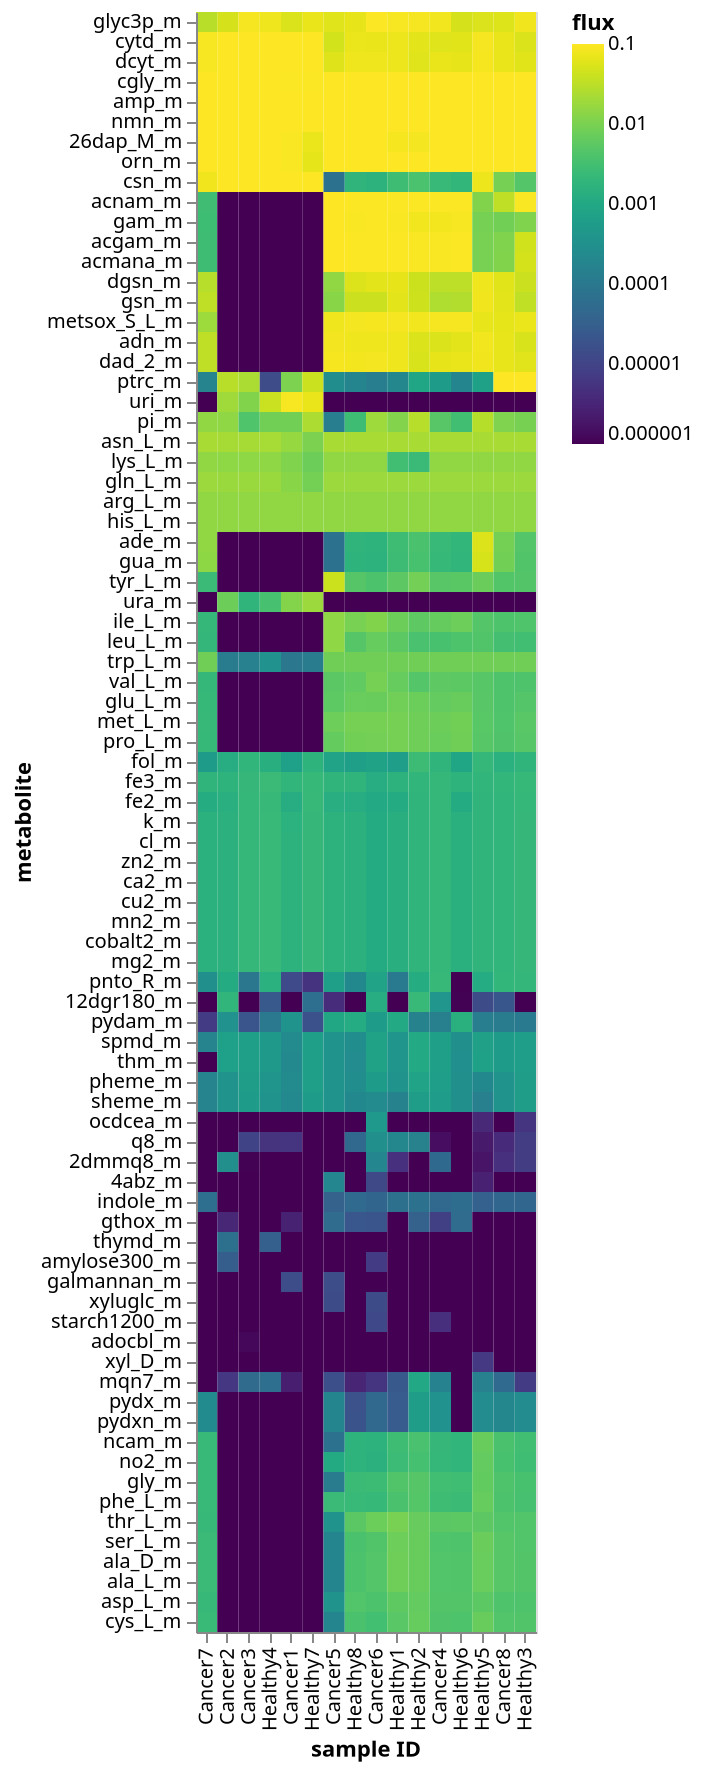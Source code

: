 {
  "$schema": "https://vega.github.io/schema/vega-lite/v5.json",
  "width": 170,
  "height": 810.0,
  "data": {
    "values": [
      {
        "metabolite": "glyc3p_m",
        "sample_id": "Cancer7",
        "flux": 0.0297717982,
        "description": "Glycerol 3-phosphate"
      },
      {
        "metabolite": "cytd_m",
        "sample_id": "Cancer7",
        "flux": 0.0888291023,
        "description": "Cytidine"
      },
      {
        "metabolite": "dcyt_m",
        "sample_id": "Cancer7",
        "flux": 0.0887547241,
        "description": "Deoxycytidine"
      },
      {
        "metabolite": "cgly_m",
        "sample_id": "Cancer7",
        "flux": 0.1,
        "description": "L-cysteinylglycine"
      },
      {
        "metabolite": "amp_m",
        "sample_id": "Cancer7",
        "flux": 0.0999999905,
        "description": "AMP"
      },
      {
        "metabolite": "nmn_m",
        "sample_id": "Cancer7",
        "flux": 0.1000000003,
        "description": "NMN"
      },
      {
        "metabolite": "26dap_M_m",
        "sample_id": "Cancer7",
        "flux": 0.0999999847,
        "description": "meso-2,6-Diaminoheptanedioate"
      },
      {
        "metabolite": "orn_m",
        "sample_id": "Cancer7",
        "flux": 0.1000000411,
        "description": "Ornithine"
      },
      {
        "metabolite": "csn_m",
        "sample_id": "Cancer7",
        "flux": 0.0793159611,
        "description": "cytosine"
      },
      {
        "metabolite": "acnam_m",
        "sample_id": "Cancer7",
        "flux": 0.0028827153,
        "description": "N-acetylneuraminate"
      },
      {
        "metabolite": "gam_m",
        "sample_id": "Cancer7",
        "flux": 0.0027036561,
        "description": "D-Glucosamine"
      },
      {
        "metabolite": "acgam_m",
        "sample_id": "Cancer7",
        "flux": 0.0027555878,
        "description": "N-acetyl-D-glucosamine"
      },
      {
        "metabolite": "acmana_m",
        "sample_id": "Cancer7",
        "flux": 0.0027707598,
        "description": "N-acetyl-D-mannosamine"
      },
      {
        "metabolite": "dgsn_m",
        "sample_id": "Cancer7",
        "flux": 0.0287639815,
        "description": "Deoxyguanosine"
      },
      {
        "metabolite": "gsn_m",
        "sample_id": "Cancer7",
        "flux": 0.0328295589,
        "description": "Guanosine"
      },
      {
        "metabolite": "metsox_S_L_m",
        "sample_id": "Cancer7",
        "flux": 0.0187872099,
        "description": "L-Methionine Sulfoxide"
      },
      {
        "metabolite": "adn_m",
        "sample_id": "Cancer7",
        "flux": 0.0328831958,
        "description": "Adenosine"
      },
      {
        "metabolite": "dad_2_m",
        "sample_id": "Cancer7",
        "flux": 0.0326020512,
        "description": "2-deoxyadenosine"
      },
      {
        "metabolite": "ptrc_m",
        "sample_id": "Cancer7",
        "flux": 0.0001763737,
        "description": "Putrescine"
      },
      {
        "metabolite": "uri_m",
        "sample_id": "Cancer7",
        "flux": 1e-06,
        "description": "Uridine"
      },
      {
        "metabolite": "pi_m",
        "sample_id": "Cancer7",
        "flux": 0.0150806045,
        "description": "hydrogenphosphate"
      },
      {
        "metabolite": "asn_L_m",
        "sample_id": "Cancer7",
        "flux": 0.0225,
        "description": "L-asparagine"
      },
      {
        "metabolite": "lys_L_m",
        "sample_id": "Cancer7",
        "flux": 0.015,
        "description": "L-lysinium(1+)"
      },
      {
        "metabolite": "gln_L_m",
        "sample_id": "Cancer7",
        "flux": 0.018,
        "description": "L-glutamine"
      },
      {
        "metabolite": "arg_L_m",
        "sample_id": "Cancer7",
        "flux": 0.0150001331,
        "description": "L-argininium(1+)"
      },
      {
        "metabolite": "his_L_m",
        "sample_id": "Cancer7",
        "flux": 0.015,
        "description": "L-histidine"
      },
      {
        "metabolite": "ade_m",
        "sample_id": "Cancer7",
        "flux": 0.0152320226,
        "description": "Adenine"
      },
      {
        "metabolite": "gua_m",
        "sample_id": "Cancer7",
        "flux": 0.0142169105,
        "description": "Guanine"
      },
      {
        "metabolite": "tyr_L_m",
        "sample_id": "Cancer7",
        "flux": 0.002472077,
        "description": "L-tyrosine"
      },
      {
        "metabolite": "ura_m",
        "sample_id": "Cancer7",
        "flux": 1e-06,
        "description": "uracil"
      },
      {
        "metabolite": "ile_L_m",
        "sample_id": "Cancer7",
        "flux": 0.0021830267,
        "description": "L-isoleucine"
      },
      {
        "metabolite": "leu_L_m",
        "sample_id": "Cancer7",
        "flux": 0.0020600993,
        "description": "L-leucine"
      },
      {
        "metabolite": "trp_L_m",
        "sample_id": "Cancer7",
        "flux": 0.0081819756,
        "description": "L-tryptophan"
      },
      {
        "metabolite": "val_L_m",
        "sample_id": "Cancer7",
        "flux": 0.0021747451,
        "description": "L-valine"
      },
      {
        "metabolite": "glu_L_m",
        "sample_id": "Cancer7",
        "flux": 0.00223626,
        "description": "L-glutamate(1-)"
      },
      {
        "metabolite": "met_L_m",
        "sample_id": "Cancer7",
        "flux": 0.0022565678,
        "description": "L-methionine"
      },
      {
        "metabolite": "pro_L_m",
        "sample_id": "Cancer7",
        "flux": 0.0022394787,
        "description": "L-proline"
      },
      {
        "metabolite": "fol_m",
        "sample_id": "Cancer7",
        "flux": 0.0005299171,
        "description": "Folate"
      },
      {
        "metabolite": "fe3_m",
        "sample_id": "Cancer7",
        "flux": 0.0018330514,
        "description": "Fe3+"
      },
      {
        "metabolite": "fe2_m",
        "sample_id": "Cancer7",
        "flux": 0.0012254242,
        "description": "Fe2+"
      },
      {
        "metabolite": "k_m",
        "sample_id": "Cancer7",
        "flux": 0.001529037,
        "description": "potassium"
      },
      {
        "metabolite": "cl_m",
        "sample_id": "Cancer7",
        "flux": 0.0015290622,
        "description": "Chloride"
      },
      {
        "metabolite": "zn2_m",
        "sample_id": "Cancer7",
        "flux": 0.001529038,
        "description": "Zinc"
      },
      {
        "metabolite": "ca2_m",
        "sample_id": "Cancer7",
        "flux": 0.0015293938,
        "description": "calcium(2+)"
      },
      {
        "metabolite": "cu2_m",
        "sample_id": "Cancer7",
        "flux": 0.0015294097,
        "description": "Cu2+"
      },
      {
        "metabolite": "mn2_m",
        "sample_id": "Cancer7",
        "flux": 0.0015293925,
        "description": "Mn2+"
      },
      {
        "metabolite": "cobalt2_m",
        "sample_id": "Cancer7",
        "flux": 0.001529005,
        "description": "Co2+"
      },
      {
        "metabolite": "mg2_m",
        "sample_id": "Cancer7",
        "flux": 0.00152954,
        "description": "magnesium"
      },
      {
        "metabolite": "pnto_R_m",
        "sample_id": "Cancer7",
        "flux": 0.0003029751,
        "description": "(R)-Pantothenate"
      },
      {
        "metabolite": "12dgr180_m",
        "sample_id": "Cancer7",
        "flux": 1e-06,
        "description": "1,2-Diacyl-sn-glycerol (dioctadecanoyl, n-C18:0)"
      },
      {
        "metabolite": "pydam_m",
        "sample_id": "Cancer7",
        "flux": 7.4252e-06,
        "description": "Pyridoxamine"
      },
      {
        "metabolite": "spmd_m",
        "sample_id": "Cancer7",
        "flux": 0.0001775542,
        "description": "Spermidine"
      },
      {
        "metabolite": "thm_m",
        "sample_id": "Cancer7",
        "flux": 1e-06,
        "description": "Thiamin"
      },
      {
        "metabolite": "pheme_m",
        "sample_id": "Cancer7",
        "flux": 0.0001774172,
        "description": "Protoheme"
      },
      {
        "metabolite": "sheme_m",
        "sample_id": "Cancer7",
        "flux": 0.0001768922,
        "description": "Siroheme"
      },
      {
        "metabolite": "ocdcea_m",
        "sample_id": "Cancer7",
        "flux": 1e-06,
        "description": "octadecenoate (n-C18:1)"
      },
      {
        "metabolite": "q8_m",
        "sample_id": "Cancer7",
        "flux": 1e-06,
        "description": "Ubiquinone-8"
      },
      {
        "metabolite": "2dmmq8_m",
        "sample_id": "Cancer7",
        "flux": 1e-06,
        "description": "2-Demethylmenaquinone 8"
      },
      {
        "metabolite": "4abz_m",
        "sample_id": "Cancer7",
        "flux": 1e-06,
        "description": "4-Aminobenzoate"
      },
      {
        "metabolite": "indole_m",
        "sample_id": "Cancer7",
        "flux": 6.14449e-05,
        "description": "Indole"
      },
      {
        "metabolite": "gthox_m",
        "sample_id": "Cancer7",
        "flux": 1e-06,
        "description": "Oxidized glutathione"
      },
      {
        "metabolite": "thymd_m",
        "sample_id": "Cancer7",
        "flux": 1e-06,
        "description": "Thymidine"
      },
      {
        "metabolite": "amylose300_m",
        "sample_id": "Cancer7",
        "flux": 1e-06,
        "description": "amylose (n=300 repeat units, alpha-1,4-glc)"
      },
      {
        "metabolite": "galmannan_m",
        "sample_id": "Cancer7",
        "flux": 1e-06,
        "description": "Carob galactomannan, Gal:Man ratio 22/78. 220 gal, 780 man assumed"
      },
      {
        "metabolite": "xyluglc_m",
        "sample_id": "Cancer7",
        "flux": 1e-06,
        "description": "Xyluglucan, PMID:16663672, Fry SC 1989. 600 glc_D, 360 xyl_D, 108 gal, 60 fuc_L, 6 arab_L"
      },
      {
        "metabolite": "starch1200_m",
        "sample_id": "Cancer7",
        "flux": 1e-06,
        "description": "starch n=1200 repeat units (300 repeat units amylose, 900 repeat units amylopectin, corresponds to potatoe starch)"
      },
      {
        "metabolite": "adocbl_m",
        "sample_id": "Cancer7",
        "flux": 1e-06,
        "description": "Adenosylcobalamin"
      },
      {
        "metabolite": "xyl_D_m",
        "sample_id": "Cancer7",
        "flux": 1e-06,
        "description": "aldehydo-D-xylose"
      },
      {
        "metabolite": "mqn7_m",
        "sample_id": "Cancer7",
        "flux": 1e-06,
        "description": "Menaquinone 7"
      },
      {
        "metabolite": "pydx_m",
        "sample_id": "Cancer7",
        "flux": 0.0002438215,
        "description": "Pyridoxal"
      },
      {
        "metabolite": "pydxn_m",
        "sample_id": "Cancer7",
        "flux": 0.0002442323,
        "description": "Pyridoxine"
      },
      {
        "metabolite": "ncam_m",
        "sample_id": "Cancer7",
        "flux": 0.002390693,
        "description": "Nicotinamide"
      },
      {
        "metabolite": "no2_m",
        "sample_id": "Cancer7",
        "flux": 0.0023312267,
        "description": "Nitrite"
      },
      {
        "metabolite": "gly_m",
        "sample_id": "Cancer7",
        "flux": 0.0023512196,
        "description": "Glycine"
      },
      {
        "metabolite": "phe_L_m",
        "sample_id": "Cancer7",
        "flux": 0.002398886,
        "description": "L-phenylalanine"
      },
      {
        "metabolite": "thr_L_m",
        "sample_id": "Cancer7",
        "flux": 0.0023123174,
        "description": "L-threonine"
      },
      {
        "metabolite": "ser_L_m",
        "sample_id": "Cancer7",
        "flux": 0.0024768436,
        "description": "L-serine"
      },
      {
        "metabolite": "ala_D_m",
        "sample_id": "Cancer7",
        "flux": 0.0024794634,
        "description": "D-alanine"
      },
      {
        "metabolite": "ala_L_m",
        "sample_id": "Cancer7",
        "flux": 0.0024799845,
        "description": "L-alanine"
      },
      {
        "metabolite": "asp_L_m",
        "sample_id": "Cancer7",
        "flux": 0.0022665079,
        "description": "L-aspartate(1-)"
      },
      {
        "metabolite": "cys_L_m",
        "sample_id": "Cancer7",
        "flux": 0.0024329433,
        "description": "L-cysteine"
      },
      {
        "metabolite": "glyc3p_m",
        "sample_id": "Cancer2",
        "flux": 0.0486271489,
        "description": "Glycerol 3-phosphate"
      },
      {
        "metabolite": "cytd_m",
        "sample_id": "Cancer2",
        "flux": 0.1000000021,
        "description": "Cytidine"
      },
      {
        "metabolite": "dcyt_m",
        "sample_id": "Cancer2",
        "flux": 0.0999999979,
        "description": "Deoxycytidine"
      },
      {
        "metabolite": "cgly_m",
        "sample_id": "Cancer2",
        "flux": 0.0995561641,
        "description": "L-cysteinylglycine"
      },
      {
        "metabolite": "amp_m",
        "sample_id": "Cancer2",
        "flux": 0.0999999954,
        "description": "AMP"
      },
      {
        "metabolite": "nmn_m",
        "sample_id": "Cancer2",
        "flux": 0.1000000004,
        "description": "NMN"
      },
      {
        "metabolite": "26dap_M_m",
        "sample_id": "Cancer2",
        "flux": 0.0993836178,
        "description": "meso-2,6-Diaminoheptanedioate"
      },
      {
        "metabolite": "orn_m",
        "sample_id": "Cancer2",
        "flux": 0.0993800818,
        "description": "Ornithine"
      },
      {
        "metabolite": "csn_m",
        "sample_id": "Cancer2",
        "flux": 0.0999999997,
        "description": "cytosine"
      },
      {
        "metabolite": "acnam_m",
        "sample_id": "Cancer2",
        "flux": 1e-06,
        "description": "N-acetylneuraminate"
      },
      {
        "metabolite": "gam_m",
        "sample_id": "Cancer2",
        "flux": 1e-06,
        "description": "D-Glucosamine"
      },
      {
        "metabolite": "acgam_m",
        "sample_id": "Cancer2",
        "flux": 1e-06,
        "description": "N-acetyl-D-glucosamine"
      },
      {
        "metabolite": "acmana_m",
        "sample_id": "Cancer2",
        "flux": 1e-06,
        "description": "N-acetyl-D-mannosamine"
      },
      {
        "metabolite": "dgsn_m",
        "sample_id": "Cancer2",
        "flux": 1e-06,
        "description": "Deoxyguanosine"
      },
      {
        "metabolite": "gsn_m",
        "sample_id": "Cancer2",
        "flux": 1e-06,
        "description": "Guanosine"
      },
      {
        "metabolite": "metsox_S_L_m",
        "sample_id": "Cancer2",
        "flux": 1e-06,
        "description": "L-Methionine Sulfoxide"
      },
      {
        "metabolite": "adn_m",
        "sample_id": "Cancer2",
        "flux": 1e-06,
        "description": "Adenosine"
      },
      {
        "metabolite": "dad_2_m",
        "sample_id": "Cancer2",
        "flux": 1e-06,
        "description": "2-deoxyadenosine"
      },
      {
        "metabolite": "ptrc_m",
        "sample_id": "Cancer2",
        "flux": 0.0293673839,
        "description": "Putrescine"
      },
      {
        "metabolite": "uri_m",
        "sample_id": "Cancer2",
        "flux": 0.0193331615,
        "description": "Uridine"
      },
      {
        "metabolite": "pi_m",
        "sample_id": "Cancer2",
        "flux": 0.014608771,
        "description": "hydrogenphosphate"
      },
      {
        "metabolite": "asn_L_m",
        "sample_id": "Cancer2",
        "flux": 0.0218822128,
        "description": "L-asparagine"
      },
      {
        "metabolite": "lys_L_m",
        "sample_id": "Cancer2",
        "flux": 0.0144014152,
        "description": "L-lysinium(1+)"
      },
      {
        "metabolite": "gln_L_m",
        "sample_id": "Cancer2",
        "flux": 0.0173917195,
        "description": "L-glutamine"
      },
      {
        "metabolite": "arg_L_m",
        "sample_id": "Cancer2",
        "flux": 0.0150000014,
        "description": "L-argininium(1+)"
      },
      {
        "metabolite": "his_L_m",
        "sample_id": "Cancer2",
        "flux": 0.0150000015,
        "description": "L-histidine"
      },
      {
        "metabolite": "ade_m",
        "sample_id": "Cancer2",
        "flux": 1e-06,
        "description": "Adenine"
      },
      {
        "metabolite": "gua_m",
        "sample_id": "Cancer2",
        "flux": 1e-06,
        "description": "Guanine"
      },
      {
        "metabolite": "tyr_L_m",
        "sample_id": "Cancer2",
        "flux": 1e-06,
        "description": "L-tyrosine"
      },
      {
        "metabolite": "ura_m",
        "sample_id": "Cancer2",
        "flux": 0.0076926491,
        "description": "uracil"
      },
      {
        "metabolite": "ile_L_m",
        "sample_id": "Cancer2",
        "flux": 1e-06,
        "description": "L-isoleucine"
      },
      {
        "metabolite": "leu_L_m",
        "sample_id": "Cancer2",
        "flux": 1e-06,
        "description": "L-leucine"
      },
      {
        "metabolite": "trp_L_m",
        "sample_id": "Cancer2",
        "flux": 0.0001190809,
        "description": "L-tryptophan"
      },
      {
        "metabolite": "val_L_m",
        "sample_id": "Cancer2",
        "flux": 1e-06,
        "description": "L-valine"
      },
      {
        "metabolite": "glu_L_m",
        "sample_id": "Cancer2",
        "flux": 1e-06,
        "description": "L-glutamate(1-)"
      },
      {
        "metabolite": "met_L_m",
        "sample_id": "Cancer2",
        "flux": 1e-06,
        "description": "L-methionine"
      },
      {
        "metabolite": "pro_L_m",
        "sample_id": "Cancer2",
        "flux": 1e-06,
        "description": "L-proline"
      },
      {
        "metabolite": "fol_m",
        "sample_id": "Cancer2",
        "flux": 0.0012830449,
        "description": "Folate"
      },
      {
        "metabolite": "fe3_m",
        "sample_id": "Cancer2",
        "flux": 0.0017136959,
        "description": "Fe3+"
      },
      {
        "metabolite": "fe2_m",
        "sample_id": "Cancer2",
        "flux": 0.0014057227,
        "description": "Fe2+"
      },
      {
        "metabolite": "k_m",
        "sample_id": "Cancer2",
        "flux": 0.0015600874,
        "description": "potassium"
      },
      {
        "metabolite": "cl_m",
        "sample_id": "Cancer2",
        "flux": 0.0015600854,
        "description": "Chloride"
      },
      {
        "metabolite": "zn2_m",
        "sample_id": "Cancer2",
        "flux": 0.0015600785,
        "description": "Zinc"
      },
      {
        "metabolite": "ca2_m",
        "sample_id": "Cancer2",
        "flux": 0.0015600652,
        "description": "calcium(2+)"
      },
      {
        "metabolite": "cu2_m",
        "sample_id": "Cancer2",
        "flux": 0.0015600751,
        "description": "Cu2+"
      },
      {
        "metabolite": "mn2_m",
        "sample_id": "Cancer2",
        "flux": 0.001560075,
        "description": "Mn2+"
      },
      {
        "metabolite": "cobalt2_m",
        "sample_id": "Cancer2",
        "flux": 0.001560074,
        "description": "Co2+"
      },
      {
        "metabolite": "mg2_m",
        "sample_id": "Cancer2",
        "flux": 0.0015600743,
        "description": "magnesium"
      },
      {
        "metabolite": "pnto_R_m",
        "sample_id": "Cancer2",
        "flux": 0.0011371295,
        "description": "(R)-Pantothenate"
      },
      {
        "metabolite": "12dgr180_m",
        "sample_id": "Cancer2",
        "flux": 0.0019652557,
        "description": "1,2-Diacyl-sn-glycerol (dioctadecanoyl, n-C18:0)"
      },
      {
        "metabolite": "pydam_m",
        "sample_id": "Cancer2",
        "flux": 0.0003331291,
        "description": "Pyridoxamine"
      },
      {
        "metabolite": "spmd_m",
        "sample_id": "Cancer2",
        "flux": 0.0006959339,
        "description": "Spermidine"
      },
      {
        "metabolite": "thm_m",
        "sample_id": "Cancer2",
        "flux": 0.0006882989,
        "description": "Thiamin"
      },
      {
        "metabolite": "pheme_m",
        "sample_id": "Cancer2",
        "flux": 0.0003564073,
        "description": "Protoheme"
      },
      {
        "metabolite": "sheme_m",
        "sample_id": "Cancer2",
        "flux": 0.0003533362,
        "description": "Siroheme"
      },
      {
        "metabolite": "ocdcea_m",
        "sample_id": "Cancer2",
        "flux": 1e-06,
        "description": "octadecenoate (n-C18:1)"
      },
      {
        "metabolite": "q8_m",
        "sample_id": "Cancer2",
        "flux": 1e-06,
        "description": "Ubiquinone-8"
      },
      {
        "metabolite": "2dmmq8_m",
        "sample_id": "Cancer2",
        "flux": 0.0002865164,
        "description": "2-Demethylmenaquinone 8"
      },
      {
        "metabolite": "4abz_m",
        "sample_id": "Cancer2",
        "flux": 1e-06,
        "description": "4-Aminobenzoate"
      },
      {
        "metabolite": "indole_m",
        "sample_id": "Cancer2",
        "flux": 1e-06,
        "description": "Indole"
      },
      {
        "metabolite": "gthox_m",
        "sample_id": "Cancer2",
        "flux": 3.4118e-06,
        "description": "Oxidized glutathione"
      },
      {
        "metabolite": "thymd_m",
        "sample_id": "Cancer2",
        "flux": 6.90656e-05,
        "description": "Thymidine"
      },
      {
        "metabolite": "amylose300_m",
        "sample_id": "Cancer2",
        "flux": 2.885e-05,
        "description": "amylose (n=300 repeat units, alpha-1,4-glc)"
      },
      {
        "metabolite": "galmannan_m",
        "sample_id": "Cancer2",
        "flux": 1e-06,
        "description": "Carob galactomannan, Gal:Man ratio 22/78. 220 gal, 780 man assumed"
      },
      {
        "metabolite": "xyluglc_m",
        "sample_id": "Cancer2",
        "flux": 1e-06,
        "description": "Xyluglucan, PMID:16663672, Fry SC 1989. 600 glc_D, 360 xyl_D, 108 gal, 60 fuc_L, 6 arab_L"
      },
      {
        "metabolite": "starch1200_m",
        "sample_id": "Cancer2",
        "flux": 1e-06,
        "description": "starch n=1200 repeat units (300 repeat units amylose, 900 repeat units amylopectin, corresponds to potatoe starch)"
      },
      {
        "metabolite": "adocbl_m",
        "sample_id": "Cancer2",
        "flux": 1e-06,
        "description": "Adenosylcobalamin"
      },
      {
        "metabolite": "xyl_D_m",
        "sample_id": "Cancer2",
        "flux": 1e-06,
        "description": "aldehydo-D-xylose"
      },
      {
        "metabolite": "mqn7_m",
        "sample_id": "Cancer2",
        "flux": 6.1183e-06,
        "description": "Menaquinone 7"
      },
      {
        "metabolite": "pydx_m",
        "sample_id": "Cancer2",
        "flux": 1e-06,
        "description": "Pyridoxal"
      },
      {
        "metabolite": "pydxn_m",
        "sample_id": "Cancer2",
        "flux": 1e-06,
        "description": "Pyridoxine"
      },
      {
        "metabolite": "ncam_m",
        "sample_id": "Cancer2",
        "flux": 1e-06,
        "description": "Nicotinamide"
      },
      {
        "metabolite": "no2_m",
        "sample_id": "Cancer2",
        "flux": 1e-06,
        "description": "Nitrite"
      },
      {
        "metabolite": "gly_m",
        "sample_id": "Cancer2",
        "flux": 1e-06,
        "description": "Glycine"
      },
      {
        "metabolite": "phe_L_m",
        "sample_id": "Cancer2",
        "flux": 1e-06,
        "description": "L-phenylalanine"
      },
      {
        "metabolite": "thr_L_m",
        "sample_id": "Cancer2",
        "flux": 1e-06,
        "description": "L-threonine"
      },
      {
        "metabolite": "ser_L_m",
        "sample_id": "Cancer2",
        "flux": 1e-06,
        "description": "L-serine"
      },
      {
        "metabolite": "ala_D_m",
        "sample_id": "Cancer2",
        "flux": 1e-06,
        "description": "D-alanine"
      },
      {
        "metabolite": "ala_L_m",
        "sample_id": "Cancer2",
        "flux": 1e-06,
        "description": "L-alanine"
      },
      {
        "metabolite": "asp_L_m",
        "sample_id": "Cancer2",
        "flux": 1e-06,
        "description": "L-aspartate(1-)"
      },
      {
        "metabolite": "cys_L_m",
        "sample_id": "Cancer2",
        "flux": 1e-06,
        "description": "L-cysteine"
      },
      {
        "metabolite": "glyc3p_m",
        "sample_id": "Cancer3",
        "flux": 0.0866408447,
        "description": "Glycerol 3-phosphate"
      },
      {
        "metabolite": "cytd_m",
        "sample_id": "Cancer3",
        "flux": 0.0999999993,
        "description": "Cytidine"
      },
      {
        "metabolite": "dcyt_m",
        "sample_id": "Cancer3",
        "flux": 0.1000000004,
        "description": "Deoxycytidine"
      },
      {
        "metabolite": "cgly_m",
        "sample_id": "Cancer3",
        "flux": 0.0995319099,
        "description": "L-cysteinylglycine"
      },
      {
        "metabolite": "amp_m",
        "sample_id": "Cancer3",
        "flux": 0.099999999,
        "description": "AMP"
      },
      {
        "metabolite": "nmn_m",
        "sample_id": "Cancer3",
        "flux": 0.1000000006,
        "description": "NMN"
      },
      {
        "metabolite": "26dap_M_m",
        "sample_id": "Cancer3",
        "flux": 0.0994018694,
        "description": "meso-2,6-Diaminoheptanedioate"
      },
      {
        "metabolite": "orn_m",
        "sample_id": "Cancer3",
        "flux": 0.0993388769,
        "description": "Ornithine"
      },
      {
        "metabolite": "csn_m",
        "sample_id": "Cancer3",
        "flux": 0.1000000023,
        "description": "cytosine"
      },
      {
        "metabolite": "acnam_m",
        "sample_id": "Cancer3",
        "flux": 1e-06,
        "description": "N-acetylneuraminate"
      },
      {
        "metabolite": "gam_m",
        "sample_id": "Cancer3",
        "flux": 1e-06,
        "description": "D-Glucosamine"
      },
      {
        "metabolite": "acgam_m",
        "sample_id": "Cancer3",
        "flux": 1e-06,
        "description": "N-acetyl-D-glucosamine"
      },
      {
        "metabolite": "acmana_m",
        "sample_id": "Cancer3",
        "flux": 1e-06,
        "description": "N-acetyl-D-mannosamine"
      },
      {
        "metabolite": "dgsn_m",
        "sample_id": "Cancer3",
        "flux": 1e-06,
        "description": "Deoxyguanosine"
      },
      {
        "metabolite": "gsn_m",
        "sample_id": "Cancer3",
        "flux": 1e-06,
        "description": "Guanosine"
      },
      {
        "metabolite": "metsox_S_L_m",
        "sample_id": "Cancer3",
        "flux": 1e-06,
        "description": "L-Methionine Sulfoxide"
      },
      {
        "metabolite": "adn_m",
        "sample_id": "Cancer3",
        "flux": 1e-06,
        "description": "Adenosine"
      },
      {
        "metabolite": "dad_2_m",
        "sample_id": "Cancer3",
        "flux": 1e-06,
        "description": "2-deoxyadenosine"
      },
      {
        "metabolite": "ptrc_m",
        "sample_id": "Cancer3",
        "flux": 0.0234009011,
        "description": "Putrescine"
      },
      {
        "metabolite": "uri_m",
        "sample_id": "Cancer3",
        "flux": 0.0116083902,
        "description": "Uridine"
      },
      {
        "metabolite": "pi_m",
        "sample_id": "Cancer3",
        "flux": 0.0042367476,
        "description": "hydrogenphosphate"
      },
      {
        "metabolite": "asn_L_m",
        "sample_id": "Cancer3",
        "flux": 0.02179166,
        "description": "L-asparagine"
      },
      {
        "metabolite": "lys_L_m",
        "sample_id": "Cancer3",
        "flux": 0.0143964258,
        "description": "L-lysinium(1+)"
      },
      {
        "metabolite": "gln_L_m",
        "sample_id": "Cancer3",
        "flux": 0.0173444856,
        "description": "L-glutamine"
      },
      {
        "metabolite": "arg_L_m",
        "sample_id": "Cancer3",
        "flux": 0.014999999,
        "description": "L-argininium(1+)"
      },
      {
        "metabolite": "his_L_m",
        "sample_id": "Cancer3",
        "flux": 0.0149999957,
        "description": "L-histidine"
      },
      {
        "metabolite": "ade_m",
        "sample_id": "Cancer3",
        "flux": 1e-06,
        "description": "Adenine"
      },
      {
        "metabolite": "gua_m",
        "sample_id": "Cancer3",
        "flux": 1e-06,
        "description": "Guanine"
      },
      {
        "metabolite": "tyr_L_m",
        "sample_id": "Cancer3",
        "flux": 1e-06,
        "description": "L-tyrosine"
      },
      {
        "metabolite": "ura_m",
        "sample_id": "Cancer3",
        "flux": 0.0017950955,
        "description": "uracil"
      },
      {
        "metabolite": "ile_L_m",
        "sample_id": "Cancer3",
        "flux": 1e-06,
        "description": "L-isoleucine"
      },
      {
        "metabolite": "leu_L_m",
        "sample_id": "Cancer3",
        "flux": 1e-06,
        "description": "L-leucine"
      },
      {
        "metabolite": "trp_L_m",
        "sample_id": "Cancer3",
        "flux": 0.0001447736,
        "description": "L-tryptophan"
      },
      {
        "metabolite": "val_L_m",
        "sample_id": "Cancer3",
        "flux": 1e-06,
        "description": "L-valine"
      },
      {
        "metabolite": "glu_L_m",
        "sample_id": "Cancer3",
        "flux": 1e-06,
        "description": "L-glutamate(1-)"
      },
      {
        "metabolite": "met_L_m",
        "sample_id": "Cancer3",
        "flux": 1e-06,
        "description": "L-methionine"
      },
      {
        "metabolite": "pro_L_m",
        "sample_id": "Cancer3",
        "flux": 1e-06,
        "description": "L-proline"
      },
      {
        "metabolite": "fol_m",
        "sample_id": "Cancer3",
        "flux": 0.0019026632,
        "description": "Folate"
      },
      {
        "metabolite": "fe3_m",
        "sample_id": "Cancer3",
        "flux": 0.0021930511,
        "description": "Fe3+"
      },
      {
        "metabolite": "fe2_m",
        "sample_id": "Cancer3",
        "flux": 0.002156073,
        "description": "Fe2+"
      },
      {
        "metabolite": "k_m",
        "sample_id": "Cancer3",
        "flux": 0.002171102,
        "description": "potassium"
      },
      {
        "metabolite": "cl_m",
        "sample_id": "Cancer3",
        "flux": 0.0021711211,
        "description": "Chloride"
      },
      {
        "metabolite": "zn2_m",
        "sample_id": "Cancer3",
        "flux": 0.0021710908,
        "description": "Zinc"
      },
      {
        "metabolite": "ca2_m",
        "sample_id": "Cancer3",
        "flux": 0.0021711071,
        "description": "calcium(2+)"
      },
      {
        "metabolite": "cu2_m",
        "sample_id": "Cancer3",
        "flux": 0.0021711168,
        "description": "Cu2+"
      },
      {
        "metabolite": "mn2_m",
        "sample_id": "Cancer3",
        "flux": 0.0021711176,
        "description": "Mn2+"
      },
      {
        "metabolite": "cobalt2_m",
        "sample_id": "Cancer3",
        "flux": 0.0021711307,
        "description": "Co2+"
      },
      {
        "metabolite": "mg2_m",
        "sample_id": "Cancer3",
        "flux": 0.0021711302,
        "description": "magnesium"
      },
      {
        "metabolite": "pnto_R_m",
        "sample_id": "Cancer3",
        "flux": 9.6118e-05,
        "description": "(R)-Pantothenate"
      },
      {
        "metabolite": "12dgr180_m",
        "sample_id": "Cancer3",
        "flux": 1e-06,
        "description": "1,2-Diacyl-sn-glycerol (dioctadecanoyl, n-C18:0)"
      },
      {
        "metabolite": "pydam_m",
        "sample_id": "Cancer3",
        "flux": 1.98885e-05,
        "description": "Pyridoxamine"
      },
      {
        "metabolite": "spmd_m",
        "sample_id": "Cancer3",
        "flux": 0.0006580319,
        "description": "Spermidine"
      },
      {
        "metabolite": "thm_m",
        "sample_id": "Cancer3",
        "flux": 0.0006473726,
        "description": "Thiamin"
      },
      {
        "metabolite": "pheme_m",
        "sample_id": "Cancer3",
        "flux": 0.0005947565,
        "description": "Protoheme"
      },
      {
        "metabolite": "sheme_m",
        "sample_id": "Cancer3",
        "flux": 0.0005633331,
        "description": "Siroheme"
      },
      {
        "metabolite": "ocdcea_m",
        "sample_id": "Cancer3",
        "flux": 1e-06,
        "description": "octadecenoate (n-C18:1)"
      },
      {
        "metabolite": "q8_m",
        "sample_id": "Cancer3",
        "flux": 9.6309e-06,
        "description": "Ubiquinone-8"
      },
      {
        "metabolite": "2dmmq8_m",
        "sample_id": "Cancer3",
        "flux": 1.0276e-06,
        "description": "2-Demethylmenaquinone 8"
      },
      {
        "metabolite": "4abz_m",
        "sample_id": "Cancer3",
        "flux": 1e-06,
        "description": "4-Aminobenzoate"
      },
      {
        "metabolite": "indole_m",
        "sample_id": "Cancer3",
        "flux": 1e-06,
        "description": "Indole"
      },
      {
        "metabolite": "gthox_m",
        "sample_id": "Cancer3",
        "flux": 1e-06,
        "description": "Oxidized glutathione"
      },
      {
        "metabolite": "thymd_m",
        "sample_id": "Cancer3",
        "flux": 1e-06,
        "description": "Thymidine"
      },
      {
        "metabolite": "amylose300_m",
        "sample_id": "Cancer3",
        "flux": 1e-06,
        "description": "amylose (n=300 repeat units, alpha-1,4-glc)"
      },
      {
        "metabolite": "galmannan_m",
        "sample_id": "Cancer3",
        "flux": 1e-06,
        "description": "Carob galactomannan, Gal:Man ratio 22/78. 220 gal, 780 man assumed"
      },
      {
        "metabolite": "xyluglc_m",
        "sample_id": "Cancer3",
        "flux": 1e-06,
        "description": "Xyluglucan, PMID:16663672, Fry SC 1989. 600 glc_D, 360 xyl_D, 108 gal, 60 fuc_L, 6 arab_L"
      },
      {
        "metabolite": "starch1200_m",
        "sample_id": "Cancer3",
        "flux": 1e-06,
        "description": "starch n=1200 repeat units (300 repeat units amylose, 900 repeat units amylopectin, corresponds to potatoe starch)"
      },
      {
        "metabolite": "adocbl_m",
        "sample_id": "Cancer3",
        "flux": 1.2033e-06,
        "description": "Adenosylcobalamin"
      },
      {
        "metabolite": "xyl_D_m",
        "sample_id": "Cancer3",
        "flux": 1e-06,
        "description": "aldehydo-D-xylose"
      },
      {
        "metabolite": "mqn7_m",
        "sample_id": "Cancer3",
        "flux": 5.3115e-05,
        "description": "Menaquinone 7"
      },
      {
        "metabolite": "pydx_m",
        "sample_id": "Cancer3",
        "flux": 1e-06,
        "description": "Pyridoxal"
      },
      {
        "metabolite": "pydxn_m",
        "sample_id": "Cancer3",
        "flux": 1e-06,
        "description": "Pyridoxine"
      },
      {
        "metabolite": "ncam_m",
        "sample_id": "Cancer3",
        "flux": 1e-06,
        "description": "Nicotinamide"
      },
      {
        "metabolite": "no2_m",
        "sample_id": "Cancer3",
        "flux": 1e-06,
        "description": "Nitrite"
      },
      {
        "metabolite": "gly_m",
        "sample_id": "Cancer3",
        "flux": 1e-06,
        "description": "Glycine"
      },
      {
        "metabolite": "phe_L_m",
        "sample_id": "Cancer3",
        "flux": 1e-06,
        "description": "L-phenylalanine"
      },
      {
        "metabolite": "thr_L_m",
        "sample_id": "Cancer3",
        "flux": 1e-06,
        "description": "L-threonine"
      },
      {
        "metabolite": "ser_L_m",
        "sample_id": "Cancer3",
        "flux": 1e-06,
        "description": "L-serine"
      },
      {
        "metabolite": "ala_D_m",
        "sample_id": "Cancer3",
        "flux": 1e-06,
        "description": "D-alanine"
      },
      {
        "metabolite": "ala_L_m",
        "sample_id": "Cancer3",
        "flux": 1e-06,
        "description": "L-alanine"
      },
      {
        "metabolite": "asp_L_m",
        "sample_id": "Cancer3",
        "flux": 1e-06,
        "description": "L-aspartate(1-)"
      },
      {
        "metabolite": "cys_L_m",
        "sample_id": "Cancer3",
        "flux": 1e-06,
        "description": "L-cysteine"
      },
      {
        "metabolite": "glyc3p_m",
        "sample_id": "Healthy4",
        "flux": 0.0776858995,
        "description": "Glycerol 3-phosphate"
      },
      {
        "metabolite": "cytd_m",
        "sample_id": "Healthy4",
        "flux": 0.1000000217,
        "description": "Cytidine"
      },
      {
        "metabolite": "dcyt_m",
        "sample_id": "Healthy4",
        "flux": 0.100000404,
        "description": "Deoxycytidine"
      },
      {
        "metabolite": "cgly_m",
        "sample_id": "Healthy4",
        "flux": 0.099753605,
        "description": "L-cysteinylglycine"
      },
      {
        "metabolite": "amp_m",
        "sample_id": "Healthy4",
        "flux": 0.1000000127,
        "description": "AMP"
      },
      {
        "metabolite": "nmn_m",
        "sample_id": "Healthy4",
        "flux": 0.0999999816,
        "description": "NMN"
      },
      {
        "metabolite": "26dap_M_m",
        "sample_id": "Healthy4",
        "flux": 0.099724672,
        "description": "meso-2,6-Diaminoheptanedioate"
      },
      {
        "metabolite": "orn_m",
        "sample_id": "Healthy4",
        "flux": 0.099718475,
        "description": "Ornithine"
      },
      {
        "metabolite": "csn_m",
        "sample_id": "Healthy4",
        "flux": 0.0999999938,
        "description": "cytosine"
      },
      {
        "metabolite": "acnam_m",
        "sample_id": "Healthy4",
        "flux": 1e-06,
        "description": "N-acetylneuraminate"
      },
      {
        "metabolite": "gam_m",
        "sample_id": "Healthy4",
        "flux": 1e-06,
        "description": "D-Glucosamine"
      },
      {
        "metabolite": "acgam_m",
        "sample_id": "Healthy4",
        "flux": 1e-06,
        "description": "N-acetyl-D-glucosamine"
      },
      {
        "metabolite": "acmana_m",
        "sample_id": "Healthy4",
        "flux": 1e-06,
        "description": "N-acetyl-D-mannosamine"
      },
      {
        "metabolite": "dgsn_m",
        "sample_id": "Healthy4",
        "flux": 1e-06,
        "description": "Deoxyguanosine"
      },
      {
        "metabolite": "gsn_m",
        "sample_id": "Healthy4",
        "flux": 1e-06,
        "description": "Guanosine"
      },
      {
        "metabolite": "metsox_S_L_m",
        "sample_id": "Healthy4",
        "flux": 1e-06,
        "description": "L-Methionine Sulfoxide"
      },
      {
        "metabolite": "adn_m",
        "sample_id": "Healthy4",
        "flux": 1e-06,
        "description": "Adenosine"
      },
      {
        "metabolite": "dad_2_m",
        "sample_id": "Healthy4",
        "flux": 1e-06,
        "description": "2-deoxyadenosine"
      },
      {
        "metabolite": "ptrc_m",
        "sample_id": "Healthy4",
        "flux": 1.35919e-05,
        "description": "Putrescine"
      },
      {
        "metabolite": "uri_m",
        "sample_id": "Healthy4",
        "flux": 0.0393410578,
        "description": "Uridine"
      },
      {
        "metabolite": "pi_m",
        "sample_id": "Healthy4",
        "flux": 0.0084122,
        "description": "hydrogenphosphate"
      },
      {
        "metabolite": "asn_L_m",
        "sample_id": "Healthy4",
        "flux": 0.022213356,
        "description": "L-asparagine"
      },
      {
        "metabolite": "lys_L_m",
        "sample_id": "Healthy4",
        "flux": 0.0147273827,
        "description": "L-lysinium(1+)"
      },
      {
        "metabolite": "gln_L_m",
        "sample_id": "Healthy4",
        "flux": 0.0177195098,
        "description": "L-glutamine"
      },
      {
        "metabolite": "arg_L_m",
        "sample_id": "Healthy4",
        "flux": 0.0149997853,
        "description": "L-argininium(1+)"
      },
      {
        "metabolite": "his_L_m",
        "sample_id": "Healthy4",
        "flux": 0.0149999513,
        "description": "L-histidine"
      },
      {
        "metabolite": "ade_m",
        "sample_id": "Healthy4",
        "flux": 1e-06,
        "description": "Adenine"
      },
      {
        "metabolite": "gua_m",
        "sample_id": "Healthy4",
        "flux": 1e-06,
        "description": "Guanine"
      },
      {
        "metabolite": "tyr_L_m",
        "sample_id": "Healthy4",
        "flux": 1e-06,
        "description": "L-tyrosine"
      },
      {
        "metabolite": "ura_m",
        "sample_id": "Healthy4",
        "flux": 0.0034721716,
        "description": "uracil"
      },
      {
        "metabolite": "ile_L_m",
        "sample_id": "Healthy4",
        "flux": 1e-06,
        "description": "L-isoleucine"
      },
      {
        "metabolite": "leu_L_m",
        "sample_id": "Healthy4",
        "flux": 1e-06,
        "description": "L-leucine"
      },
      {
        "metabolite": "trp_L_m",
        "sample_id": "Healthy4",
        "flux": 0.000333623,
        "description": "L-tryptophan"
      },
      {
        "metabolite": "val_L_m",
        "sample_id": "Healthy4",
        "flux": 1e-06,
        "description": "L-valine"
      },
      {
        "metabolite": "glu_L_m",
        "sample_id": "Healthy4",
        "flux": 1e-06,
        "description": "L-glutamate(1-)"
      },
      {
        "metabolite": "met_L_m",
        "sample_id": "Healthy4",
        "flux": 1e-06,
        "description": "L-methionine"
      },
      {
        "metabolite": "pro_L_m",
        "sample_id": "Healthy4",
        "flux": 1e-06,
        "description": "L-proline"
      },
      {
        "metabolite": "fol_m",
        "sample_id": "Healthy4",
        "flux": 0.0014279012,
        "description": "Folate"
      },
      {
        "metabolite": "fe3_m",
        "sample_id": "Healthy4",
        "flux": 0.0024825082,
        "description": "Fe3+"
      },
      {
        "metabolite": "fe2_m",
        "sample_id": "Healthy4",
        "flux": 0.0022910382,
        "description": "Fe2+"
      },
      {
        "metabolite": "k_m",
        "sample_id": "Healthy4",
        "flux": 0.0023718759,
        "description": "potassium"
      },
      {
        "metabolite": "cl_m",
        "sample_id": "Healthy4",
        "flux": 0.0023731844,
        "description": "Chloride"
      },
      {
        "metabolite": "zn2_m",
        "sample_id": "Healthy4",
        "flux": 0.0023731551,
        "description": "Zinc"
      },
      {
        "metabolite": "ca2_m",
        "sample_id": "Healthy4",
        "flux": 0.0023735508,
        "description": "calcium(2+)"
      },
      {
        "metabolite": "cu2_m",
        "sample_id": "Healthy4",
        "flux": 0.0023735664,
        "description": "Cu2+"
      },
      {
        "metabolite": "mn2_m",
        "sample_id": "Healthy4",
        "flux": 0.0023734923,
        "description": "Mn2+"
      },
      {
        "metabolite": "cobalt2_m",
        "sample_id": "Healthy4",
        "flux": 0.002374106,
        "description": "Co2+"
      },
      {
        "metabolite": "mg2_m",
        "sample_id": "Healthy4",
        "flux": 0.0023739827,
        "description": "magnesium"
      },
      {
        "metabolite": "pnto_R_m",
        "sample_id": "Healthy4",
        "flux": 0.0015008481,
        "description": "(R)-Pantothenate"
      },
      {
        "metabolite": "12dgr180_m",
        "sample_id": "Healthy4",
        "flux": 2.42856e-05,
        "description": "1,2-Diacyl-sn-glycerol (dioctadecanoyl, n-C18:0)"
      },
      {
        "metabolite": "pydam_m",
        "sample_id": "Healthy4",
        "flux": 0.0001041724,
        "description": "Pyridoxamine"
      },
      {
        "metabolite": "spmd_m",
        "sample_id": "Healthy4",
        "flux": 0.0005054226,
        "description": "Spermidine"
      },
      {
        "metabolite": "thm_m",
        "sample_id": "Healthy4",
        "flux": 0.0005012521,
        "description": "Thiamin"
      },
      {
        "metabolite": "pheme_m",
        "sample_id": "Healthy4",
        "flux": 0.0004002585,
        "description": "Protoheme"
      },
      {
        "metabolite": "sheme_m",
        "sample_id": "Healthy4",
        "flux": 0.0003654693,
        "description": "Siroheme"
      },
      {
        "metabolite": "ocdcea_m",
        "sample_id": "Healthy4",
        "flux": 1e-06,
        "description": "octadecenoate (n-C18:1)"
      },
      {
        "metabolite": "q8_m",
        "sample_id": "Healthy4",
        "flux": 5.4322e-06,
        "description": "Ubiquinone-8"
      },
      {
        "metabolite": "2dmmq8_m",
        "sample_id": "Healthy4",
        "flux": 1e-06,
        "description": "2-Demethylmenaquinone 8"
      },
      {
        "metabolite": "4abz_m",
        "sample_id": "Healthy4",
        "flux": 1e-06,
        "description": "4-Aminobenzoate"
      },
      {
        "metabolite": "indole_m",
        "sample_id": "Healthy4",
        "flux": 1e-06,
        "description": "Indole"
      },
      {
        "metabolite": "gthox_m",
        "sample_id": "Healthy4",
        "flux": 1e-06,
        "description": "Oxidized glutathione"
      },
      {
        "metabolite": "thymd_m",
        "sample_id": "Healthy4",
        "flux": 3.22673e-05,
        "description": "Thymidine"
      },
      {
        "metabolite": "amylose300_m",
        "sample_id": "Healthy4",
        "flux": 1e-06,
        "description": "amylose (n=300 repeat units, alpha-1,4-glc)"
      },
      {
        "metabolite": "galmannan_m",
        "sample_id": "Healthy4",
        "flux": 1e-06,
        "description": "Carob galactomannan, Gal:Man ratio 22/78. 220 gal, 780 man assumed"
      },
      {
        "metabolite": "xyluglc_m",
        "sample_id": "Healthy4",
        "flux": 1e-06,
        "description": "Xyluglucan, PMID:16663672, Fry SC 1989. 600 glc_D, 360 xyl_D, 108 gal, 60 fuc_L, 6 arab_L"
      },
      {
        "metabolite": "starch1200_m",
        "sample_id": "Healthy4",
        "flux": 1e-06,
        "description": "starch n=1200 repeat units (300 repeat units amylose, 900 repeat units amylopectin, corresponds to potatoe starch)"
      },
      {
        "metabolite": "adocbl_m",
        "sample_id": "Healthy4",
        "flux": 1e-06,
        "description": "Adenosylcobalamin"
      },
      {
        "metabolite": "xyl_D_m",
        "sample_id": "Healthy4",
        "flux": 1e-06,
        "description": "aldehydo-D-xylose"
      },
      {
        "metabolite": "mqn7_m",
        "sample_id": "Healthy4",
        "flux": 6.053e-05,
        "description": "Menaquinone 7"
      },
      {
        "metabolite": "pydx_m",
        "sample_id": "Healthy4",
        "flux": 1e-06,
        "description": "Pyridoxal"
      },
      {
        "metabolite": "pydxn_m",
        "sample_id": "Healthy4",
        "flux": 1e-06,
        "description": "Pyridoxine"
      },
      {
        "metabolite": "ncam_m",
        "sample_id": "Healthy4",
        "flux": 1e-06,
        "description": "Nicotinamide"
      },
      {
        "metabolite": "no2_m",
        "sample_id": "Healthy4",
        "flux": 1e-06,
        "description": "Nitrite"
      },
      {
        "metabolite": "gly_m",
        "sample_id": "Healthy4",
        "flux": 1e-06,
        "description": "Glycine"
      },
      {
        "metabolite": "phe_L_m",
        "sample_id": "Healthy4",
        "flux": 1e-06,
        "description": "L-phenylalanine"
      },
      {
        "metabolite": "thr_L_m",
        "sample_id": "Healthy4",
        "flux": 1e-06,
        "description": "L-threonine"
      },
      {
        "metabolite": "ser_L_m",
        "sample_id": "Healthy4",
        "flux": 1e-06,
        "description": "L-serine"
      },
      {
        "metabolite": "ala_D_m",
        "sample_id": "Healthy4",
        "flux": 1e-06,
        "description": "D-alanine"
      },
      {
        "metabolite": "ala_L_m",
        "sample_id": "Healthy4",
        "flux": 1e-06,
        "description": "L-alanine"
      },
      {
        "metabolite": "asp_L_m",
        "sample_id": "Healthy4",
        "flux": 1e-06,
        "description": "L-aspartate(1-)"
      },
      {
        "metabolite": "cys_L_m",
        "sample_id": "Healthy4",
        "flux": 1e-06,
        "description": "L-cysteine"
      },
      {
        "metabolite": "glyc3p_m",
        "sample_id": "Cancer1",
        "flux": 0.0536066044,
        "description": "Glycerol 3-phosphate"
      },
      {
        "metabolite": "cytd_m",
        "sample_id": "Cancer1",
        "flux": 0.099999557,
        "description": "Cytidine"
      },
      {
        "metabolite": "dcyt_m",
        "sample_id": "Cancer1",
        "flux": 0.099999892,
        "description": "Deoxycytidine"
      },
      {
        "metabolite": "cgly_m",
        "sample_id": "Cancer1",
        "flux": 0.0988379531,
        "description": "L-cysteinylglycine"
      },
      {
        "metabolite": "amp_m",
        "sample_id": "Cancer1",
        "flux": 0.0999997589,
        "description": "AMP"
      },
      {
        "metabolite": "nmn_m",
        "sample_id": "Cancer1",
        "flux": 0.1000000016,
        "description": "NMN"
      },
      {
        "metabolite": "26dap_M_m",
        "sample_id": "Cancer1",
        "flux": 0.0948516519,
        "description": "meso-2,6-Diaminoheptanedioate"
      },
      {
        "metabolite": "orn_m",
        "sample_id": "Cancer1",
        "flux": 0.0941615732,
        "description": "Ornithine"
      },
      {
        "metabolite": "csn_m",
        "sample_id": "Cancer1",
        "flux": 0.100000001,
        "description": "cytosine"
      },
      {
        "metabolite": "acnam_m",
        "sample_id": "Cancer1",
        "flux": 1e-06,
        "description": "N-acetylneuraminate"
      },
      {
        "metabolite": "gam_m",
        "sample_id": "Cancer1",
        "flux": 1e-06,
        "description": "D-Glucosamine"
      },
      {
        "metabolite": "acgam_m",
        "sample_id": "Cancer1",
        "flux": 1e-06,
        "description": "N-acetyl-D-glucosamine"
      },
      {
        "metabolite": "acmana_m",
        "sample_id": "Cancer1",
        "flux": 1e-06,
        "description": "N-acetyl-D-mannosamine"
      },
      {
        "metabolite": "dgsn_m",
        "sample_id": "Cancer1",
        "flux": 1e-06,
        "description": "Deoxyguanosine"
      },
      {
        "metabolite": "gsn_m",
        "sample_id": "Cancer1",
        "flux": 1e-06,
        "description": "Guanosine"
      },
      {
        "metabolite": "metsox_S_L_m",
        "sample_id": "Cancer1",
        "flux": 1e-06,
        "description": "L-Methionine Sulfoxide"
      },
      {
        "metabolite": "adn_m",
        "sample_id": "Cancer1",
        "flux": 1e-06,
        "description": "Adenosine"
      },
      {
        "metabolite": "dad_2_m",
        "sample_id": "Cancer1",
        "flux": 1e-06,
        "description": "2-deoxyadenosine"
      },
      {
        "metabolite": "ptrc_m",
        "sample_id": "Cancer1",
        "flux": 0.0104722151,
        "description": "Putrescine"
      },
      {
        "metabolite": "uri_m",
        "sample_id": "Cancer1",
        "flux": 0.0887007571,
        "description": "Uridine"
      },
      {
        "metabolite": "pi_m",
        "sample_id": "Cancer1",
        "flux": 0.0084586271,
        "description": "hydrogenphosphate"
      },
      {
        "metabolite": "asn_L_m",
        "sample_id": "Cancer1",
        "flux": 0.016234947,
        "description": "L-asparagine"
      },
      {
        "metabolite": "lys_L_m",
        "sample_id": "Cancer1",
        "flux": 0.0111178374,
        "description": "L-lysinium(1+)"
      },
      {
        "metabolite": "gln_L_m",
        "sample_id": "Cancer1",
        "flux": 0.0130976811,
        "description": "L-glutamine"
      },
      {
        "metabolite": "arg_L_m",
        "sample_id": "Cancer1",
        "flux": 0.0149998667,
        "description": "L-argininium(1+)"
      },
      {
        "metabolite": "his_L_m",
        "sample_id": "Cancer1",
        "flux": 0.0149998403,
        "description": "L-histidine"
      },
      {
        "metabolite": "ade_m",
        "sample_id": "Cancer1",
        "flux": 1e-06,
        "description": "Adenine"
      },
      {
        "metabolite": "gua_m",
        "sample_id": "Cancer1",
        "flux": 1e-06,
        "description": "Guanine"
      },
      {
        "metabolite": "tyr_L_m",
        "sample_id": "Cancer1",
        "flux": 1e-06,
        "description": "L-tyrosine"
      },
      {
        "metabolite": "ura_m",
        "sample_id": "Cancer1",
        "flux": 0.0120979018,
        "description": "uracil"
      },
      {
        "metabolite": "ile_L_m",
        "sample_id": "Cancer1",
        "flux": 1e-06,
        "description": "L-isoleucine"
      },
      {
        "metabolite": "leu_L_m",
        "sample_id": "Cancer1",
        "flux": 1e-06,
        "description": "L-leucine"
      },
      {
        "metabolite": "trp_L_m",
        "sample_id": "Cancer1",
        "flux": 9.49702e-05,
        "description": "L-tryptophan"
      },
      {
        "metabolite": "val_L_m",
        "sample_id": "Cancer1",
        "flux": 1e-06,
        "description": "L-valine"
      },
      {
        "metabolite": "glu_L_m",
        "sample_id": "Cancer1",
        "flux": 1e-06,
        "description": "L-glutamate(1-)"
      },
      {
        "metabolite": "met_L_m",
        "sample_id": "Cancer1",
        "flux": 1e-06,
        "description": "L-methionine"
      },
      {
        "metabolite": "pro_L_m",
        "sample_id": "Cancer1",
        "flux": 1e-06,
        "description": "L-proline"
      },
      {
        "metabolite": "fol_m",
        "sample_id": "Cancer1",
        "flux": 0.0006963427,
        "description": "Folate"
      },
      {
        "metabolite": "fe3_m",
        "sample_id": "Cancer1",
        "flux": 0.0019083356,
        "description": "Fe3+"
      },
      {
        "metabolite": "fe2_m",
        "sample_id": "Cancer1",
        "flux": 0.0012860878,
        "description": "Fe2+"
      },
      {
        "metabolite": "k_m",
        "sample_id": "Cancer1",
        "flux": 0.0015957211,
        "description": "potassium"
      },
      {
        "metabolite": "cl_m",
        "sample_id": "Cancer1",
        "flux": 0.0016046401,
        "description": "Chloride"
      },
      {
        "metabolite": "zn2_m",
        "sample_id": "Cancer1",
        "flux": 0.0016030094,
        "description": "Zinc"
      },
      {
        "metabolite": "ca2_m",
        "sample_id": "Cancer1",
        "flux": 0.0016034945,
        "description": "calcium(2+)"
      },
      {
        "metabolite": "cu2_m",
        "sample_id": "Cancer1",
        "flux": 0.0016034362,
        "description": "Cu2+"
      },
      {
        "metabolite": "mn2_m",
        "sample_id": "Cancer1",
        "flux": 0.0016035346,
        "description": "Mn2+"
      },
      {
        "metabolite": "cobalt2_m",
        "sample_id": "Cancer1",
        "flux": 0.0016031312,
        "description": "Co2+"
      },
      {
        "metabolite": "mg2_m",
        "sample_id": "Cancer1",
        "flux": 0.0016029698,
        "description": "magnesium"
      },
      {
        "metabolite": "pnto_R_m",
        "sample_id": "Cancer1",
        "flux": 1.28113e-05,
        "description": "(R)-Pantothenate"
      },
      {
        "metabolite": "12dgr180_m",
        "sample_id": "Cancer1",
        "flux": 1e-06,
        "description": "1,2-Diacyl-sn-glycerol (dioctadecanoyl, n-C18:0)"
      },
      {
        "metabolite": "pydam_m",
        "sample_id": "Cancer1",
        "flux": 0.0003615373,
        "description": "Pyridoxamine"
      },
      {
        "metabolite": "spmd_m",
        "sample_id": "Cancer1",
        "flux": 0.0002354791,
        "description": "Spermidine"
      },
      {
        "metabolite": "thm_m",
        "sample_id": "Cancer1",
        "flux": 0.0002272623,
        "description": "Thiamin"
      },
      {
        "metabolite": "pheme_m",
        "sample_id": "Cancer1",
        "flux": 0.0002341539,
        "description": "Protoheme"
      },
      {
        "metabolite": "sheme_m",
        "sample_id": "Cancer1",
        "flux": 0.0002272765,
        "description": "Siroheme"
      },
      {
        "metabolite": "ocdcea_m",
        "sample_id": "Cancer1",
        "flux": 1e-06,
        "description": "octadecenoate (n-C18:1)"
      },
      {
        "metabolite": "q8_m",
        "sample_id": "Cancer1",
        "flux": 5.7026e-06,
        "description": "Ubiquinone-8"
      },
      {
        "metabolite": "2dmmq8_m",
        "sample_id": "Cancer1",
        "flux": 1e-06,
        "description": "2-Demethylmenaquinone 8"
      },
      {
        "metabolite": "4abz_m",
        "sample_id": "Cancer1",
        "flux": 1e-06,
        "description": "4-Aminobenzoate"
      },
      {
        "metabolite": "indole_m",
        "sample_id": "Cancer1",
        "flux": 1e-06,
        "description": "Indole"
      },
      {
        "metabolite": "gthox_m",
        "sample_id": "Cancer1",
        "flux": 2.8376e-06,
        "description": "Oxidized glutathione"
      },
      {
        "metabolite": "thymd_m",
        "sample_id": "Cancer1",
        "flux": 1e-06,
        "description": "Thymidine"
      },
      {
        "metabolite": "amylose300_m",
        "sample_id": "Cancer1",
        "flux": 1e-06,
        "description": "amylose (n=300 repeat units, alpha-1,4-glc)"
      },
      {
        "metabolite": "galmannan_m",
        "sample_id": "Cancer1",
        "flux": 1.41e-05,
        "description": "Carob galactomannan, Gal:Man ratio 22/78. 220 gal, 780 man assumed"
      },
      {
        "metabolite": "xyluglc_m",
        "sample_id": "Cancer1",
        "flux": 1e-06,
        "description": "Xyluglucan, PMID:16663672, Fry SC 1989. 600 glc_D, 360 xyl_D, 108 gal, 60 fuc_L, 6 arab_L"
      },
      {
        "metabolite": "starch1200_m",
        "sample_id": "Cancer1",
        "flux": 1e-06,
        "description": "starch n=1200 repeat units (300 repeat units amylose, 900 repeat units amylopectin, corresponds to potatoe starch)"
      },
      {
        "metabolite": "adocbl_m",
        "sample_id": "Cancer1",
        "flux": 1e-06,
        "description": "Adenosylcobalamin"
      },
      {
        "metabolite": "xyl_D_m",
        "sample_id": "Cancer1",
        "flux": 1e-06,
        "description": "aldehydo-D-xylose"
      },
      {
        "metabolite": "mqn7_m",
        "sample_id": "Cancer1",
        "flux": 2.5913e-06,
        "description": "Menaquinone 7"
      },
      {
        "metabolite": "pydx_m",
        "sample_id": "Cancer1",
        "flux": 1e-06,
        "description": "Pyridoxal"
      },
      {
        "metabolite": "pydxn_m",
        "sample_id": "Cancer1",
        "flux": 1e-06,
        "description": "Pyridoxine"
      },
      {
        "metabolite": "ncam_m",
        "sample_id": "Cancer1",
        "flux": 1e-06,
        "description": "Nicotinamide"
      },
      {
        "metabolite": "no2_m",
        "sample_id": "Cancer1",
        "flux": 1e-06,
        "description": "Nitrite"
      },
      {
        "metabolite": "gly_m",
        "sample_id": "Cancer1",
        "flux": 1e-06,
        "description": "Glycine"
      },
      {
        "metabolite": "phe_L_m",
        "sample_id": "Cancer1",
        "flux": 1e-06,
        "description": "L-phenylalanine"
      },
      {
        "metabolite": "thr_L_m",
        "sample_id": "Cancer1",
        "flux": 1e-06,
        "description": "L-threonine"
      },
      {
        "metabolite": "ser_L_m",
        "sample_id": "Cancer1",
        "flux": 1e-06,
        "description": "L-serine"
      },
      {
        "metabolite": "ala_D_m",
        "sample_id": "Cancer1",
        "flux": 1e-06,
        "description": "D-alanine"
      },
      {
        "metabolite": "ala_L_m",
        "sample_id": "Cancer1",
        "flux": 1e-06,
        "description": "L-alanine"
      },
      {
        "metabolite": "asp_L_m",
        "sample_id": "Cancer1",
        "flux": 1e-06,
        "description": "L-aspartate(1-)"
      },
      {
        "metabolite": "cys_L_m",
        "sample_id": "Cancer1",
        "flux": 1e-06,
        "description": "L-cysteine"
      },
      {
        "metabolite": "glyc3p_m",
        "sample_id": "Healthy7",
        "flux": 0.0679462048,
        "description": "Glycerol 3-phosphate"
      },
      {
        "metabolite": "cytd_m",
        "sample_id": "Healthy7",
        "flux": 0.0999999999,
        "description": "Cytidine"
      },
      {
        "metabolite": "dcyt_m",
        "sample_id": "Healthy7",
        "flux": 0.1000000057,
        "description": "Deoxycytidine"
      },
      {
        "metabolite": "cgly_m",
        "sample_id": "Healthy7",
        "flux": 0.09835734,
        "description": "L-cysteinylglycine"
      },
      {
        "metabolite": "amp_m",
        "sample_id": "Healthy7",
        "flux": 0.1000000002,
        "description": "AMP"
      },
      {
        "metabolite": "nmn_m",
        "sample_id": "Healthy7",
        "flux": 0.1,
        "description": "NMN"
      },
      {
        "metabolite": "26dap_M_m",
        "sample_id": "Healthy7",
        "flux": 0.0711114241,
        "description": "meso-2,6-Diaminoheptanedioate"
      },
      {
        "metabolite": "orn_m",
        "sample_id": "Healthy7",
        "flux": 0.0652224893,
        "description": "Ornithine"
      },
      {
        "metabolite": "csn_m",
        "sample_id": "Healthy7",
        "flux": 0.0999999998,
        "description": "cytosine"
      },
      {
        "metabolite": "acnam_m",
        "sample_id": "Healthy7",
        "flux": 1e-06,
        "description": "N-acetylneuraminate"
      },
      {
        "metabolite": "gam_m",
        "sample_id": "Healthy7",
        "flux": 1e-06,
        "description": "D-Glucosamine"
      },
      {
        "metabolite": "acgam_m",
        "sample_id": "Healthy7",
        "flux": 1e-06,
        "description": "N-acetyl-D-glucosamine"
      },
      {
        "metabolite": "acmana_m",
        "sample_id": "Healthy7",
        "flux": 1e-06,
        "description": "N-acetyl-D-mannosamine"
      },
      {
        "metabolite": "dgsn_m",
        "sample_id": "Healthy7",
        "flux": 1e-06,
        "description": "Deoxyguanosine"
      },
      {
        "metabolite": "gsn_m",
        "sample_id": "Healthy7",
        "flux": 1e-06,
        "description": "Guanosine"
      },
      {
        "metabolite": "metsox_S_L_m",
        "sample_id": "Healthy7",
        "flux": 1e-06,
        "description": "L-Methionine Sulfoxide"
      },
      {
        "metabolite": "adn_m",
        "sample_id": "Healthy7",
        "flux": 1e-06,
        "description": "Adenosine"
      },
      {
        "metabolite": "dad_2_m",
        "sample_id": "Healthy7",
        "flux": 1e-06,
        "description": "2-deoxyadenosine"
      },
      {
        "metabolite": "ptrc_m",
        "sample_id": "Healthy7",
        "flux": 0.0404576483,
        "description": "Putrescine"
      },
      {
        "metabolite": "uri_m",
        "sample_id": "Healthy7",
        "flux": 0.0695849915,
        "description": "Uridine"
      },
      {
        "metabolite": "pi_m",
        "sample_id": "Healthy7",
        "flux": 0.0243723031,
        "description": "hydrogenphosphate"
      },
      {
        "metabolite": "asn_L_m",
        "sample_id": "Healthy7",
        "flux": 0.0104098931,
        "description": "L-asparagine"
      },
      {
        "metabolite": "lys_L_m",
        "sample_id": "Healthy7",
        "flux": 0.0076992431,
        "description": "L-lysinium(1+)"
      },
      {
        "metabolite": "gln_L_m",
        "sample_id": "Healthy7",
        "flux": 0.0089420876,
        "description": "L-glutamine"
      },
      {
        "metabolite": "arg_L_m",
        "sample_id": "Healthy7",
        "flux": 0.0149999953,
        "description": "L-argininium(1+)"
      },
      {
        "metabolite": "his_L_m",
        "sample_id": "Healthy7",
        "flux": 0.015,
        "description": "L-histidine"
      },
      {
        "metabolite": "ade_m",
        "sample_id": "Healthy7",
        "flux": 1e-06,
        "description": "Adenine"
      },
      {
        "metabolite": "gua_m",
        "sample_id": "Healthy7",
        "flux": 1e-06,
        "description": "Guanine"
      },
      {
        "metabolite": "tyr_L_m",
        "sample_id": "Healthy7",
        "flux": 1e-06,
        "description": "L-tyrosine"
      },
      {
        "metabolite": "ura_m",
        "sample_id": "Healthy7",
        "flux": 0.0182069347,
        "description": "uracil"
      },
      {
        "metabolite": "ile_L_m",
        "sample_id": "Healthy7",
        "flux": 1e-06,
        "description": "L-isoleucine"
      },
      {
        "metabolite": "leu_L_m",
        "sample_id": "Healthy7",
        "flux": 1e-06,
        "description": "L-leucine"
      },
      {
        "metabolite": "trp_L_m",
        "sample_id": "Healthy7",
        "flux": 0.0001144752,
        "description": "L-tryptophan"
      },
      {
        "metabolite": "val_L_m",
        "sample_id": "Healthy7",
        "flux": 1e-06,
        "description": "L-valine"
      },
      {
        "metabolite": "glu_L_m",
        "sample_id": "Healthy7",
        "flux": 1e-06,
        "description": "L-glutamate(1-)"
      },
      {
        "metabolite": "met_L_m",
        "sample_id": "Healthy7",
        "flux": 1e-06,
        "description": "L-methionine"
      },
      {
        "metabolite": "pro_L_m",
        "sample_id": "Healthy7",
        "flux": 1e-06,
        "description": "L-proline"
      },
      {
        "metabolite": "fol_m",
        "sample_id": "Healthy7",
        "flux": 0.0017661181,
        "description": "Folate"
      },
      {
        "metabolite": "fe3_m",
        "sample_id": "Healthy7",
        "flux": 0.0022248191,
        "description": "Fe3+"
      },
      {
        "metabolite": "fe2_m",
        "sample_id": "Healthy7",
        "flux": 0.0022511374,
        "description": "Fe2+"
      },
      {
        "metabolite": "k_m",
        "sample_id": "Healthy7",
        "flux": 0.0022046942,
        "description": "potassium"
      },
      {
        "metabolite": "cl_m",
        "sample_id": "Healthy7",
        "flux": 0.0022047099,
        "description": "Chloride"
      },
      {
        "metabolite": "zn2_m",
        "sample_id": "Healthy7",
        "flux": 0.0022047127,
        "description": "Zinc"
      },
      {
        "metabolite": "ca2_m",
        "sample_id": "Healthy7",
        "flux": 0.0022047074,
        "description": "calcium(2+)"
      },
      {
        "metabolite": "cu2_m",
        "sample_id": "Healthy7",
        "flux": 0.0022047077,
        "description": "Cu2+"
      },
      {
        "metabolite": "mn2_m",
        "sample_id": "Healthy7",
        "flux": 0.002204707,
        "description": "Mn2+"
      },
      {
        "metabolite": "cobalt2_m",
        "sample_id": "Healthy7",
        "flux": 0.0022047118,
        "description": "Co2+"
      },
      {
        "metabolite": "mg2_m",
        "sample_id": "Healthy7",
        "flux": 0.002204699,
        "description": "magnesium"
      },
      {
        "metabolite": "pnto_R_m",
        "sample_id": "Healthy7",
        "flux": 5.2836e-06,
        "description": "(R)-Pantothenate"
      },
      {
        "metabolite": "12dgr180_m",
        "sample_id": "Healthy7",
        "flux": 6.1725e-05,
        "description": "1,2-Diacyl-sn-glycerol (dioctadecanoyl, n-C18:0)"
      },
      {
        "metabolite": "pydam_m",
        "sample_id": "Healthy7",
        "flux": 1.71334e-05,
        "description": "Pyridoxamine"
      },
      {
        "metabolite": "spmd_m",
        "sample_id": "Healthy7",
        "flux": 0.0006565687,
        "description": "Spermidine"
      },
      {
        "metabolite": "thm_m",
        "sample_id": "Healthy7",
        "flux": 0.0006424554,
        "description": "Thiamin"
      },
      {
        "metabolite": "pheme_m",
        "sample_id": "Healthy7",
        "flux": 0.0006400211,
        "description": "Protoheme"
      },
      {
        "metabolite": "sheme_m",
        "sample_id": "Healthy7",
        "flux": 0.0005707586,
        "description": "Siroheme"
      },
      {
        "metabolite": "ocdcea_m",
        "sample_id": "Healthy7",
        "flux": 1e-06,
        "description": "octadecenoate (n-C18:1)"
      },
      {
        "metabolite": "q8_m",
        "sample_id": "Healthy7",
        "flux": 1e-06,
        "description": "Ubiquinone-8"
      },
      {
        "metabolite": "2dmmq8_m",
        "sample_id": "Healthy7",
        "flux": 1e-06,
        "description": "2-Demethylmenaquinone 8"
      },
      {
        "metabolite": "4abz_m",
        "sample_id": "Healthy7",
        "flux": 1e-06,
        "description": "4-Aminobenzoate"
      },
      {
        "metabolite": "indole_m",
        "sample_id": "Healthy7",
        "flux": 1e-06,
        "description": "Indole"
      },
      {
        "metabolite": "gthox_m",
        "sample_id": "Healthy7",
        "flux": 1e-06,
        "description": "Oxidized glutathione"
      },
      {
        "metabolite": "thymd_m",
        "sample_id": "Healthy7",
        "flux": 1e-06,
        "description": "Thymidine"
      },
      {
        "metabolite": "amylose300_m",
        "sample_id": "Healthy7",
        "flux": 1e-06,
        "description": "amylose (n=300 repeat units, alpha-1,4-glc)"
      },
      {
        "metabolite": "galmannan_m",
        "sample_id": "Healthy7",
        "flux": 1e-06,
        "description": "Carob galactomannan, Gal:Man ratio 22/78. 220 gal, 780 man assumed"
      },
      {
        "metabolite": "xyluglc_m",
        "sample_id": "Healthy7",
        "flux": 1e-06,
        "description": "Xyluglucan, PMID:16663672, Fry SC 1989. 600 glc_D, 360 xyl_D, 108 gal, 60 fuc_L, 6 arab_L"
      },
      {
        "metabolite": "starch1200_m",
        "sample_id": "Healthy7",
        "flux": 1e-06,
        "description": "starch n=1200 repeat units (300 repeat units amylose, 900 repeat units amylopectin, corresponds to potatoe starch)"
      },
      {
        "metabolite": "adocbl_m",
        "sample_id": "Healthy7",
        "flux": 1e-06,
        "description": "Adenosylcobalamin"
      },
      {
        "metabolite": "xyl_D_m",
        "sample_id": "Healthy7",
        "flux": 1e-06,
        "description": "aldehydo-D-xylose"
      },
      {
        "metabolite": "mqn7_m",
        "sample_id": "Healthy7",
        "flux": 1e-06,
        "description": "Menaquinone 7"
      },
      {
        "metabolite": "pydx_m",
        "sample_id": "Healthy7",
        "flux": 1e-06,
        "description": "Pyridoxal"
      },
      {
        "metabolite": "pydxn_m",
        "sample_id": "Healthy7",
        "flux": 1e-06,
        "description": "Pyridoxine"
      },
      {
        "metabolite": "ncam_m",
        "sample_id": "Healthy7",
        "flux": 1e-06,
        "description": "Nicotinamide"
      },
      {
        "metabolite": "no2_m",
        "sample_id": "Healthy7",
        "flux": 1e-06,
        "description": "Nitrite"
      },
      {
        "metabolite": "gly_m",
        "sample_id": "Healthy7",
        "flux": 1e-06,
        "description": "Glycine"
      },
      {
        "metabolite": "phe_L_m",
        "sample_id": "Healthy7",
        "flux": 1e-06,
        "description": "L-phenylalanine"
      },
      {
        "metabolite": "thr_L_m",
        "sample_id": "Healthy7",
        "flux": 1e-06,
        "description": "L-threonine"
      },
      {
        "metabolite": "ser_L_m",
        "sample_id": "Healthy7",
        "flux": 1e-06,
        "description": "L-serine"
      },
      {
        "metabolite": "ala_D_m",
        "sample_id": "Healthy7",
        "flux": 1e-06,
        "description": "D-alanine"
      },
      {
        "metabolite": "ala_L_m",
        "sample_id": "Healthy7",
        "flux": 1e-06,
        "description": "L-alanine"
      },
      {
        "metabolite": "asp_L_m",
        "sample_id": "Healthy7",
        "flux": 1e-06,
        "description": "L-aspartate(1-)"
      },
      {
        "metabolite": "cys_L_m",
        "sample_id": "Healthy7",
        "flux": 1e-06,
        "description": "L-cysteine"
      },
      {
        "metabolite": "glyc3p_m",
        "sample_id": "Cancer5",
        "flux": 0.058538148,
        "description": "Glycerol 3-phosphate"
      },
      {
        "metabolite": "cytd_m",
        "sample_id": "Cancer5",
        "flux": 0.0464914188,
        "description": "Cytidine"
      },
      {
        "metabolite": "dcyt_m",
        "sample_id": "Cancer5",
        "flux": 0.0572576243,
        "description": "Deoxycytidine"
      },
      {
        "metabolite": "cgly_m",
        "sample_id": "Cancer5",
        "flux": 0.1,
        "description": "L-cysteinylglycine"
      },
      {
        "metabolite": "amp_m",
        "sample_id": "Cancer5",
        "flux": 0.0999999963,
        "description": "AMP"
      },
      {
        "metabolite": "nmn_m",
        "sample_id": "Cancer5",
        "flux": 0.1000000003,
        "description": "NMN"
      },
      {
        "metabolite": "26dap_M_m",
        "sample_id": "Cancer5",
        "flux": 0.0999999976,
        "description": "meso-2,6-Diaminoheptanedioate"
      },
      {
        "metabolite": "orn_m",
        "sample_id": "Cancer5",
        "flux": 0.1000000049,
        "description": "Ornithine"
      },
      {
        "metabolite": "csn_m",
        "sample_id": "Cancer5",
        "flux": 7.32928e-05,
        "description": "cytosine"
      },
      {
        "metabolite": "acnam_m",
        "sample_id": "Cancer5",
        "flux": 0.099938529,
        "description": "N-acetylneuraminate"
      },
      {
        "metabolite": "gam_m",
        "sample_id": "Cancer5",
        "flux": 0.099625348,
        "description": "D-Glucosamine"
      },
      {
        "metabolite": "acgam_m",
        "sample_id": "Cancer5",
        "flux": 0.0998767141,
        "description": "N-acetyl-D-glucosamine"
      },
      {
        "metabolite": "acmana_m",
        "sample_id": "Cancer5",
        "flux": 0.0998767149,
        "description": "N-acetyl-D-mannosamine"
      },
      {
        "metabolite": "dgsn_m",
        "sample_id": "Cancer5",
        "flux": 0.0151814733,
        "description": "Deoxyguanosine"
      },
      {
        "metabolite": "gsn_m",
        "sample_id": "Cancer5",
        "flux": 0.0132172034,
        "description": "Guanosine"
      },
      {
        "metabolite": "metsox_S_L_m",
        "sample_id": "Cancer5",
        "flux": 0.0776097434,
        "description": "L-Methionine Sulfoxide"
      },
      {
        "metabolite": "adn_m",
        "sample_id": "Cancer5",
        "flux": 0.0829711501,
        "description": "Adenosine"
      },
      {
        "metabolite": "dad_2_m",
        "sample_id": "Cancer5",
        "flux": 0.0853178332,
        "description": "2-deoxyadenosine"
      },
      {
        "metabolite": "ptrc_m",
        "sample_id": "Cancer5",
        "flux": 0.000264427,
        "description": "Putrescine"
      },
      {
        "metabolite": "uri_m",
        "sample_id": "Cancer5",
        "flux": 1e-06,
        "description": "Uridine"
      },
      {
        "metabolite": "pi_m",
        "sample_id": "Cancer5",
        "flux": 0.0001220694,
        "description": "hydrogenphosphate"
      },
      {
        "metabolite": "asn_L_m",
        "sample_id": "Cancer5",
        "flux": 0.0225,
        "description": "L-asparagine"
      },
      {
        "metabolite": "lys_L_m",
        "sample_id": "Cancer5",
        "flux": 0.015,
        "description": "L-lysinium(1+)"
      },
      {
        "metabolite": "gln_L_m",
        "sample_id": "Cancer5",
        "flux": 0.018,
        "description": "L-glutamine"
      },
      {
        "metabolite": "arg_L_m",
        "sample_id": "Cancer5",
        "flux": 0.0150000023,
        "description": "L-argininium(1+)"
      },
      {
        "metabolite": "his_L_m",
        "sample_id": "Cancer5",
        "flux": 0.0149999987,
        "description": "L-histidine"
      },
      {
        "metabolite": "ade_m",
        "sample_id": "Cancer5",
        "flux": 7.35066e-05,
        "description": "Adenine"
      },
      {
        "metabolite": "gua_m",
        "sample_id": "Cancer5",
        "flux": 7.29176e-05,
        "description": "Guanine"
      },
      {
        "metabolite": "tyr_L_m",
        "sample_id": "Cancer5",
        "flux": 0.0419346421,
        "description": "L-tyrosine"
      },
      {
        "metabolite": "ura_m",
        "sample_id": "Cancer5",
        "flux": 1e-06,
        "description": "uracil"
      },
      {
        "metabolite": "ile_L_m",
        "sample_id": "Cancer5",
        "flux": 0.01459608,
        "description": "L-isoleucine"
      },
      {
        "metabolite": "leu_L_m",
        "sample_id": "Cancer5",
        "flux": 0.0145856035,
        "description": "L-leucine"
      },
      {
        "metabolite": "trp_L_m",
        "sample_id": "Cancer5",
        "flux": 0.0081819999,
        "description": "L-tryptophan"
      },
      {
        "metabolite": "val_L_m",
        "sample_id": "Cancer5",
        "flux": 0.005267153,
        "description": "L-valine"
      },
      {
        "metabolite": "glu_L_m",
        "sample_id": "Cancer5",
        "flux": 0.0056346492,
        "description": "L-glutamate(1-)"
      },
      {
        "metabolite": "met_L_m",
        "sample_id": "Cancer5",
        "flux": 0.0077893187,
        "description": "L-methionine"
      },
      {
        "metabolite": "pro_L_m",
        "sample_id": "Cancer5",
        "flux": 0.0065077669,
        "description": "L-proline"
      },
      {
        "metabolite": "fol_m",
        "sample_id": "Cancer5",
        "flux": 0.0007996555,
        "description": "Folate"
      },
      {
        "metabolite": "fe3_m",
        "sample_id": "Cancer5",
        "flux": 0.0018625014,
        "description": "Fe3+"
      },
      {
        "metabolite": "fe2_m",
        "sample_id": "Cancer5",
        "flux": 0.001345816,
        "description": "Fe2+"
      },
      {
        "metabolite": "k_m",
        "sample_id": "Cancer5",
        "flux": 0.0016017928,
        "description": "potassium"
      },
      {
        "metabolite": "cl_m",
        "sample_id": "Cancer5",
        "flux": 0.0016019006,
        "description": "Chloride"
      },
      {
        "metabolite": "zn2_m",
        "sample_id": "Cancer5",
        "flux": 0.0016018869,
        "description": "Zinc"
      },
      {
        "metabolite": "ca2_m",
        "sample_id": "Cancer5",
        "flux": 0.0016018733,
        "description": "calcium(2+)"
      },
      {
        "metabolite": "cu2_m",
        "sample_id": "Cancer5",
        "flux": 0.0016018695,
        "description": "Cu2+"
      },
      {
        "metabolite": "mn2_m",
        "sample_id": "Cancer5",
        "flux": 0.0016018697,
        "description": "Mn2+"
      },
      {
        "metabolite": "cobalt2_m",
        "sample_id": "Cancer5",
        "flux": 0.0016018441,
        "description": "Co2+"
      },
      {
        "metabolite": "mg2_m",
        "sample_id": "Cancer5",
        "flux": 0.0016018802,
        "description": "magnesium"
      },
      {
        "metabolite": "pnto_R_m",
        "sample_id": "Cancer5",
        "flux": 0.0006511405,
        "description": "(R)-Pantothenate"
      },
      {
        "metabolite": "12dgr180_m",
        "sample_id": "Cancer5",
        "flux": 4.1984e-06,
        "description": "1,2-Diacyl-sn-glycerol (dioctadecanoyl, n-C18:0)"
      },
      {
        "metabolite": "pydam_m",
        "sample_id": "Cancer5",
        "flux": 0.0009580631,
        "description": "Pyridoxamine"
      },
      {
        "metabolite": "spmd_m",
        "sample_id": "Cancer5",
        "flux": 0.0003807849,
        "description": "Spermidine"
      },
      {
        "metabolite": "thm_m",
        "sample_id": "Cancer5",
        "flux": 0.0003772844,
        "description": "Thiamin"
      },
      {
        "metabolite": "pheme_m",
        "sample_id": "Cancer5",
        "flux": 0.0003596519,
        "description": "Protoheme"
      },
      {
        "metabolite": "sheme_m",
        "sample_id": "Cancer5",
        "flux": 0.0003519038,
        "description": "Siroheme"
      },
      {
        "metabolite": "ocdcea_m",
        "sample_id": "Cancer5",
        "flux": 1e-06,
        "description": "octadecenoate (n-C18:1)"
      },
      {
        "metabolite": "q8_m",
        "sample_id": "Cancer5",
        "flux": 1e-06,
        "description": "Ubiquinone-8"
      },
      {
        "metabolite": "2dmmq8_m",
        "sample_id": "Cancer5",
        "flux": 1e-06,
        "description": "2-Demethylmenaquinone 8"
      },
      {
        "metabolite": "4abz_m",
        "sample_id": "Cancer5",
        "flux": 0.000193873,
        "description": "4-Aminobenzoate"
      },
      {
        "metabolite": "indole_m",
        "sample_id": "Cancer5",
        "flux": 3.46239e-05,
        "description": "Indole"
      },
      {
        "metabolite": "gthox_m",
        "sample_id": "Cancer5",
        "flux": 5.71806e-05,
        "description": "Oxidized glutathione"
      },
      {
        "metabolite": "thymd_m",
        "sample_id": "Cancer5",
        "flux": 1e-06,
        "description": "Thymidine"
      },
      {
        "metabolite": "amylose300_m",
        "sample_id": "Cancer5",
        "flux": 1e-06,
        "description": "amylose (n=300 repeat units, alpha-1,4-glc)"
      },
      {
        "metabolite": "galmannan_m",
        "sample_id": "Cancer5",
        "flux": 1.41e-05,
        "description": "Carob galactomannan, Gal:Man ratio 22/78. 220 gal, 780 man assumed"
      },
      {
        "metabolite": "xyluglc_m",
        "sample_id": "Cancer5",
        "flux": 1.31e-05,
        "description": "Xyluglucan, PMID:16663672, Fry SC 1989. 600 glc_D, 360 xyl_D, 108 gal, 60 fuc_L, 6 arab_L"
      },
      {
        "metabolite": "starch1200_m",
        "sample_id": "Cancer5",
        "flux": 1e-06,
        "description": "starch n=1200 repeat units (300 repeat units amylose, 900 repeat units amylopectin, corresponds to potatoe starch)"
      },
      {
        "metabolite": "adocbl_m",
        "sample_id": "Cancer5",
        "flux": 1e-06,
        "description": "Adenosylcobalamin"
      },
      {
        "metabolite": "xyl_D_m",
        "sample_id": "Cancer5",
        "flux": 1e-06,
        "description": "aldehydo-D-xylose"
      },
      {
        "metabolite": "mqn7_m",
        "sample_id": "Cancer5",
        "flux": 1.5079e-05,
        "description": "Menaquinone 7"
      },
      {
        "metabolite": "pydx_m",
        "sample_id": "Cancer5",
        "flux": 0.0001859643,
        "description": "Pyridoxal"
      },
      {
        "metabolite": "pydxn_m",
        "sample_id": "Cancer5",
        "flux": 0.0001859612,
        "description": "Pyridoxine"
      },
      {
        "metabolite": "ncam_m",
        "sample_id": "Cancer5",
        "flux": 7.29456e-05,
        "description": "Nicotinamide"
      },
      {
        "metabolite": "no2_m",
        "sample_id": "Cancer5",
        "flux": 0.0010927292,
        "description": "Nitrite"
      },
      {
        "metabolite": "gly_m",
        "sample_id": "Cancer5",
        "flux": 0.0001207287,
        "description": "Glycine"
      },
      {
        "metabolite": "phe_L_m",
        "sample_id": "Cancer5",
        "flux": 0.0024578191,
        "description": "L-phenylalanine"
      },
      {
        "metabolite": "thr_L_m",
        "sample_id": "Cancer5",
        "flux": 0.0003515939,
        "description": "L-threonine"
      },
      {
        "metabolite": "ser_L_m",
        "sample_id": "Cancer5",
        "flux": 0.0001802581,
        "description": "L-serine"
      },
      {
        "metabolite": "ala_D_m",
        "sample_id": "Cancer5",
        "flux": 0.000180664,
        "description": "D-alanine"
      },
      {
        "metabolite": "ala_L_m",
        "sample_id": "Cancer5",
        "flux": 0.000180667,
        "description": "L-alanine"
      },
      {
        "metabolite": "asp_L_m",
        "sample_id": "Cancer5",
        "flux": 0.0003479625,
        "description": "L-aspartate(1-)"
      },
      {
        "metabolite": "cys_L_m",
        "sample_id": "Cancer5",
        "flux": 0.0001811871,
        "description": "L-cysteine"
      },
      {
        "metabolite": "glyc3p_m",
        "sample_id": "Healthy8",
        "flux": 0.0655044117,
        "description": "Glycerol 3-phosphate"
      },
      {
        "metabolite": "cytd_m",
        "sample_id": "Healthy8",
        "flux": 0.0710954922,
        "description": "Cytidine"
      },
      {
        "metabolite": "dcyt_m",
        "sample_id": "Healthy8",
        "flux": 0.0768995707,
        "description": "Deoxycytidine"
      },
      {
        "metabolite": "cgly_m",
        "sample_id": "Healthy8",
        "flux": 0.1,
        "description": "L-cysteinylglycine"
      },
      {
        "metabolite": "amp_m",
        "sample_id": "Healthy8",
        "flux": 0.1000001747,
        "description": "AMP"
      },
      {
        "metabolite": "nmn_m",
        "sample_id": "Healthy8",
        "flux": 0.099999938,
        "description": "NMN"
      },
      {
        "metabolite": "26dap_M_m",
        "sample_id": "Healthy8",
        "flux": 0.1000008447,
        "description": "meso-2,6-Diaminoheptanedioate"
      },
      {
        "metabolite": "orn_m",
        "sample_id": "Healthy8",
        "flux": 0.0999992737,
        "description": "Ornithine"
      },
      {
        "metabolite": "csn_m",
        "sample_id": "Healthy8",
        "flux": 0.0017792449,
        "description": "cytosine"
      },
      {
        "metabolite": "acnam_m",
        "sample_id": "Healthy8",
        "flux": 0.0984939813,
        "description": "N-acetylneuraminate"
      },
      {
        "metabolite": "gam_m",
        "sample_id": "Healthy8",
        "flux": 0.0919454343,
        "description": "D-Glucosamine"
      },
      {
        "metabolite": "acgam_m",
        "sample_id": "Healthy8",
        "flux": 0.0970791764,
        "description": "N-acetyl-D-glucosamine"
      },
      {
        "metabolite": "acmana_m",
        "sample_id": "Healthy8",
        "flux": 0.0970791942,
        "description": "N-acetyl-D-mannosamine"
      },
      {
        "metabolite": "dgsn_m",
        "sample_id": "Healthy8",
        "flux": 0.0560118908,
        "description": "Deoxyguanosine"
      },
      {
        "metabolite": "gsn_m",
        "sample_id": "Healthy8",
        "flux": 0.0412031161,
        "description": "Guanosine"
      },
      {
        "metabolite": "metsox_S_L_m",
        "sample_id": "Healthy8",
        "flux": 0.0841838275,
        "description": "L-Methionine Sulfoxide"
      },
      {
        "metabolite": "adn_m",
        "sample_id": "Healthy8",
        "flux": 0.077262913,
        "description": "Adenosine"
      },
      {
        "metabolite": "dad_2_m",
        "sample_id": "Healthy8",
        "flux": 0.0818817434,
        "description": "2-deoxyadenosine"
      },
      {
        "metabolite": "ptrc_m",
        "sample_id": "Healthy8",
        "flux": 0.0001781899,
        "description": "Putrescine"
      },
      {
        "metabolite": "uri_m",
        "sample_id": "Healthy8",
        "flux": 1e-06,
        "description": "Uridine"
      },
      {
        "metabolite": "pi_m",
        "sample_id": "Healthy8",
        "flux": 0.0027993214,
        "description": "hydrogenphosphate"
      },
      {
        "metabolite": "asn_L_m",
        "sample_id": "Healthy8",
        "flux": 0.0225,
        "description": "L-asparagine"
      },
      {
        "metabolite": "lys_L_m",
        "sample_id": "Healthy8",
        "flux": 0.015,
        "description": "L-lysinium(1+)"
      },
      {
        "metabolite": "gln_L_m",
        "sample_id": "Healthy8",
        "flux": 0.018,
        "description": "L-glutamine"
      },
      {
        "metabolite": "arg_L_m",
        "sample_id": "Healthy8",
        "flux": 0.0150000207,
        "description": "L-argininium(1+)"
      },
      {
        "metabolite": "his_L_m",
        "sample_id": "Healthy8",
        "flux": 0.015,
        "description": "L-histidine"
      },
      {
        "metabolite": "ade_m",
        "sample_id": "Healthy8",
        "flux": 0.0018069476,
        "description": "Adenine"
      },
      {
        "metabolite": "gua_m",
        "sample_id": "Healthy8",
        "flux": 0.0016900896,
        "description": "Guanine"
      },
      {
        "metabolite": "tyr_L_m",
        "sample_id": "Healthy8",
        "flux": 0.0047596581,
        "description": "L-tyrosine"
      },
      {
        "metabolite": "ura_m",
        "sample_id": "Healthy8",
        "flux": 1e-06,
        "description": "uracil"
      },
      {
        "metabolite": "ile_L_m",
        "sample_id": "Healthy8",
        "flux": 0.0096637808,
        "description": "L-isoleucine"
      },
      {
        "metabolite": "leu_L_m",
        "sample_id": "Healthy8",
        "flux": 0.004727385,
        "description": "L-leucine"
      },
      {
        "metabolite": "trp_L_m",
        "sample_id": "Healthy8",
        "flux": 0.0081818382,
        "description": "L-tryptophan"
      },
      {
        "metabolite": "val_L_m",
        "sample_id": "Healthy8",
        "flux": 0.006137571,
        "description": "L-valine"
      },
      {
        "metabolite": "glu_L_m",
        "sample_id": "Healthy8",
        "flux": 0.0071225186,
        "description": "L-glutamate(1-)"
      },
      {
        "metabolite": "met_L_m",
        "sample_id": "Healthy8",
        "flux": 0.0091368157,
        "description": "L-methionine"
      },
      {
        "metabolite": "pro_L_m",
        "sample_id": "Healthy8",
        "flux": 0.008604875,
        "description": "L-proline"
      },
      {
        "metabolite": "fol_m",
        "sample_id": "Healthy8",
        "flux": 0.0006409941,
        "description": "Folate"
      },
      {
        "metabolite": "fe3_m",
        "sample_id": "Healthy8",
        "flux": 0.0018633818,
        "description": "Fe3+"
      },
      {
        "metabolite": "fe2_m",
        "sample_id": "Healthy8",
        "flux": 0.0012783424,
        "description": "Fe2+"
      },
      {
        "metabolite": "k_m",
        "sample_id": "Healthy8",
        "flux": 0.0015694105,
        "description": "potassium"
      },
      {
        "metabolite": "cl_m",
        "sample_id": "Healthy8",
        "flux": 0.0015654887,
        "description": "Chloride"
      },
      {
        "metabolite": "zn2_m",
        "sample_id": "Healthy8",
        "flux": 0.0015540246,
        "description": "Zinc"
      },
      {
        "metabolite": "ca2_m",
        "sample_id": "Healthy8",
        "flux": 0.001558147,
        "description": "calcium(2+)"
      },
      {
        "metabolite": "cu2_m",
        "sample_id": "Healthy8",
        "flux": 0.0015579027,
        "description": "Cu2+"
      },
      {
        "metabolite": "mn2_m",
        "sample_id": "Healthy8",
        "flux": 0.0015580111,
        "description": "Mn2+"
      },
      {
        "metabolite": "cobalt2_m",
        "sample_id": "Healthy8",
        "flux": 0.0015579429,
        "description": "Co2+"
      },
      {
        "metabolite": "mg2_m",
        "sample_id": "Healthy8",
        "flux": 0.0015582761,
        "description": "magnesium"
      },
      {
        "metabolite": "pnto_R_m",
        "sample_id": "Healthy8",
        "flux": 0.0002163856,
        "description": "(R)-Pantothenate"
      },
      {
        "metabolite": "12dgr180_m",
        "sample_id": "Healthy8",
        "flux": 1e-06,
        "description": "1,2-Diacyl-sn-glycerol (dioctadecanoyl, n-C18:0)"
      },
      {
        "metabolite": "pydam_m",
        "sample_id": "Healthy8",
        "flux": 0.0011875466,
        "description": "Pyridoxamine"
      },
      {
        "metabolite": "spmd_m",
        "sample_id": "Healthy8",
        "flux": 0.0002686666,
        "description": "Spermidine"
      },
      {
        "metabolite": "thm_m",
        "sample_id": "Healthy8",
        "flux": 0.0002547029,
        "description": "Thiamin"
      },
      {
        "metabolite": "pheme_m",
        "sample_id": "Healthy8",
        "flux": 0.0002643709,
        "description": "Protoheme"
      },
      {
        "metabolite": "sheme_m",
        "sample_id": "Healthy8",
        "flux": 0.0002168705,
        "description": "Siroheme"
      },
      {
        "metabolite": "ocdcea_m",
        "sample_id": "Healthy8",
        "flux": 1e-06,
        "description": "octadecenoate (n-C18:1)"
      },
      {
        "metabolite": "q8_m",
        "sample_id": "Healthy8",
        "flux": 4.66184e-05,
        "description": "Ubiquinone-8"
      },
      {
        "metabolite": "2dmmq8_m",
        "sample_id": "Healthy8",
        "flux": 1e-06,
        "description": "2-Demethylmenaquinone 8"
      },
      {
        "metabolite": "4abz_m",
        "sample_id": "Healthy8",
        "flux": 1e-06,
        "description": "4-Aminobenzoate"
      },
      {
        "metabolite": "indole_m",
        "sample_id": "Healthy8",
        "flux": 5.07666e-05,
        "description": "Indole"
      },
      {
        "metabolite": "gthox_m",
        "sample_id": "Healthy8",
        "flux": 2.19707e-05,
        "description": "Oxidized glutathione"
      },
      {
        "metabolite": "thymd_m",
        "sample_id": "Healthy8",
        "flux": 1e-06,
        "description": "Thymidine"
      },
      {
        "metabolite": "amylose300_m",
        "sample_id": "Healthy8",
        "flux": 1e-06,
        "description": "amylose (n=300 repeat units, alpha-1,4-glc)"
      },
      {
        "metabolite": "galmannan_m",
        "sample_id": "Healthy8",
        "flux": 1e-06,
        "description": "Carob galactomannan, Gal:Man ratio 22/78. 220 gal, 780 man assumed"
      },
      {
        "metabolite": "xyluglc_m",
        "sample_id": "Healthy8",
        "flux": 1e-06,
        "description": "Xyluglucan, PMID:16663672, Fry SC 1989. 600 glc_D, 360 xyl_D, 108 gal, 60 fuc_L, 6 arab_L"
      },
      {
        "metabolite": "starch1200_m",
        "sample_id": "Healthy8",
        "flux": 1e-06,
        "description": "starch n=1200 repeat units (300 repeat units amylose, 900 repeat units amylopectin, corresponds to potatoe starch)"
      },
      {
        "metabolite": "adocbl_m",
        "sample_id": "Healthy8",
        "flux": 1e-06,
        "description": "Adenosylcobalamin"
      },
      {
        "metabolite": "xyl_D_m",
        "sample_id": "Healthy8",
        "flux": 1e-06,
        "description": "aldehydo-D-xylose"
      },
      {
        "metabolite": "mqn7_m",
        "sample_id": "Healthy8",
        "flux": 3.1313e-06,
        "description": "Menaquinone 7"
      },
      {
        "metabolite": "pydx_m",
        "sample_id": "Healthy8",
        "flux": 1.81597e-05,
        "description": "Pyridoxal"
      },
      {
        "metabolite": "pydxn_m",
        "sample_id": "Healthy8",
        "flux": 1.82684e-05,
        "description": "Pyridoxine"
      },
      {
        "metabolite": "ncam_m",
        "sample_id": "Healthy8",
        "flux": 0.0017249173,
        "description": "Nicotinamide"
      },
      {
        "metabolite": "no2_m",
        "sample_id": "Healthy8",
        "flux": 0.0017023346,
        "description": "Nitrite"
      },
      {
        "metabolite": "gly_m",
        "sample_id": "Healthy8",
        "flux": 0.0025185329,
        "description": "Glycine"
      },
      {
        "metabolite": "phe_L_m",
        "sample_id": "Healthy8",
        "flux": 0.0024227795,
        "description": "L-phenylalanine"
      },
      {
        "metabolite": "thr_L_m",
        "sample_id": "Healthy8",
        "flux": 0.0052886923,
        "description": "L-threonine"
      },
      {
        "metabolite": "ser_L_m",
        "sample_id": "Healthy8",
        "flux": 0.0037107089,
        "description": "L-serine"
      },
      {
        "metabolite": "ala_D_m",
        "sample_id": "Healthy8",
        "flux": 0.0039424503,
        "description": "D-alanine"
      },
      {
        "metabolite": "ala_L_m",
        "sample_id": "Healthy8",
        "flux": 0.0039398909,
        "description": "L-alanine"
      },
      {
        "metabolite": "asp_L_m",
        "sample_id": "Healthy8",
        "flux": 0.004404389,
        "description": "L-aspartate(1-)"
      },
      {
        "metabolite": "cys_L_m",
        "sample_id": "Healthy8",
        "flux": 0.0036838487,
        "description": "L-cysteine"
      },
      {
        "metabolite": "glyc3p_m",
        "sample_id": "Cancer6",
        "flux": 0.0968598925,
        "description": "Glycerol 3-phosphate"
      },
      {
        "metabolite": "cytd_m",
        "sample_id": "Cancer6",
        "flux": 0.0685983574,
        "description": "Cytidine"
      },
      {
        "metabolite": "dcyt_m",
        "sample_id": "Cancer6",
        "flux": 0.0761578991,
        "description": "Deoxycytidine"
      },
      {
        "metabolite": "cgly_m",
        "sample_id": "Cancer6",
        "flux": 0.1000000005,
        "description": "L-cysteinylglycine"
      },
      {
        "metabolite": "amp_m",
        "sample_id": "Cancer6",
        "flux": 0.0999999998,
        "description": "AMP"
      },
      {
        "metabolite": "nmn_m",
        "sample_id": "Cancer6",
        "flux": 0.0999999999,
        "description": "NMN"
      },
      {
        "metabolite": "26dap_M_m",
        "sample_id": "Cancer6",
        "flux": 0.0999999992,
        "description": "meso-2,6-Diaminoheptanedioate"
      },
      {
        "metabolite": "orn_m",
        "sample_id": "Cancer6",
        "flux": 0.0999999986,
        "description": "Ornithine"
      },
      {
        "metabolite": "csn_m",
        "sample_id": "Cancer6",
        "flux": 0.0016819998,
        "description": "cytosine"
      },
      {
        "metabolite": "acnam_m",
        "sample_id": "Cancer6",
        "flux": 0.0985994824,
        "description": "N-acetylneuraminate"
      },
      {
        "metabolite": "gam_m",
        "sample_id": "Cancer6",
        "flux": 0.0957259887,
        "description": "D-Glucosamine"
      },
      {
        "metabolite": "acgam_m",
        "sample_id": "Cancer6",
        "flux": 0.0975767234,
        "description": "N-acetyl-D-glucosamine"
      },
      {
        "metabolite": "acmana_m",
        "sample_id": "Cancer6",
        "flux": 0.097577074,
        "description": "N-acetyl-D-mannosamine"
      },
      {
        "metabolite": "dgsn_m",
        "sample_id": "Cancer6",
        "flux": 0.0615430697,
        "description": "Deoxyguanosine"
      },
      {
        "metabolite": "gsn_m",
        "sample_id": "Cancer6",
        "flux": 0.0413098286,
        "description": "Guanosine"
      },
      {
        "metabolite": "metsox_S_L_m",
        "sample_id": "Cancer6",
        "flux": 0.0850845924,
        "description": "L-Methionine Sulfoxide"
      },
      {
        "metabolite": "adn_m",
        "sample_id": "Cancer6",
        "flux": 0.0783276296,
        "description": "Adenosine"
      },
      {
        "metabolite": "dad_2_m",
        "sample_id": "Cancer6",
        "flux": 0.0833517208,
        "description": "2-deoxyadenosine"
      },
      {
        "metabolite": "ptrc_m",
        "sample_id": "Cancer6",
        "flux": 0.0001259983,
        "description": "Putrescine"
      },
      {
        "metabolite": "uri_m",
        "sample_id": "Cancer6",
        "flux": 1e-06,
        "description": "Uridine"
      },
      {
        "metabolite": "pi_m",
        "sample_id": "Cancer6",
        "flux": 0.0189951497,
        "description": "hydrogenphosphate"
      },
      {
        "metabolite": "asn_L_m",
        "sample_id": "Cancer6",
        "flux": 0.0225,
        "description": "L-asparagine"
      },
      {
        "metabolite": "lys_L_m",
        "sample_id": "Cancer6",
        "flux": 0.015,
        "description": "L-lysinium(1+)"
      },
      {
        "metabolite": "gln_L_m",
        "sample_id": "Cancer6",
        "flux": 0.0179999999,
        "description": "L-glutamine"
      },
      {
        "metabolite": "arg_L_m",
        "sample_id": "Cancer6",
        "flux": 0.0150000013,
        "description": "L-argininium(1+)"
      },
      {
        "metabolite": "his_L_m",
        "sample_id": "Cancer6",
        "flux": 0.0149999975,
        "description": "L-histidine"
      },
      {
        "metabolite": "ade_m",
        "sample_id": "Cancer6",
        "flux": 0.001721196,
        "description": "Adenine"
      },
      {
        "metabolite": "gua_m",
        "sample_id": "Cancer6",
        "flux": 0.001609649,
        "description": "Guanine"
      },
      {
        "metabolite": "tyr_L_m",
        "sample_id": "Cancer6",
        "flux": 0.0038959252,
        "description": "L-tyrosine"
      },
      {
        "metabolite": "ura_m",
        "sample_id": "Cancer6",
        "flux": 1e-06,
        "description": "uracil"
      },
      {
        "metabolite": "ile_L_m",
        "sample_id": "Cancer6",
        "flux": 0.0115452344,
        "description": "L-isoleucine"
      },
      {
        "metabolite": "leu_L_m",
        "sample_id": "Cancer6",
        "flux": 0.006797324,
        "description": "L-leucine"
      },
      {
        "metabolite": "trp_L_m",
        "sample_id": "Cancer6",
        "flux": 0.0081819942,
        "description": "L-tryptophan"
      },
      {
        "metabolite": "val_L_m",
        "sample_id": "Cancer6",
        "flux": 0.0092643811,
        "description": "L-valine"
      },
      {
        "metabolite": "glu_L_m",
        "sample_id": "Cancer6",
        "flux": 0.0070000468,
        "description": "L-glutamate(1-)"
      },
      {
        "metabolite": "met_L_m",
        "sample_id": "Cancer6",
        "flux": 0.0092718122,
        "description": "L-methionine"
      },
      {
        "metabolite": "pro_L_m",
        "sample_id": "Cancer6",
        "flux": 0.008688065,
        "description": "L-proline"
      },
      {
        "metabolite": "fol_m",
        "sample_id": "Cancer6",
        "flux": 0.0007612974,
        "description": "Folate"
      },
      {
        "metabolite": "fe3_m",
        "sample_id": "Cancer6",
        "flux": 0.0012495153,
        "description": "Fe3+"
      },
      {
        "metabolite": "fe2_m",
        "sample_id": "Cancer6",
        "flux": 0.001060981,
        "description": "Fe2+"
      },
      {
        "metabolite": "k_m",
        "sample_id": "Cancer6",
        "flux": 0.0011556158,
        "description": "potassium"
      },
      {
        "metabolite": "cl_m",
        "sample_id": "Cancer6",
        "flux": 0.0011556294,
        "description": "Chloride"
      },
      {
        "metabolite": "zn2_m",
        "sample_id": "Cancer6",
        "flux": 0.0011556223,
        "description": "Zinc"
      },
      {
        "metabolite": "ca2_m",
        "sample_id": "Cancer6",
        "flux": 0.0011556274,
        "description": "calcium(2+)"
      },
      {
        "metabolite": "cu2_m",
        "sample_id": "Cancer6",
        "flux": 0.0011556258,
        "description": "Cu2+"
      },
      {
        "metabolite": "mn2_m",
        "sample_id": "Cancer6",
        "flux": 0.0011556261,
        "description": "Mn2+"
      },
      {
        "metabolite": "cobalt2_m",
        "sample_id": "Cancer6",
        "flux": 0.0011556263,
        "description": "Co2+"
      },
      {
        "metabolite": "mg2_m",
        "sample_id": "Cancer6",
        "flux": 0.0011556197,
        "description": "magnesium"
      },
      {
        "metabolite": "pnto_R_m",
        "sample_id": "Cancer6",
        "flux": 0.0007704865,
        "description": "(R)-Pantothenate"
      },
      {
        "metabolite": "12dgr180_m",
        "sample_id": "Cancer6",
        "flux": 0.0012941316,
        "description": "1,2-Diacyl-sn-glycerol (dioctadecanoyl, n-C18:0)"
      },
      {
        "metabolite": "pydam_m",
        "sample_id": "Cancer6",
        "flux": 0.0005642232,
        "description": "Pyridoxamine"
      },
      {
        "metabolite": "spmd_m",
        "sample_id": "Cancer6",
        "flux": 0.0007442261,
        "description": "Spermidine"
      },
      {
        "metabolite": "thm_m",
        "sample_id": "Cancer6",
        "flux": 0.0007424696,
        "description": "Thiamin"
      },
      {
        "metabolite": "pheme_m",
        "sample_id": "Cancer6",
        "flux": 0.0005394376,
        "description": "Protoheme"
      },
      {
        "metabolite": "sheme_m",
        "sample_id": "Cancer6",
        "flux": 0.000230266,
        "description": "Siroheme"
      },
      {
        "metabolite": "ocdcea_m",
        "sample_id": "Cancer6",
        "flux": 0.0004824597,
        "description": "octadecenoate (n-C18:1)"
      },
      {
        "metabolite": "q8_m",
        "sample_id": "Cancer6",
        "flux": 0.0003067019,
        "description": "Ubiquinone-8"
      },
      {
        "metabolite": "2dmmq8_m",
        "sample_id": "Cancer6",
        "flux": 0.0001884858,
        "description": "2-Demethylmenaquinone 8"
      },
      {
        "metabolite": "4abz_m",
        "sample_id": "Cancer6",
        "flux": 1.1996e-05,
        "description": "4-Aminobenzoate"
      },
      {
        "metabolite": "indole_m",
        "sample_id": "Cancer6",
        "flux": 4.09544e-05,
        "description": "Indole"
      },
      {
        "metabolite": "gthox_m",
        "sample_id": "Cancer6",
        "flux": 2.06688e-05,
        "description": "Oxidized glutathione"
      },
      {
        "metabolite": "thymd_m",
        "sample_id": "Cancer6",
        "flux": 1e-06,
        "description": "Thymidine"
      },
      {
        "metabolite": "amylose300_m",
        "sample_id": "Cancer6",
        "flux": 7.3893e-06,
        "description": "amylose (n=300 repeat units, alpha-1,4-glc)"
      },
      {
        "metabolite": "galmannan_m",
        "sample_id": "Cancer6",
        "flux": 1e-06,
        "description": "Carob galactomannan, Gal:Man ratio 22/78. 220 gal, 780 man assumed"
      },
      {
        "metabolite": "xyluglc_m",
        "sample_id": "Cancer6",
        "flux": 1.31e-05,
        "description": "Xyluglucan, PMID:16663672, Fry SC 1989. 600 glc_D, 360 xyl_D, 108 gal, 60 fuc_L, 6 arab_L"
      },
      {
        "metabolite": "starch1200_m",
        "sample_id": "Cancer6",
        "flux": 1.16028e-05,
        "description": "starch n=1200 repeat units (300 repeat units amylose, 900 repeat units amylopectin, corresponds to potatoe starch)"
      },
      {
        "metabolite": "adocbl_m",
        "sample_id": "Cancer6",
        "flux": 1e-06,
        "description": "Adenosylcobalamin"
      },
      {
        "metabolite": "xyl_D_m",
        "sample_id": "Cancer6",
        "flux": 1e-06,
        "description": "aldehydo-D-xylose"
      },
      {
        "metabolite": "mqn7_m",
        "sample_id": "Cancer6",
        "flux": 5.8141e-06,
        "description": "Menaquinone 7"
      },
      {
        "metabolite": "pydx_m",
        "sample_id": "Cancer6",
        "flux": 4.57372e-05,
        "description": "Pyridoxal"
      },
      {
        "metabolite": "pydxn_m",
        "sample_id": "Cancer6",
        "flux": 4.59145e-05,
        "description": "Pyridoxine"
      },
      {
        "metabolite": "ncam_m",
        "sample_id": "Cancer6",
        "flux": 0.001659565,
        "description": "Nicotinamide"
      },
      {
        "metabolite": "no2_m",
        "sample_id": "Cancer6",
        "flux": 0.0015608626,
        "description": "Nitrite"
      },
      {
        "metabolite": "gly_m",
        "sample_id": "Cancer6",
        "flux": 0.0026203856,
        "description": "Glycine"
      },
      {
        "metabolite": "phe_L_m",
        "sample_id": "Cancer6",
        "flux": 0.0022160672,
        "description": "L-phenylalanine"
      },
      {
        "metabolite": "thr_L_m",
        "sample_id": "Cancer6",
        "flux": 0.0074898842,
        "description": "L-threonine"
      },
      {
        "metabolite": "ser_L_m",
        "sample_id": "Cancer6",
        "flux": 0.004305248,
        "description": "L-serine"
      },
      {
        "metabolite": "ala_D_m",
        "sample_id": "Cancer6",
        "flux": 0.0046674808,
        "description": "D-alanine"
      },
      {
        "metabolite": "ala_L_m",
        "sample_id": "Cancer6",
        "flux": 0.0046649063,
        "description": "L-alanine"
      },
      {
        "metabolite": "asp_L_m",
        "sample_id": "Cancer6",
        "flux": 0.0039456497,
        "description": "L-aspartate(1-)"
      },
      {
        "metabolite": "cys_L_m",
        "sample_id": "Cancer6",
        "flux": 0.0031230366,
        "description": "L-cysteine"
      },
      {
        "metabolite": "glyc3p_m",
        "sample_id": "Healthy1",
        "flux": 0.0898224067,
        "description": "Glycerol 3-phosphate"
      },
      {
        "metabolite": "cytd_m",
        "sample_id": "Healthy1",
        "flux": 0.0754124481,
        "description": "Cytidine"
      },
      {
        "metabolite": "dcyt_m",
        "sample_id": "Healthy1",
        "flux": 0.0755778146,
        "description": "Deoxycytidine"
      },
      {
        "metabolite": "cgly_m",
        "sample_id": "Healthy1",
        "flux": 0.1,
        "description": "L-cysteinylglycine"
      },
      {
        "metabolite": "amp_m",
        "sample_id": "Healthy1",
        "flux": 0.099999968,
        "description": "AMP"
      },
      {
        "metabolite": "nmn_m",
        "sample_id": "Healthy1",
        "flux": 0.1000000007,
        "description": "NMN"
      },
      {
        "metabolite": "26dap_M_m",
        "sample_id": "Healthy1",
        "flux": 0.0850424617,
        "description": "meso-2,6-Diaminoheptanedioate"
      },
      {
        "metabolite": "orn_m",
        "sample_id": "Healthy1",
        "flux": 0.0999999718,
        "description": "Ornithine"
      },
      {
        "metabolite": "csn_m",
        "sample_id": "Healthy1",
        "flux": 0.002792423,
        "description": "cytosine"
      },
      {
        "metabolite": "acnam_m",
        "sample_id": "Healthy1",
        "flux": 0.0978554715,
        "description": "N-acetylneuraminate"
      },
      {
        "metabolite": "gam_m",
        "sample_id": "Healthy1",
        "flux": 0.0943002697,
        "description": "D-Glucosamine"
      },
      {
        "metabolite": "acgam_m",
        "sample_id": "Healthy1",
        "flux": 0.0964110133,
        "description": "N-acetyl-D-glucosamine"
      },
      {
        "metabolite": "acmana_m",
        "sample_id": "Healthy1",
        "flux": 0.0964112473,
        "description": "N-acetyl-D-mannosamine"
      },
      {
        "metabolite": "dgsn_m",
        "sample_id": "Healthy1",
        "flux": 0.0656523083,
        "description": "Deoxyguanosine"
      },
      {
        "metabolite": "gsn_m",
        "sample_id": "Healthy1",
        "flux": 0.0619825648,
        "description": "Guanosine"
      },
      {
        "metabolite": "metsox_S_L_m",
        "sample_id": "Healthy1",
        "flux": 0.0879458507,
        "description": "L-Methionine Sulfoxide"
      },
      {
        "metabolite": "adn_m",
        "sample_id": "Healthy1",
        "flux": 0.0764864498,
        "description": "Adenosine"
      },
      {
        "metabolite": "dad_2_m",
        "sample_id": "Healthy1",
        "flux": 0.0780642555,
        "description": "2-deoxyadenosine"
      },
      {
        "metabolite": "ptrc_m",
        "sample_id": "Healthy1",
        "flux": 0.0002021358,
        "description": "Putrescine"
      },
      {
        "metabolite": "uri_m",
        "sample_id": "Healthy1",
        "flux": 1e-06,
        "description": "Uridine"
      },
      {
        "metabolite": "pi_m",
        "sample_id": "Healthy1",
        "flux": 0.0117527469,
        "description": "hydrogenphosphate"
      },
      {
        "metabolite": "asn_L_m",
        "sample_id": "Healthy1",
        "flux": 0.0225,
        "description": "L-asparagine"
      },
      {
        "metabolite": "lys_L_m",
        "sample_id": "Healthy1",
        "flux": 0.0029815498,
        "description": "L-lysinium(1+)"
      },
      {
        "metabolite": "gln_L_m",
        "sample_id": "Healthy1",
        "flux": 0.018,
        "description": "L-glutamine"
      },
      {
        "metabolite": "arg_L_m",
        "sample_id": "Healthy1",
        "flux": 0.0149999532,
        "description": "L-argininium(1+)"
      },
      {
        "metabolite": "his_L_m",
        "sample_id": "Healthy1",
        "flux": 0.015,
        "description": "L-histidine"
      },
      {
        "metabolite": "ade_m",
        "sample_id": "Healthy1",
        "flux": 0.0028013782,
        "description": "Adenine"
      },
      {
        "metabolite": "gua_m",
        "sample_id": "Healthy1",
        "flux": 0.0026568533,
        "description": "Guanine"
      },
      {
        "metabolite": "tyr_L_m",
        "sample_id": "Healthy1",
        "flux": 0.0055926363,
        "description": "L-tyrosine"
      },
      {
        "metabolite": "ura_m",
        "sample_id": "Healthy1",
        "flux": 1e-06,
        "description": "uracil"
      },
      {
        "metabolite": "ile_L_m",
        "sample_id": "Healthy1",
        "flux": 0.0076408056,
        "description": "L-isoleucine"
      },
      {
        "metabolite": "leu_L_m",
        "sample_id": "Healthy1",
        "flux": 0.0054668514,
        "description": "L-leucine"
      },
      {
        "metabolite": "trp_L_m",
        "sample_id": "Healthy1",
        "flux": 0.0081819878,
        "description": "L-tryptophan"
      },
      {
        "metabolite": "val_L_m",
        "sample_id": "Healthy1",
        "flux": 0.0067854664,
        "description": "L-valine"
      },
      {
        "metabolite": "glu_L_m",
        "sample_id": "Healthy1",
        "flux": 0.0083361662,
        "description": "L-glutamate(1-)"
      },
      {
        "metabolite": "met_L_m",
        "sample_id": "Healthy1",
        "flux": 0.0092875575,
        "description": "L-methionine"
      },
      {
        "metabolite": "pro_L_m",
        "sample_id": "Healthy1",
        "flux": 0.0091126954,
        "description": "L-proline"
      },
      {
        "metabolite": "fol_m",
        "sample_id": "Healthy1",
        "flux": 0.0006125204,
        "description": "Folate"
      },
      {
        "metabolite": "fe3_m",
        "sample_id": "Healthy1",
        "flux": 0.0016696565,
        "description": "Fe3+"
      },
      {
        "metabolite": "fe2_m",
        "sample_id": "Healthy1",
        "flux": 0.0011613422,
        "description": "Fe2+"
      },
      {
        "metabolite": "k_m",
        "sample_id": "Healthy1",
        "flux": 0.0014162672,
        "description": "potassium"
      },
      {
        "metabolite": "cl_m",
        "sample_id": "Healthy1",
        "flux": 0.0014155459,
        "description": "Chloride"
      },
      {
        "metabolite": "zn2_m",
        "sample_id": "Healthy1",
        "flux": 0.0014155888,
        "description": "Zinc"
      },
      {
        "metabolite": "ca2_m",
        "sample_id": "Healthy1",
        "flux": 0.0014155069,
        "description": "calcium(2+)"
      },
      {
        "metabolite": "cu2_m",
        "sample_id": "Healthy1",
        "flux": 0.0014154569,
        "description": "Cu2+"
      },
      {
        "metabolite": "mn2_m",
        "sample_id": "Healthy1",
        "flux": 0.0014154852,
        "description": "Mn2+"
      },
      {
        "metabolite": "cobalt2_m",
        "sample_id": "Healthy1",
        "flux": 0.0014153668,
        "description": "Co2+"
      },
      {
        "metabolite": "mg2_m",
        "sample_id": "Healthy1",
        "flux": 0.0014150243,
        "description": "magnesium"
      },
      {
        "metabolite": "pnto_R_m",
        "sample_id": "Healthy1",
        "flux": 0.0001093159,
        "description": "(R)-Pantothenate"
      },
      {
        "metabolite": "12dgr180_m",
        "sample_id": "Healthy1",
        "flux": 1e-06,
        "description": "1,2-Diacyl-sn-glycerol (dioctadecanoyl, n-C18:0)"
      },
      {
        "metabolite": "pydam_m",
        "sample_id": "Healthy1",
        "flux": 0.0010638771,
        "description": "Pyridoxamine"
      },
      {
        "metabolite": "spmd_m",
        "sample_id": "Healthy1",
        "flux": 0.0004009571,
        "description": "Spermidine"
      },
      {
        "metabolite": "thm_m",
        "sample_id": "Healthy1",
        "flux": 0.000399502,
        "description": "Thiamin"
      },
      {
        "metabolite": "pheme_m",
        "sample_id": "Healthy1",
        "flux": 0.0003761318,
        "description": "Protoheme"
      },
      {
        "metabolite": "sheme_m",
        "sample_id": "Healthy1",
        "flux": 0.0001683214,
        "description": "Siroheme"
      },
      {
        "metabolite": "ocdcea_m",
        "sample_id": "Healthy1",
        "flux": 1e-06,
        "description": "octadecenoate (n-C18:1)"
      },
      {
        "metabolite": "q8_m",
        "sample_id": "Healthy1",
        "flux": 0.000199847,
        "description": "Ubiquinone-8"
      },
      {
        "metabolite": "2dmmq8_m",
        "sample_id": "Healthy1",
        "flux": 4.8093e-06,
        "description": "2-Demethylmenaquinone 8"
      },
      {
        "metabolite": "4abz_m",
        "sample_id": "Healthy1",
        "flux": 1e-06,
        "description": "4-Aminobenzoate"
      },
      {
        "metabolite": "indole_m",
        "sample_id": "Healthy1",
        "flux": 6.67636e-05,
        "description": "Indole"
      },
      {
        "metabolite": "gthox_m",
        "sample_id": "Healthy1",
        "flux": 1e-06,
        "description": "Oxidized glutathione"
      },
      {
        "metabolite": "thymd_m",
        "sample_id": "Healthy1",
        "flux": 1e-06,
        "description": "Thymidine"
      },
      {
        "metabolite": "amylose300_m",
        "sample_id": "Healthy1",
        "flux": 1e-06,
        "description": "amylose (n=300 repeat units, alpha-1,4-glc)"
      },
      {
        "metabolite": "galmannan_m",
        "sample_id": "Healthy1",
        "flux": 1e-06,
        "description": "Carob galactomannan, Gal:Man ratio 22/78. 220 gal, 780 man assumed"
      },
      {
        "metabolite": "xyluglc_m",
        "sample_id": "Healthy1",
        "flux": 1e-06,
        "description": "Xyluglucan, PMID:16663672, Fry SC 1989. 600 glc_D, 360 xyl_D, 108 gal, 60 fuc_L, 6 arab_L"
      },
      {
        "metabolite": "starch1200_m",
        "sample_id": "Healthy1",
        "flux": 1e-06,
        "description": "starch n=1200 repeat units (300 repeat units amylose, 900 repeat units amylopectin, corresponds to potatoe starch)"
      },
      {
        "metabolite": "adocbl_m",
        "sample_id": "Healthy1",
        "flux": 1e-06,
        "description": "Adenosylcobalamin"
      },
      {
        "metabolite": "xyl_D_m",
        "sample_id": "Healthy1",
        "flux": 1e-06,
        "description": "aldehydo-D-xylose"
      },
      {
        "metabolite": "mqn7_m",
        "sample_id": "Healthy1",
        "flux": 2.41552e-05,
        "description": "Menaquinone 7"
      },
      {
        "metabolite": "pydx_m",
        "sample_id": "Healthy1",
        "flux": 2.66725e-05,
        "description": "Pyridoxal"
      },
      {
        "metabolite": "pydxn_m",
        "sample_id": "Healthy1",
        "flux": 2.66985e-05,
        "description": "Pyridoxine"
      },
      {
        "metabolite": "ncam_m",
        "sample_id": "Healthy1",
        "flux": 0.0027370638,
        "description": "Nicotinamide"
      },
      {
        "metabolite": "no2_m",
        "sample_id": "Healthy1",
        "flux": 0.0025661457,
        "description": "Nitrite"
      },
      {
        "metabolite": "gly_m",
        "sample_id": "Healthy1",
        "flux": 0.0043431343,
        "description": "Glycine"
      },
      {
        "metabolite": "phe_L_m",
        "sample_id": "Healthy1",
        "flux": 0.0036731952,
        "description": "L-phenylalanine"
      },
      {
        "metabolite": "thr_L_m",
        "sample_id": "Healthy1",
        "flux": 0.0096947735,
        "description": "L-threonine"
      },
      {
        "metabolite": "ser_L_m",
        "sample_id": "Healthy1",
        "flux": 0.0077203919,
        "description": "L-serine"
      },
      {
        "metabolite": "ala_D_m",
        "sample_id": "Healthy1",
        "flux": 0.0081311493,
        "description": "D-alanine"
      },
      {
        "metabolite": "ala_L_m",
        "sample_id": "Healthy1",
        "flux": 0.0081239741,
        "description": "L-alanine"
      },
      {
        "metabolite": "asp_L_m",
        "sample_id": "Healthy1",
        "flux": 0.005877427,
        "description": "L-aspartate(1-)"
      },
      {
        "metabolite": "cys_L_m",
        "sample_id": "Healthy1",
        "flux": 0.0051158908,
        "description": "L-cysteine"
      },
      {
        "metabolite": "glyc3p_m",
        "sample_id": "Healthy2",
        "flux": 0.0875378706,
        "description": "Glycerol 3-phosphate"
      },
      {
        "metabolite": "cytd_m",
        "sample_id": "Healthy2",
        "flux": 0.061953173,
        "description": "Cytidine"
      },
      {
        "metabolite": "dcyt_m",
        "sample_id": "Healthy2",
        "flux": 0.0585921038,
        "description": "Deoxycytidine"
      },
      {
        "metabolite": "cgly_m",
        "sample_id": "Healthy2",
        "flux": 0.1,
        "description": "L-cysteinylglycine"
      },
      {
        "metabolite": "amp_m",
        "sample_id": "Healthy2",
        "flux": 0.1000000018,
        "description": "AMP"
      },
      {
        "metabolite": "nmn_m",
        "sample_id": "Healthy2",
        "flux": 0.0999999994,
        "description": "NMN"
      },
      {
        "metabolite": "26dap_M_m",
        "sample_id": "Healthy2",
        "flux": 0.0837481046,
        "description": "meso-2,6-Diaminoheptanedioate"
      },
      {
        "metabolite": "orn_m",
        "sample_id": "Healthy2",
        "flux": 0.1000000047,
        "description": "Ornithine"
      },
      {
        "metabolite": "csn_m",
        "sample_id": "Healthy2",
        "flux": 0.0037744641,
        "description": "cytosine"
      },
      {
        "metabolite": "acnam_m",
        "sample_id": "Healthy2",
        "flux": 0.0965940308,
        "description": "N-acetylneuraminate"
      },
      {
        "metabolite": "gam_m",
        "sample_id": "Healthy2",
        "flux": 0.0804349555,
        "description": "D-Glucosamine"
      },
      {
        "metabolite": "acgam_m",
        "sample_id": "Healthy2",
        "flux": 0.0929480465,
        "description": "N-acetyl-D-glucosamine"
      },
      {
        "metabolite": "acmana_m",
        "sample_id": "Healthy2",
        "flux": 0.0930667251,
        "description": "N-acetyl-D-mannosamine"
      },
      {
        "metabolite": "dgsn_m",
        "sample_id": "Healthy2",
        "flux": 0.0420216582,
        "description": "Deoxyguanosine"
      },
      {
        "metabolite": "gsn_m",
        "sample_id": "Healthy2",
        "flux": 0.0432401786,
        "description": "Guanosine"
      },
      {
        "metabolite": "metsox_S_L_m",
        "sample_id": "Healthy2",
        "flux": 0.0804826416,
        "description": "L-Methionine Sulfoxide"
      },
      {
        "metabolite": "adn_m",
        "sample_id": "Healthy2",
        "flux": 0.0538204247,
        "description": "Adenosine"
      },
      {
        "metabolite": "dad_2_m",
        "sample_id": "Healthy2",
        "flux": 0.052360071,
        "description": "2-deoxyadenosine"
      },
      {
        "metabolite": "ptrc_m",
        "sample_id": "Healthy2",
        "flux": 0.0008884787,
        "description": "Putrescine"
      },
      {
        "metabolite": "uri_m",
        "sample_id": "Healthy2",
        "flux": 1e-06,
        "description": "Uridine"
      },
      {
        "metabolite": "pi_m",
        "sample_id": "Healthy2",
        "flux": 0.028511631,
        "description": "hydrogenphosphate"
      },
      {
        "metabolite": "asn_L_m",
        "sample_id": "Healthy2",
        "flux": 0.0225,
        "description": "L-asparagine"
      },
      {
        "metabolite": "lys_L_m",
        "sample_id": "Healthy2",
        "flux": 0.0024819217,
        "description": "L-lysinium(1+)"
      },
      {
        "metabolite": "gln_L_m",
        "sample_id": "Healthy2",
        "flux": 0.018,
        "description": "L-glutamine"
      },
      {
        "metabolite": "arg_L_m",
        "sample_id": "Healthy2",
        "flux": 0.0149999917,
        "description": "L-argininium(1+)"
      },
      {
        "metabolite": "his_L_m",
        "sample_id": "Healthy2",
        "flux": 0.015,
        "description": "L-histidine"
      },
      {
        "metabolite": "ade_m",
        "sample_id": "Healthy2",
        "flux": 0.0036724181,
        "description": "Adenine"
      },
      {
        "metabolite": "gua_m",
        "sample_id": "Healthy2",
        "flux": 0.0035633968,
        "description": "Guanine"
      },
      {
        "metabolite": "tyr_L_m",
        "sample_id": "Healthy2",
        "flux": 0.0086624974,
        "description": "L-tyrosine"
      },
      {
        "metabolite": "ura_m",
        "sample_id": "Healthy2",
        "flux": 1e-06,
        "description": "uracil"
      },
      {
        "metabolite": "ile_L_m",
        "sample_id": "Healthy2",
        "flux": 0.0057441169,
        "description": "L-isoleucine"
      },
      {
        "metabolite": "leu_L_m",
        "sample_id": "Healthy2",
        "flux": 0.0036049176,
        "description": "L-leucine"
      },
      {
        "metabolite": "trp_L_m",
        "sample_id": "Healthy2",
        "flux": 0.0081820042,
        "description": "L-tryptophan"
      },
      {
        "metabolite": "val_L_m",
        "sample_id": "Healthy2",
        "flux": 0.0046040762,
        "description": "L-valine"
      },
      {
        "metabolite": "glu_L_m",
        "sample_id": "Healthy2",
        "flux": 0.0074564909,
        "description": "L-glutamate(1-)"
      },
      {
        "metabolite": "met_L_m",
        "sample_id": "Healthy2",
        "flux": 0.0079767378,
        "description": "L-methionine"
      },
      {
        "metabolite": "pro_L_m",
        "sample_id": "Healthy2",
        "flux": 0.0078770025,
        "description": "L-proline"
      },
      {
        "metabolite": "fol_m",
        "sample_id": "Healthy2",
        "flux": 0.0026658022,
        "description": "Folate"
      },
      {
        "metabolite": "fe3_m",
        "sample_id": "Healthy2",
        "flux": 0.0019220456,
        "description": "Fe3+"
      },
      {
        "metabolite": "fe2_m",
        "sample_id": "Healthy2",
        "flux": 0.001816169,
        "description": "Fe2+"
      },
      {
        "metabolite": "k_m",
        "sample_id": "Healthy2",
        "flux": 0.0018685584,
        "description": "potassium"
      },
      {
        "metabolite": "cl_m",
        "sample_id": "Healthy2",
        "flux": 0.0018685239,
        "description": "Chloride"
      },
      {
        "metabolite": "zn2_m",
        "sample_id": "Healthy2",
        "flux": 0.001868547,
        "description": "Zinc"
      },
      {
        "metabolite": "ca2_m",
        "sample_id": "Healthy2",
        "flux": 0.0018685403,
        "description": "calcium(2+)"
      },
      {
        "metabolite": "cu2_m",
        "sample_id": "Healthy2",
        "flux": 0.0018685437,
        "description": "Cu2+"
      },
      {
        "metabolite": "mn2_m",
        "sample_id": "Healthy2",
        "flux": 0.0018685368,
        "description": "Mn2+"
      },
      {
        "metabolite": "cobalt2_m",
        "sample_id": "Healthy2",
        "flux": 0.001868531,
        "description": "Co2+"
      },
      {
        "metabolite": "mg2_m",
        "sample_id": "Healthy2",
        "flux": 0.001868547,
        "description": "magnesium"
      },
      {
        "metabolite": "pnto_R_m",
        "sample_id": "Healthy2",
        "flux": 0.0012119782,
        "description": "(R)-Pantothenate"
      },
      {
        "metabolite": "12dgr180_m",
        "sample_id": "Healthy2",
        "flux": 0.0024283614,
        "description": "1,2-Diacyl-sn-glycerol (dioctadecanoyl, n-C18:0)"
      },
      {
        "metabolite": "pydam_m",
        "sample_id": "Healthy2",
        "flux": 0.0001601267,
        "description": "Pyridoxamine"
      },
      {
        "metabolite": "spmd_m",
        "sample_id": "Healthy2",
        "flux": 0.0010407766,
        "description": "Spermidine"
      },
      {
        "metabolite": "thm_m",
        "sample_id": "Healthy2",
        "flux": 0.0010364485,
        "description": "Thiamin"
      },
      {
        "metabolite": "pheme_m",
        "sample_id": "Healthy2",
        "flux": 0.0007860211,
        "description": "Protoheme"
      },
      {
        "metabolite": "sheme_m",
        "sample_id": "Healthy2",
        "flux": 0.000596576,
        "description": "Siroheme"
      },
      {
        "metabolite": "ocdcea_m",
        "sample_id": "Healthy2",
        "flux": 1e-06,
        "description": "octadecenoate (n-C18:1)"
      },
      {
        "metabolite": "q8_m",
        "sample_id": "Healthy2",
        "flux": 0.0001522775,
        "description": "Ubiquinone-8"
      },
      {
        "metabolite": "2dmmq8_m",
        "sample_id": "Healthy2",
        "flux": 1e-06,
        "description": "2-Demethylmenaquinone 8"
      },
      {
        "metabolite": "4abz_m",
        "sample_id": "Healthy2",
        "flux": 1e-06,
        "description": "4-Aminobenzoate"
      },
      {
        "metabolite": "indole_m",
        "sample_id": "Healthy2",
        "flux": 7.31325e-05,
        "description": "Indole"
      },
      {
        "metabolite": "gthox_m",
        "sample_id": "Healthy2",
        "flux": 3.28958e-05,
        "description": "Oxidized glutathione"
      },
      {
        "metabolite": "thymd_m",
        "sample_id": "Healthy2",
        "flux": 1e-06,
        "description": "Thymidine"
      },
      {
        "metabolite": "amylose300_m",
        "sample_id": "Healthy2",
        "flux": 1e-06,
        "description": "amylose (n=300 repeat units, alpha-1,4-glc)"
      },
      {
        "metabolite": "galmannan_m",
        "sample_id": "Healthy2",
        "flux": 1e-06,
        "description": "Carob galactomannan, Gal:Man ratio 22/78. 220 gal, 780 man assumed"
      },
      {
        "metabolite": "xyluglc_m",
        "sample_id": "Healthy2",
        "flux": 1e-06,
        "description": "Xyluglucan, PMID:16663672, Fry SC 1989. 600 glc_D, 360 xyl_D, 108 gal, 60 fuc_L, 6 arab_L"
      },
      {
        "metabolite": "starch1200_m",
        "sample_id": "Healthy2",
        "flux": 1e-06,
        "description": "starch n=1200 repeat units (300 repeat units amylose, 900 repeat units amylopectin, corresponds to potatoe starch)"
      },
      {
        "metabolite": "adocbl_m",
        "sample_id": "Healthy2",
        "flux": 1e-06,
        "description": "Adenosylcobalamin"
      },
      {
        "metabolite": "xyl_D_m",
        "sample_id": "Healthy2",
        "flux": 1e-06,
        "description": "aldehydo-D-xylose"
      },
      {
        "metabolite": "mqn7_m",
        "sample_id": "Healthy2",
        "flux": 0.0010040969,
        "description": "Menaquinone 7"
      },
      {
        "metabolite": "pydx_m",
        "sample_id": "Healthy2",
        "flux": 0.0005911059,
        "description": "Pyridoxal"
      },
      {
        "metabolite": "pydxn_m",
        "sample_id": "Healthy2",
        "flux": 0.0005900863,
        "description": "Pyridoxine"
      },
      {
        "metabolite": "ncam_m",
        "sample_id": "Healthy2",
        "flux": 0.0036014871,
        "description": "Nicotinamide"
      },
      {
        "metabolite": "no2_m",
        "sample_id": "Healthy2",
        "flux": 0.0032787559,
        "description": "Nitrite"
      },
      {
        "metabolite": "gly_m",
        "sample_id": "Healthy2",
        "flux": 0.0047318979,
        "description": "Glycine"
      },
      {
        "metabolite": "phe_L_m",
        "sample_id": "Healthy2",
        "flux": 0.0047791381,
        "description": "L-phenylalanine"
      },
      {
        "metabolite": "thr_L_m",
        "sample_id": "Healthy2",
        "flux": 0.0069203306,
        "description": "L-threonine"
      },
      {
        "metabolite": "ser_L_m",
        "sample_id": "Healthy2",
        "flux": 0.0069484435,
        "description": "L-serine"
      },
      {
        "metabolite": "ala_D_m",
        "sample_id": "Healthy2",
        "flux": 0.0069591872,
        "description": "D-alanine"
      },
      {
        "metabolite": "ala_L_m",
        "sample_id": "Healthy2",
        "flux": 0.0069740316,
        "description": "L-alanine"
      },
      {
        "metabolite": "asp_L_m",
        "sample_id": "Healthy2",
        "flux": 0.0063861017,
        "description": "L-aspartate(1-)"
      },
      {
        "metabolite": "cys_L_m",
        "sample_id": "Healthy2",
        "flux": 0.0068499878,
        "description": "L-cysteine"
      },
      {
        "metabolite": "glyc3p_m",
        "sample_id": "Cancer4",
        "flux": 0.0808096225,
        "description": "Glycerol 3-phosphate"
      },
      {
        "metabolite": "cytd_m",
        "sample_id": "Cancer4",
        "flux": 0.0587875973,
        "description": "Cytidine"
      },
      {
        "metabolite": "dcyt_m",
        "sample_id": "Cancer4",
        "flux": 0.0696159303,
        "description": "Deoxycytidine"
      },
      {
        "metabolite": "cgly_m",
        "sample_id": "Cancer4",
        "flux": 0.1,
        "description": "L-cysteinylglycine"
      },
      {
        "metabolite": "amp_m",
        "sample_id": "Cancer4",
        "flux": 0.1000000098,
        "description": "AMP"
      },
      {
        "metabolite": "nmn_m",
        "sample_id": "Cancer4",
        "flux": 0.1000000011,
        "description": "NMN"
      },
      {
        "metabolite": "26dap_M_m",
        "sample_id": "Cancer4",
        "flux": 0.0999999946,
        "description": "meso-2,6-Diaminoheptanedioate"
      },
      {
        "metabolite": "orn_m",
        "sample_id": "Cancer4",
        "flux": 0.1000000026,
        "description": "Ornithine"
      },
      {
        "metabolite": "csn_m",
        "sample_id": "Cancer4",
        "flux": 0.0024056233,
        "description": "cytosine"
      },
      {
        "metabolite": "acnam_m",
        "sample_id": "Cancer4",
        "flux": 0.0977446852,
        "description": "N-acetylneuraminate"
      },
      {
        "metabolite": "gam_m",
        "sample_id": "Cancer4",
        "flux": 0.0822799657,
        "description": "D-Glucosamine"
      },
      {
        "metabolite": "acgam_m",
        "sample_id": "Cancer4",
        "flux": 0.0952638918,
        "description": "N-acetyl-D-glucosamine"
      },
      {
        "metabolite": "acmana_m",
        "sample_id": "Cancer4",
        "flux": 0.0952995477,
        "description": "N-acetyl-D-mannosamine"
      },
      {
        "metabolite": "dgsn_m",
        "sample_id": "Cancer4",
        "flux": 0.0319954902,
        "description": "Deoxyguanosine"
      },
      {
        "metabolite": "gsn_m",
        "sample_id": "Cancer4",
        "flux": 0.0253338513,
        "description": "Guanosine"
      },
      {
        "metabolite": "metsox_S_L_m",
        "sample_id": "Cancer4",
        "flux": 0.0872734617,
        "description": "L-Methionine Sulfoxide"
      },
      {
        "metabolite": "adn_m",
        "sample_id": "Cancer4",
        "flux": 0.0536539332,
        "description": "Adenosine"
      },
      {
        "metabolite": "dad_2_m",
        "sample_id": "Cancer4",
        "flux": 0.0656077387,
        "description": "2-deoxyadenosine"
      },
      {
        "metabolite": "ptrc_m",
        "sample_id": "Cancer4",
        "flux": 0.0005365322,
        "description": "Putrescine"
      },
      {
        "metabolite": "uri_m",
        "sample_id": "Cancer4",
        "flux": 1e-06,
        "description": "Uridine"
      },
      {
        "metabolite": "pi_m",
        "sample_id": "Cancer4",
        "flux": 0.0050219555,
        "description": "hydrogenphosphate"
      },
      {
        "metabolite": "asn_L_m",
        "sample_id": "Cancer4",
        "flux": 0.0225,
        "description": "L-asparagine"
      },
      {
        "metabolite": "lys_L_m",
        "sample_id": "Cancer4",
        "flux": 0.015,
        "description": "L-lysinium(1+)"
      },
      {
        "metabolite": "gln_L_m",
        "sample_id": "Cancer4",
        "flux": 0.018,
        "description": "L-glutamine"
      },
      {
        "metabolite": "arg_L_m",
        "sample_id": "Cancer4",
        "flux": 0.0149999809,
        "description": "L-argininium(1+)"
      },
      {
        "metabolite": "his_L_m",
        "sample_id": "Cancer4",
        "flux": 0.0149999827,
        "description": "L-histidine"
      },
      {
        "metabolite": "ade_m",
        "sample_id": "Cancer4",
        "flux": 0.0023625336,
        "description": "Adenine"
      },
      {
        "metabolite": "gua_m",
        "sample_id": "Cancer4",
        "flux": 0.0022119487,
        "description": "Guanine"
      },
      {
        "metabolite": "tyr_L_m",
        "sample_id": "Cancer4",
        "flux": 0.0050026135,
        "description": "L-tyrosine"
      },
      {
        "metabolite": "ura_m",
        "sample_id": "Cancer4",
        "flux": 1e-06,
        "description": "uracil"
      },
      {
        "metabolite": "ile_L_m",
        "sample_id": "Cancer4",
        "flux": 0.0066048527,
        "description": "L-isoleucine"
      },
      {
        "metabolite": "leu_L_m",
        "sample_id": "Cancer4",
        "flux": 0.0035580847,
        "description": "L-leucine"
      },
      {
        "metabolite": "trp_L_m",
        "sample_id": "Cancer4",
        "flux": 0.0081819897,
        "description": "L-tryptophan"
      },
      {
        "metabolite": "val_L_m",
        "sample_id": "Cancer4",
        "flux": 0.0057890465,
        "description": "L-valine"
      },
      {
        "metabolite": "glu_L_m",
        "sample_id": "Cancer4",
        "flux": 0.0063417755,
        "description": "L-glutamate(1-)"
      },
      {
        "metabolite": "met_L_m",
        "sample_id": "Cancer4",
        "flux": 0.0076689365,
        "description": "L-methionine"
      },
      {
        "metabolite": "pro_L_m",
        "sample_id": "Cancer4",
        "flux": 0.0072732673,
        "description": "L-proline"
      },
      {
        "metabolite": "fol_m",
        "sample_id": "Cancer4",
        "flux": 0.0018134224,
        "description": "Folate"
      },
      {
        "metabolite": "fe3_m",
        "sample_id": "Cancer4",
        "flux": 0.0021581234,
        "description": "Fe3+"
      },
      {
        "metabolite": "fe2_m",
        "sample_id": "Cancer4",
        "flux": 0.0021277831,
        "description": "Fe2+"
      },
      {
        "metabolite": "k_m",
        "sample_id": "Cancer4",
        "flux": 0.0021355961,
        "description": "potassium"
      },
      {
        "metabolite": "cl_m",
        "sample_id": "Cancer4",
        "flux": 0.0021357779,
        "description": "Chloride"
      },
      {
        "metabolite": "zn2_m",
        "sample_id": "Cancer4",
        "flux": 0.0021357927,
        "description": "Zinc"
      },
      {
        "metabolite": "ca2_m",
        "sample_id": "Cancer4",
        "flux": 0.0021358258,
        "description": "calcium(2+)"
      },
      {
        "metabolite": "cu2_m",
        "sample_id": "Cancer4",
        "flux": 0.0021358135,
        "description": "Cu2+"
      },
      {
        "metabolite": "mn2_m",
        "sample_id": "Cancer4",
        "flux": 0.0021358261,
        "description": "Mn2+"
      },
      {
        "metabolite": "cobalt2_m",
        "sample_id": "Cancer4",
        "flux": 0.0021357961,
        "description": "Co2+"
      },
      {
        "metabolite": "mg2_m",
        "sample_id": "Cancer4",
        "flux": 0.0021358076,
        "description": "magnesium"
      },
      {
        "metabolite": "pnto_R_m",
        "sample_id": "Cancer4",
        "flux": 0.0022563945,
        "description": "(R)-Pantothenate"
      },
      {
        "metabolite": "12dgr180_m",
        "sample_id": "Cancer4",
        "flux": 0.0004158842,
        "description": "1,2-Diacyl-sn-glycerol (dioctadecanoyl, n-C18:0)"
      },
      {
        "metabolite": "pydam_m",
        "sample_id": "Cancer4",
        "flux": 0.0001346923,
        "description": "Pyridoxamine"
      },
      {
        "metabolite": "spmd_m",
        "sample_id": "Cancer4",
        "flux": 0.0006631412,
        "description": "Spermidine"
      },
      {
        "metabolite": "thm_m",
        "sample_id": "Cancer4",
        "flux": 0.0006583465,
        "description": "Thiamin"
      },
      {
        "metabolite": "pheme_m",
        "sample_id": "Cancer4",
        "flux": 0.0006158346,
        "description": "Protoheme"
      },
      {
        "metabolite": "sheme_m",
        "sample_id": "Cancer4",
        "flux": 0.0005507912,
        "description": "Siroheme"
      },
      {
        "metabolite": "ocdcea_m",
        "sample_id": "Cancer4",
        "flux": 1e-06,
        "description": "octadecenoate (n-C18:1)"
      },
      {
        "metabolite": "q8_m",
        "sample_id": "Cancer4",
        "flux": 1.4159e-06,
        "description": "Ubiquinone-8"
      },
      {
        "metabolite": "2dmmq8_m",
        "sample_id": "Cancer4",
        "flux": 4.87597e-05,
        "description": "2-Demethylmenaquinone 8"
      },
      {
        "metabolite": "4abz_m",
        "sample_id": "Cancer4",
        "flux": 1e-06,
        "description": "4-Aminobenzoate"
      },
      {
        "metabolite": "indole_m",
        "sample_id": "Cancer4",
        "flux": 4.60546e-05,
        "description": "Indole"
      },
      {
        "metabolite": "gthox_m",
        "sample_id": "Cancer4",
        "flux": 8.5235e-06,
        "description": "Oxidized glutathione"
      },
      {
        "metabolite": "thymd_m",
        "sample_id": "Cancer4",
        "flux": 1e-06,
        "description": "Thymidine"
      },
      {
        "metabolite": "amylose300_m",
        "sample_id": "Cancer4",
        "flux": 1e-06,
        "description": "amylose (n=300 repeat units, alpha-1,4-glc)"
      },
      {
        "metabolite": "galmannan_m",
        "sample_id": "Cancer4",
        "flux": 1e-06,
        "description": "Carob galactomannan, Gal:Man ratio 22/78. 220 gal, 780 man assumed"
      },
      {
        "metabolite": "xyluglc_m",
        "sample_id": "Cancer4",
        "flux": 1e-06,
        "description": "Xyluglucan, PMID:16663672, Fry SC 1989. 600 glc_D, 360 xyl_D, 108 gal, 60 fuc_L, 6 arab_L"
      },
      {
        "metabolite": "starch1200_m",
        "sample_id": "Cancer4",
        "flux": 4.6227e-06,
        "description": "starch n=1200 repeat units (300 repeat units amylose, 900 repeat units amylopectin, corresponds to potatoe starch)"
      },
      {
        "metabolite": "adocbl_m",
        "sample_id": "Cancer4",
        "flux": 1e-06,
        "description": "Adenosylcobalamin"
      },
      {
        "metabolite": "xyl_D_m",
        "sample_id": "Cancer4",
        "flux": 1e-06,
        "description": "aldehydo-D-xylose"
      },
      {
        "metabolite": "mqn7_m",
        "sample_id": "Cancer4",
        "flux": 0.0001592267,
        "description": "Menaquinone 7"
      },
      {
        "metabolite": "pydx_m",
        "sample_id": "Cancer4",
        "flux": 0.0003413622,
        "description": "Pyridoxal"
      },
      {
        "metabolite": "pydxn_m",
        "sample_id": "Cancer4",
        "flux": 0.0003412577,
        "description": "Pyridoxine"
      },
      {
        "metabolite": "ncam_m",
        "sample_id": "Cancer4",
        "flux": 0.0022055338,
        "description": "Nicotinamide"
      },
      {
        "metabolite": "no2_m",
        "sample_id": "Cancer4",
        "flux": 0.0021094362,
        "description": "Nitrite"
      },
      {
        "metabolite": "gly_m",
        "sample_id": "Cancer4",
        "flux": 0.0030111531,
        "description": "Glycine"
      },
      {
        "metabolite": "phe_L_m",
        "sample_id": "Cancer4",
        "flux": 0.0027435225,
        "description": "L-phenylalanine"
      },
      {
        "metabolite": "thr_L_m",
        "sample_id": "Cancer4",
        "flux": 0.0052900104,
        "description": "L-threonine"
      },
      {
        "metabolite": "ser_L_m",
        "sample_id": "Cancer4",
        "flux": 0.0042284485,
        "description": "L-serine"
      },
      {
        "metabolite": "ala_D_m",
        "sample_id": "Cancer4",
        "flux": 0.0044673719,
        "description": "D-alanine"
      },
      {
        "metabolite": "ala_L_m",
        "sample_id": "Cancer4",
        "flux": 0.0044670409,
        "description": "L-alanine"
      },
      {
        "metabolite": "asp_L_m",
        "sample_id": "Cancer4",
        "flux": 0.0045819906,
        "description": "L-aspartate(1-)"
      },
      {
        "metabolite": "cys_L_m",
        "sample_id": "Cancer4",
        "flux": 0.0042111122,
        "description": "L-cysteine"
      },
      {
        "metabolite": "glyc3p_m",
        "sample_id": "Healthy6",
        "flux": 0.0488095888,
        "description": "Glycerol 3-phosphate"
      },
      {
        "metabolite": "cytd_m",
        "sample_id": "Healthy6",
        "flux": 0.0602104401,
        "description": "Cytidine"
      },
      {
        "metabolite": "dcyt_m",
        "sample_id": "Healthy6",
        "flux": 0.0659175316,
        "description": "Deoxycytidine"
      },
      {
        "metabolite": "cgly_m",
        "sample_id": "Healthy6",
        "flux": 0.1000000003,
        "description": "L-cysteinylglycine"
      },
      {
        "metabolite": "amp_m",
        "sample_id": "Healthy6",
        "flux": 0.100000004,
        "description": "AMP"
      },
      {
        "metabolite": "nmn_m",
        "sample_id": "Healthy6",
        "flux": 0.1000000001,
        "description": "NMN"
      },
      {
        "metabolite": "26dap_M_m",
        "sample_id": "Healthy6",
        "flux": 0.0999999951,
        "description": "meso-2,6-Diaminoheptanedioate"
      },
      {
        "metabolite": "orn_m",
        "sample_id": "Healthy6",
        "flux": 0.0999999945,
        "description": "Ornithine"
      },
      {
        "metabolite": "csn_m",
        "sample_id": "Healthy6",
        "flux": 0.0020055095,
        "description": "cytosine"
      },
      {
        "metabolite": "acnam_m",
        "sample_id": "Healthy6",
        "flux": 0.0982040538,
        "description": "N-acetylneuraminate"
      },
      {
        "metabolite": "gam_m",
        "sample_id": "Healthy6",
        "flux": 0.0894573665,
        "description": "D-Glucosamine"
      },
      {
        "metabolite": "acgam_m",
        "sample_id": "Healthy6",
        "flux": 0.096430323,
        "description": "N-acetyl-D-glucosamine"
      },
      {
        "metabolite": "acmana_m",
        "sample_id": "Healthy6",
        "flux": 0.0964280782,
        "description": "N-acetyl-D-mannosamine"
      },
      {
        "metabolite": "dgsn_m",
        "sample_id": "Healthy6",
        "flux": 0.0319352619,
        "description": "Deoxyguanosine"
      },
      {
        "metabolite": "gsn_m",
        "sample_id": "Healthy6",
        "flux": 0.0265756728,
        "description": "Guanosine"
      },
      {
        "metabolite": "metsox_S_L_m",
        "sample_id": "Healthy6",
        "flux": 0.0862361031,
        "description": "L-Methionine Sulfoxide"
      },
      {
        "metabolite": "adn_m",
        "sample_id": "Healthy6",
        "flux": 0.0625204128,
        "description": "Adenosine"
      },
      {
        "metabolite": "dad_2_m",
        "sample_id": "Healthy6",
        "flux": 0.0687703213,
        "description": "2-deoxyadenosine"
      },
      {
        "metabolite": "ptrc_m",
        "sample_id": "Healthy6",
        "flux": 0.0001855289,
        "description": "Putrescine"
      },
      {
        "metabolite": "uri_m",
        "sample_id": "Healthy6",
        "flux": 1e-06,
        "description": "Uridine"
      },
      {
        "metabolite": "pi_m",
        "sample_id": "Healthy6",
        "flux": 0.0030590692,
        "description": "hydrogenphosphate"
      },
      {
        "metabolite": "asn_L_m",
        "sample_id": "Healthy6",
        "flux": 0.0225000007,
        "description": "L-asparagine"
      },
      {
        "metabolite": "lys_L_m",
        "sample_id": "Healthy6",
        "flux": 0.0150000001,
        "description": "L-lysinium(1+)"
      },
      {
        "metabolite": "gln_L_m",
        "sample_id": "Healthy6",
        "flux": 0.0180000017,
        "description": "L-glutamine"
      },
      {
        "metabolite": "arg_L_m",
        "sample_id": "Healthy6",
        "flux": 0.0149999929,
        "description": "L-argininium(1+)"
      },
      {
        "metabolite": "his_L_m",
        "sample_id": "Healthy6",
        "flux": 0.0149999915,
        "description": "L-histidine"
      },
      {
        "metabolite": "ade_m",
        "sample_id": "Healthy6",
        "flux": 0.0020142198,
        "description": "Adenine"
      },
      {
        "metabolite": "gua_m",
        "sample_id": "Healthy6",
        "flux": 0.0018818969,
        "description": "Guanine"
      },
      {
        "metabolite": "tyr_L_m",
        "sample_id": "Healthy6",
        "flux": 0.0052259345,
        "description": "L-tyrosine"
      },
      {
        "metabolite": "ura_m",
        "sample_id": "Healthy6",
        "flux": 1e-06,
        "description": "uracil"
      },
      {
        "metabolite": "ile_L_m",
        "sample_id": "Healthy6",
        "flux": 0.0078430946,
        "description": "L-isoleucine"
      },
      {
        "metabolite": "leu_L_m",
        "sample_id": "Healthy6",
        "flux": 0.0039931771,
        "description": "L-leucine"
      },
      {
        "metabolite": "trp_L_m",
        "sample_id": "Healthy6",
        "flux": 0.0081819939,
        "description": "L-tryptophan"
      },
      {
        "metabolite": "val_L_m",
        "sample_id": "Healthy6",
        "flux": 0.0053952117,
        "description": "L-valine"
      },
      {
        "metabolite": "glu_L_m",
        "sample_id": "Healthy6",
        "flux": 0.0069575562,
        "description": "L-glutamate(1-)"
      },
      {
        "metabolite": "met_L_m",
        "sample_id": "Healthy6",
        "flux": 0.0084650368,
        "description": "L-methionine"
      },
      {
        "metabolite": "pro_L_m",
        "sample_id": "Healthy6",
        "flux": 0.0082250355,
        "description": "L-proline"
      },
      {
        "metabolite": "fol_m",
        "sample_id": "Healthy6",
        "flux": 0.0008965625,
        "description": "Folate"
      },
      {
        "metabolite": "fe3_m",
        "sample_id": "Healthy6",
        "flux": 0.0017729267,
        "description": "Fe3+"
      },
      {
        "metabolite": "fe2_m",
        "sample_id": "Healthy6",
        "flux": 0.0011620267,
        "description": "Fe2+"
      },
      {
        "metabolite": "k_m",
        "sample_id": "Healthy6",
        "flux": 0.0014689853,
        "description": "potassium"
      },
      {
        "metabolite": "cl_m",
        "sample_id": "Healthy6",
        "flux": 0.0014688096,
        "description": "Chloride"
      },
      {
        "metabolite": "zn2_m",
        "sample_id": "Healthy6",
        "flux": 0.0014688604,
        "description": "Zinc"
      },
      {
        "metabolite": "ca2_m",
        "sample_id": "Healthy6",
        "flux": 0.0014687897,
        "description": "calcium(2+)"
      },
      {
        "metabolite": "cu2_m",
        "sample_id": "Healthy6",
        "flux": 0.0014687884,
        "description": "Cu2+"
      },
      {
        "metabolite": "mn2_m",
        "sample_id": "Healthy6",
        "flux": 0.0014687891,
        "description": "Mn2+"
      },
      {
        "metabolite": "cobalt2_m",
        "sample_id": "Healthy6",
        "flux": 0.0014687762,
        "description": "Co2+"
      },
      {
        "metabolite": "mg2_m",
        "sample_id": "Healthy6",
        "flux": 0.0014687965,
        "description": "magnesium"
      },
      {
        "metabolite": "pnto_R_m",
        "sample_id": "Healthy6",
        "flux": 1e-06,
        "description": "(R)-Pantothenate"
      },
      {
        "metabolite": "12dgr180_m",
        "sample_id": "Healthy6",
        "flux": 1.031e-06,
        "description": "1,2-Diacyl-sn-glycerol (dioctadecanoyl, n-C18:0)"
      },
      {
        "metabolite": "pydam_m",
        "sample_id": "Healthy6",
        "flux": 0.0014623817,
        "description": "Pyridoxamine"
      },
      {
        "metabolite": "spmd_m",
        "sample_id": "Healthy6",
        "flux": 0.0003012173,
        "description": "Spermidine"
      },
      {
        "metabolite": "thm_m",
        "sample_id": "Healthy6",
        "flux": 0.0002965544,
        "description": "Thiamin"
      },
      {
        "metabolite": "pheme_m",
        "sample_id": "Healthy6",
        "flux": 0.0003009502,
        "description": "Protoheme"
      },
      {
        "metabolite": "sheme_m",
        "sample_id": "Healthy6",
        "flux": 0.000300422,
        "description": "Siroheme"
      },
      {
        "metabolite": "ocdcea_m",
        "sample_id": "Healthy6",
        "flux": 1e-06,
        "description": "octadecenoate (n-C18:1)"
      },
      {
        "metabolite": "q8_m",
        "sample_id": "Healthy6",
        "flux": 1e-06,
        "description": "Ubiquinone-8"
      },
      {
        "metabolite": "2dmmq8_m",
        "sample_id": "Healthy6",
        "flux": 1e-06,
        "description": "2-Demethylmenaquinone 8"
      },
      {
        "metabolite": "4abz_m",
        "sample_id": "Healthy6",
        "flux": 1e-06,
        "description": "4-Aminobenzoate"
      },
      {
        "metabolite": "indole_m",
        "sample_id": "Healthy6",
        "flux": 5.83697e-05,
        "description": "Indole"
      },
      {
        "metabolite": "gthox_m",
        "sample_id": "Healthy6",
        "flux": 5.7524e-05,
        "description": "Oxidized glutathione"
      },
      {
        "metabolite": "thymd_m",
        "sample_id": "Healthy6",
        "flux": 1e-06,
        "description": "Thymidine"
      },
      {
        "metabolite": "amylose300_m",
        "sample_id": "Healthy6",
        "flux": 1e-06,
        "description": "amylose (n=300 repeat units, alpha-1,4-glc)"
      },
      {
        "metabolite": "galmannan_m",
        "sample_id": "Healthy6",
        "flux": 1e-06,
        "description": "Carob galactomannan, Gal:Man ratio 22/78. 220 gal, 780 man assumed"
      },
      {
        "metabolite": "xyluglc_m",
        "sample_id": "Healthy6",
        "flux": 1e-06,
        "description": "Xyluglucan, PMID:16663672, Fry SC 1989. 600 glc_D, 360 xyl_D, 108 gal, 60 fuc_L, 6 arab_L"
      },
      {
        "metabolite": "starch1200_m",
        "sample_id": "Healthy6",
        "flux": 1e-06,
        "description": "starch n=1200 repeat units (300 repeat units amylose, 900 repeat units amylopectin, corresponds to potatoe starch)"
      },
      {
        "metabolite": "adocbl_m",
        "sample_id": "Healthy6",
        "flux": 1e-06,
        "description": "Adenosylcobalamin"
      },
      {
        "metabolite": "xyl_D_m",
        "sample_id": "Healthy6",
        "flux": 1e-06,
        "description": "aldehydo-D-xylose"
      },
      {
        "metabolite": "mqn7_m",
        "sample_id": "Healthy6",
        "flux": 1e-06,
        "description": "Menaquinone 7"
      },
      {
        "metabolite": "pydx_m",
        "sample_id": "Healthy6",
        "flux": 1e-06,
        "description": "Pyridoxal"
      },
      {
        "metabolite": "pydxn_m",
        "sample_id": "Healthy6",
        "flux": 1e-06,
        "description": "Pyridoxine"
      },
      {
        "metabolite": "ncam_m",
        "sample_id": "Healthy6",
        "flux": 0.001935885,
        "description": "Nicotinamide"
      },
      {
        "metabolite": "no2_m",
        "sample_id": "Healthy6",
        "flux": 0.0019085043,
        "description": "Nitrite"
      },
      {
        "metabolite": "gly_m",
        "sample_id": "Healthy6",
        "flux": 0.0028116184,
        "description": "Glycine"
      },
      {
        "metabolite": "phe_L_m",
        "sample_id": "Healthy6",
        "flux": 0.0025417584,
        "description": "L-phenylalanine"
      },
      {
        "metabolite": "thr_L_m",
        "sample_id": "Healthy6",
        "flux": 0.0055329495,
        "description": "L-threonine"
      },
      {
        "metabolite": "ser_L_m",
        "sample_id": "Healthy6",
        "flux": 0.0040972634,
        "description": "L-serine"
      },
      {
        "metabolite": "ala_D_m",
        "sample_id": "Healthy6",
        "flux": 0.0043636561,
        "description": "D-alanine"
      },
      {
        "metabolite": "ala_L_m",
        "sample_id": "Healthy6",
        "flux": 0.0043577511,
        "description": "L-alanine"
      },
      {
        "metabolite": "asp_L_m",
        "sample_id": "Healthy6",
        "flux": 0.0045538976,
        "description": "L-aspartate(1-)"
      },
      {
        "metabolite": "cys_L_m",
        "sample_id": "Healthy6",
        "flux": 0.00397347,
        "description": "L-cysteine"
      },
      {
        "metabolite": "glyc3p_m",
        "sample_id": "Healthy5",
        "flux": 0.053466431,
        "description": "Glycerol 3-phosphate"
      },
      {
        "metabolite": "cytd_m",
        "sample_id": "Healthy5",
        "flux": 0.086121404,
        "description": "Cytidine"
      },
      {
        "metabolite": "dcyt_m",
        "sample_id": "Healthy5",
        "flux": 0.0851437258,
        "description": "Deoxycytidine"
      },
      {
        "metabolite": "cgly_m",
        "sample_id": "Healthy5",
        "flux": 0.0999999977,
        "description": "L-cysteinylglycine"
      },
      {
        "metabolite": "amp_m",
        "sample_id": "Healthy5",
        "flux": 0.0999999931,
        "description": "AMP"
      },
      {
        "metabolite": "nmn_m",
        "sample_id": "Healthy5",
        "flux": 0.0999999932,
        "description": "NMN"
      },
      {
        "metabolite": "26dap_M_m",
        "sample_id": "Healthy5",
        "flux": 0.0999999558,
        "description": "meso-2,6-Diaminoheptanedioate"
      },
      {
        "metabolite": "orn_m",
        "sample_id": "Healthy5",
        "flux": 0.1000000062,
        "description": "Ornithine"
      },
      {
        "metabolite": "csn_m",
        "sample_id": "Healthy5",
        "flux": 0.0754195461,
        "description": "cytosine"
      },
      {
        "metabolite": "acnam_m",
        "sample_id": "Healthy5",
        "flux": 0.0115116858,
        "description": "N-acetylneuraminate"
      },
      {
        "metabolite": "gam_m",
        "sample_id": "Healthy5",
        "flux": 0.0092146514,
        "description": "D-Glucosamine"
      },
      {
        "metabolite": "acgam_m",
        "sample_id": "Healthy5",
        "flux": 0.00962866,
        "description": "N-acetyl-D-glucosamine"
      },
      {
        "metabolite": "acmana_m",
        "sample_id": "Healthy5",
        "flux": 0.0097058387,
        "description": "N-acetyl-D-mannosamine"
      },
      {
        "metabolite": "dgsn_m",
        "sample_id": "Healthy5",
        "flux": 0.0766981226,
        "description": "Deoxyguanosine"
      },
      {
        "metabolite": "gsn_m",
        "sample_id": "Healthy5",
        "flux": 0.0787358844,
        "description": "Guanosine"
      },
      {
        "metabolite": "metsox_S_L_m",
        "sample_id": "Healthy5",
        "flux": 0.0667569633,
        "description": "L-Methionine Sulfoxide"
      },
      {
        "metabolite": "adn_m",
        "sample_id": "Healthy5",
        "flux": 0.080240081,
        "description": "Adenosine"
      },
      {
        "metabolite": "dad_2_m",
        "sample_id": "Healthy5",
        "flux": 0.0791652609,
        "description": "2-deoxyadenosine"
      },
      {
        "metabolite": "ptrc_m",
        "sample_id": "Healthy5",
        "flux": 0.0007211857,
        "description": "Putrescine"
      },
      {
        "metabolite": "uri_m",
        "sample_id": "Healthy5",
        "flux": 1e-06,
        "description": "Uridine"
      },
      {
        "metabolite": "pi_m",
        "sample_id": "Healthy5",
        "flux": 0.0282676143,
        "description": "hydrogenphosphate"
      },
      {
        "metabolite": "asn_L_m",
        "sample_id": "Healthy5",
        "flux": 0.0225,
        "description": "L-asparagine"
      },
      {
        "metabolite": "lys_L_m",
        "sample_id": "Healthy5",
        "flux": 0.015,
        "description": "L-lysinium(1+)"
      },
      {
        "metabolite": "gln_L_m",
        "sample_id": "Healthy5",
        "flux": 0.0179999902,
        "description": "L-glutamine"
      },
      {
        "metabolite": "arg_L_m",
        "sample_id": "Healthy5",
        "flux": 0.0150000766,
        "description": "L-argininium(1+)"
      },
      {
        "metabolite": "his_L_m",
        "sample_id": "Healthy5",
        "flux": 0.015000002,
        "description": "L-histidine"
      },
      {
        "metabolite": "ade_m",
        "sample_id": "Healthy5",
        "flux": 0.055456558,
        "description": "Adenine"
      },
      {
        "metabolite": "gua_m",
        "sample_id": "Healthy5",
        "flux": 0.049658969,
        "description": "Guanine"
      },
      {
        "metabolite": "tyr_L_m",
        "sample_id": "Healthy5",
        "flux": 0.0073773586,
        "description": "L-tyrosine"
      },
      {
        "metabolite": "ura_m",
        "sample_id": "Healthy5",
        "flux": 1e-06,
        "description": "uracil"
      },
      {
        "metabolite": "ile_L_m",
        "sample_id": "Healthy5",
        "flux": 0.0046151193,
        "description": "L-isoleucine"
      },
      {
        "metabolite": "leu_L_m",
        "sample_id": "Healthy5",
        "flux": 0.004313636,
        "description": "L-leucine"
      },
      {
        "metabolite": "trp_L_m",
        "sample_id": "Healthy5",
        "flux": 0.0081819949,
        "description": "L-tryptophan"
      },
      {
        "metabolite": "val_L_m",
        "sample_id": "Healthy5",
        "flux": 0.0048717394,
        "description": "L-valine"
      },
      {
        "metabolite": "glu_L_m",
        "sample_id": "Healthy5",
        "flux": 0.005015475,
        "description": "L-glutamate(1-)"
      },
      {
        "metabolite": "met_L_m",
        "sample_id": "Healthy5",
        "flux": 0.0050587098,
        "description": "L-methionine"
      },
      {
        "metabolite": "pro_L_m",
        "sample_id": "Healthy5",
        "flux": 0.0049893399,
        "description": "L-proline"
      },
      {
        "metabolite": "fol_m",
        "sample_id": "Healthy5",
        "flux": 0.0021458069,
        "description": "Folate"
      },
      {
        "metabolite": "fe3_m",
        "sample_id": "Healthy5",
        "flux": 0.0019079031,
        "description": "Fe3+"
      },
      {
        "metabolite": "fe2_m",
        "sample_id": "Healthy5",
        "flux": 0.0018155882,
        "description": "Fe2+"
      },
      {
        "metabolite": "k_m",
        "sample_id": "Healthy5",
        "flux": 0.0018555388,
        "description": "potassium"
      },
      {
        "metabolite": "cl_m",
        "sample_id": "Healthy5",
        "flux": 0.0018557037,
        "description": "Chloride"
      },
      {
        "metabolite": "zn2_m",
        "sample_id": "Healthy5",
        "flux": 0.0018557404,
        "description": "Zinc"
      },
      {
        "metabolite": "ca2_m",
        "sample_id": "Healthy5",
        "flux": 0.0018556982,
        "description": "calcium(2+)"
      },
      {
        "metabolite": "cu2_m",
        "sample_id": "Healthy5",
        "flux": 0.0018556902,
        "description": "Cu2+"
      },
      {
        "metabolite": "mn2_m",
        "sample_id": "Healthy5",
        "flux": 0.0018556819,
        "description": "Mn2+"
      },
      {
        "metabolite": "cobalt2_m",
        "sample_id": "Healthy5",
        "flux": 0.0018556585,
        "description": "Co2+"
      },
      {
        "metabolite": "mg2_m",
        "sample_id": "Healthy5",
        "flux": 0.0018557385,
        "description": "magnesium"
      },
      {
        "metabolite": "pnto_R_m",
        "sample_id": "Healthy5",
        "flux": 0.0011908622,
        "description": "(R)-Pantothenate"
      },
      {
        "metabolite": "12dgr180_m",
        "sample_id": "Healthy5",
        "flux": 1.32819e-05,
        "description": "1,2-Diacyl-sn-glycerol (dioctadecanoyl, n-C18:0)"
      },
      {
        "metabolite": "pydam_m",
        "sample_id": "Healthy5",
        "flux": 0.0001274129,
        "description": "Pyridoxamine"
      },
      {
        "metabolite": "spmd_m",
        "sample_id": "Healthy5",
        "flux": 0.0007296398,
        "description": "Spermidine"
      },
      {
        "metabolite": "thm_m",
        "sample_id": "Healthy5",
        "flux": 0.0007246982,
        "description": "Thiamin"
      },
      {
        "metabolite": "pheme_m",
        "sample_id": "Healthy5",
        "flux": 0.0002086568,
        "description": "Protoheme"
      },
      {
        "metabolite": "sheme_m",
        "sample_id": "Healthy5",
        "flux": 0.0001350771,
        "description": "Siroheme"
      },
      {
        "metabolite": "ocdcea_m",
        "sample_id": "Healthy5",
        "flux": 3.7081e-06,
        "description": "octadecenoate (n-C18:1)"
      },
      {
        "metabolite": "q8_m",
        "sample_id": "Healthy5",
        "flux": 2.1455e-06,
        "description": "Ubiquinone-8"
      },
      {
        "metabolite": "2dmmq8_m",
        "sample_id": "Healthy5",
        "flux": 1.8004e-06,
        "description": "2-Demethylmenaquinone 8"
      },
      {
        "metabolite": "4abz_m",
        "sample_id": "Healthy5",
        "flux": 2.7954e-06,
        "description": "4-Aminobenzoate"
      },
      {
        "metabolite": "indole_m",
        "sample_id": "Healthy5",
        "flux": 3.3573e-05,
        "description": "Indole"
      },
      {
        "metabolite": "gthox_m",
        "sample_id": "Healthy5",
        "flux": 1e-06,
        "description": "Oxidized glutathione"
      },
      {
        "metabolite": "thymd_m",
        "sample_id": "Healthy5",
        "flux": 1e-06,
        "description": "Thymidine"
      },
      {
        "metabolite": "amylose300_m",
        "sample_id": "Healthy5",
        "flux": 1e-06,
        "description": "amylose (n=300 repeat units, alpha-1,4-glc)"
      },
      {
        "metabolite": "galmannan_m",
        "sample_id": "Healthy5",
        "flux": 1e-06,
        "description": "Carob galactomannan, Gal:Man ratio 22/78. 220 gal, 780 man assumed"
      },
      {
        "metabolite": "xyluglc_m",
        "sample_id": "Healthy5",
        "flux": 1e-06,
        "description": "Xyluglucan, PMID:16663672, Fry SC 1989. 600 glc_D, 360 xyl_D, 108 gal, 60 fuc_L, 6 arab_L"
      },
      {
        "metabolite": "starch1200_m",
        "sample_id": "Healthy5",
        "flux": 1e-06,
        "description": "starch n=1200 repeat units (300 repeat units amylose, 900 repeat units amylopectin, corresponds to potatoe starch)"
      },
      {
        "metabolite": "adocbl_m",
        "sample_id": "Healthy5",
        "flux": 1e-06,
        "description": "Adenosylcobalamin"
      },
      {
        "metabolite": "xyl_D_m",
        "sample_id": "Healthy5",
        "flux": 6.5216e-06,
        "description": "aldehydo-D-xylose"
      },
      {
        "metabolite": "mqn7_m",
        "sample_id": "Healthy5",
        "flux": 0.0001479139,
        "description": "Menaquinone 7"
      },
      {
        "metabolite": "pydx_m",
        "sample_id": "Healthy5",
        "flux": 0.0002577167,
        "description": "Pyridoxal"
      },
      {
        "metabolite": "pydxn_m",
        "sample_id": "Healthy5",
        "flux": 0.0002577483,
        "description": "Pyridoxine"
      },
      {
        "metabolite": "ncam_m",
        "sample_id": "Healthy5",
        "flux": 0.0069586486,
        "description": "Nicotinamide"
      },
      {
        "metabolite": "no2_m",
        "sample_id": "Healthy5",
        "flux": 0.0064519729,
        "description": "Nitrite"
      },
      {
        "metabolite": "gly_m",
        "sample_id": "Healthy5",
        "flux": 0.0062809803,
        "description": "Glycine"
      },
      {
        "metabolite": "phe_L_m",
        "sample_id": "Healthy5",
        "flux": 0.0068254927,
        "description": "L-phenylalanine"
      },
      {
        "metabolite": "thr_L_m",
        "sample_id": "Healthy5",
        "flux": 0.0055655421,
        "description": "L-threonine"
      },
      {
        "metabolite": "ser_L_m",
        "sample_id": "Healthy5",
        "flux": 0.0072962507,
        "description": "L-serine"
      },
      {
        "metabolite": "ala_D_m",
        "sample_id": "Healthy5",
        "flux": 0.0071332077,
        "description": "D-alanine"
      },
      {
        "metabolite": "ala_L_m",
        "sample_id": "Healthy5",
        "flux": 0.0071270211,
        "description": "L-alanine"
      },
      {
        "metabolite": "asp_L_m",
        "sample_id": "Healthy5",
        "flux": 0.0053708902,
        "description": "L-aspartate(1-)"
      },
      {
        "metabolite": "cys_L_m",
        "sample_id": "Healthy5",
        "flux": 0.0069772282,
        "description": "L-cysteine"
      },
      {
        "metabolite": "glyc3p_m",
        "sample_id": "Cancer8",
        "flux": 0.0562658396,
        "description": "Glycerol 3-phosphate"
      },
      {
        "metabolite": "cytd_m",
        "sample_id": "Cancer8",
        "flux": 0.0697930582,
        "description": "Cytidine"
      },
      {
        "metabolite": "dcyt_m",
        "sample_id": "Cancer8",
        "flux": 0.0692745509,
        "description": "Deoxycytidine"
      },
      {
        "metabolite": "cgly_m",
        "sample_id": "Cancer8",
        "flux": 0.0999999855,
        "description": "L-cysteinylglycine"
      },
      {
        "metabolite": "amp_m",
        "sample_id": "Cancer8",
        "flux": 0.1000000191,
        "description": "AMP"
      },
      {
        "metabolite": "nmn_m",
        "sample_id": "Cancer8",
        "flux": 0.0999999959,
        "description": "NMN"
      },
      {
        "metabolite": "26dap_M_m",
        "sample_id": "Cancer8",
        "flux": 0.0999999758,
        "description": "meso-2,6-Diaminoheptanedioate"
      },
      {
        "metabolite": "orn_m",
        "sample_id": "Cancer8",
        "flux": 0.0999998709,
        "description": "Ornithine"
      },
      {
        "metabolite": "csn_m",
        "sample_id": "Cancer8",
        "flux": 0.0091915656,
        "description": "cytosine"
      },
      {
        "metabolite": "acnam_m",
        "sample_id": "Cancer8",
        "flux": 0.0324939709,
        "description": "N-acetylneuraminate"
      },
      {
        "metabolite": "gam_m",
        "sample_id": "Cancer8",
        "flux": 0.0085079532,
        "description": "D-Glucosamine"
      },
      {
        "metabolite": "acgam_m",
        "sample_id": "Cancer8",
        "flux": 0.0111814965,
        "description": "N-acetyl-D-glucosamine"
      },
      {
        "metabolite": "acmana_m",
        "sample_id": "Cancer8",
        "flux": 0.0114981241,
        "description": "N-acetyl-D-mannosamine"
      },
      {
        "metabolite": "dgsn_m",
        "sample_id": "Cancer8",
        "flux": 0.0601625998,
        "description": "Deoxyguanosine"
      },
      {
        "metabolite": "gsn_m",
        "sample_id": "Cancer8",
        "flux": 0.0620663563,
        "description": "Guanosine"
      },
      {
        "metabolite": "metsox_S_L_m",
        "sample_id": "Cancer8",
        "flux": 0.0649225159,
        "description": "L-Methionine Sulfoxide"
      },
      {
        "metabolite": "adn_m",
        "sample_id": "Cancer8",
        "flux": 0.0667044239,
        "description": "Adenosine"
      },
      {
        "metabolite": "dad_2_m",
        "sample_id": "Cancer8",
        "flux": 0.0666041351,
        "description": "2-deoxyadenosine"
      },
      {
        "metabolite": "ptrc_m",
        "sample_id": "Cancer8",
        "flux": 0.1000000226,
        "description": "Putrescine"
      },
      {
        "metabolite": "uri_m",
        "sample_id": "Cancer8",
        "flux": 1e-06,
        "description": "Uridine"
      },
      {
        "metabolite": "pi_m",
        "sample_id": "Cancer8",
        "flux": 0.0110366613,
        "description": "hydrogenphosphate"
      },
      {
        "metabolite": "asn_L_m",
        "sample_id": "Cancer8",
        "flux": 0.0225,
        "description": "L-asparagine"
      },
      {
        "metabolite": "lys_L_m",
        "sample_id": "Cancer8",
        "flux": 0.015,
        "description": "L-lysinium(1+)"
      },
      {
        "metabolite": "gln_L_m",
        "sample_id": "Cancer8",
        "flux": 0.018,
        "description": "L-glutamine"
      },
      {
        "metabolite": "arg_L_m",
        "sample_id": "Cancer8",
        "flux": 0.0150002273,
        "description": "L-argininium(1+)"
      },
      {
        "metabolite": "his_L_m",
        "sample_id": "Cancer8",
        "flux": 0.0150000078,
        "description": "L-histidine"
      },
      {
        "metabolite": "ade_m",
        "sample_id": "Cancer8",
        "flux": 0.0088689127,
        "description": "Adenine"
      },
      {
        "metabolite": "gua_m",
        "sample_id": "Cancer8",
        "flux": 0.0084049571,
        "description": "Guanine"
      },
      {
        "metabolite": "tyr_L_m",
        "sample_id": "Cancer8",
        "flux": 0.004521668,
        "description": "L-tyrosine"
      },
      {
        "metabolite": "ura_m",
        "sample_id": "Cancer8",
        "flux": 1e-06,
        "description": "uracil"
      },
      {
        "metabolite": "ile_L_m",
        "sample_id": "Cancer8",
        "flux": 0.0039580017,
        "description": "L-isoleucine"
      },
      {
        "metabolite": "leu_L_m",
        "sample_id": "Cancer8",
        "flux": 0.003209173,
        "description": "L-leucine"
      },
      {
        "metabolite": "trp_L_m",
        "sample_id": "Cancer8",
        "flux": 0.0081819802,
        "description": "L-tryptophan"
      },
      {
        "metabolite": "val_L_m",
        "sample_id": "Cancer8",
        "flux": 0.004072066,
        "description": "L-valine"
      },
      {
        "metabolite": "glu_L_m",
        "sample_id": "Cancer8",
        "flux": 0.0041548642,
        "description": "L-glutamate(1-)"
      },
      {
        "metabolite": "met_L_m",
        "sample_id": "Cancer8",
        "flux": 0.0042676457,
        "description": "L-methionine"
      },
      {
        "metabolite": "pro_L_m",
        "sample_id": "Cancer8",
        "flux": 0.0042024599,
        "description": "L-proline"
      },
      {
        "metabolite": "fol_m",
        "sample_id": "Cancer8",
        "flux": 0.0015091937,
        "description": "Folate"
      },
      {
        "metabolite": "fe3_m",
        "sample_id": "Cancer8",
        "flux": 0.0019853134,
        "description": "Fe3+"
      },
      {
        "metabolite": "fe2_m",
        "sample_id": "Cancer8",
        "flux": 0.0019679036,
        "description": "Fe2+"
      },
      {
        "metabolite": "k_m",
        "sample_id": "Cancer8",
        "flux": 0.0019440602,
        "description": "potassium"
      },
      {
        "metabolite": "cl_m",
        "sample_id": "Cancer8",
        "flux": 0.0019448536,
        "description": "Chloride"
      },
      {
        "metabolite": "zn2_m",
        "sample_id": "Cancer8",
        "flux": 0.0019444793,
        "description": "Zinc"
      },
      {
        "metabolite": "ca2_m",
        "sample_id": "Cancer8",
        "flux": 0.0019447289,
        "description": "calcium(2+)"
      },
      {
        "metabolite": "cu2_m",
        "sample_id": "Cancer8",
        "flux": 0.0019445618,
        "description": "Cu2+"
      },
      {
        "metabolite": "mn2_m",
        "sample_id": "Cancer8",
        "flux": 0.0019445722,
        "description": "Mn2+"
      },
      {
        "metabolite": "cobalt2_m",
        "sample_id": "Cancer8",
        "flux": 0.0019445863,
        "description": "Co2+"
      },
      {
        "metabolite": "mg2_m",
        "sample_id": "Cancer8",
        "flux": 0.0019447312,
        "description": "magnesium"
      },
      {
        "metabolite": "pnto_R_m",
        "sample_id": "Cancer8",
        "flux": 0.0020204574,
        "description": "(R)-Pantothenate"
      },
      {
        "metabolite": "12dgr180_m",
        "sample_id": "Cancer8",
        "flux": 2.17796e-05,
        "description": "1,2-Diacyl-sn-glycerol (dioctadecanoyl, n-C18:0)"
      },
      {
        "metabolite": "pydam_m",
        "sample_id": "Cancer8",
        "flux": 0.0001208626,
        "description": "Pyridoxamine"
      },
      {
        "metabolite": "spmd_m",
        "sample_id": "Cancer8",
        "flux": 0.0005672554,
        "description": "Spermidine"
      },
      {
        "metabolite": "thm_m",
        "sample_id": "Cancer8",
        "flux": 0.0005644192,
        "description": "Thiamin"
      },
      {
        "metabolite": "pheme_m",
        "sample_id": "Cancer8",
        "flux": 0.0003654024,
        "description": "Protoheme"
      },
      {
        "metabolite": "sheme_m",
        "sample_id": "Cancer8",
        "flux": 0.0003799931,
        "description": "Siroheme"
      },
      {
        "metabolite": "ocdcea_m",
        "sample_id": "Cancer8",
        "flux": 1e-06,
        "description": "octadecenoate (n-C18:1)"
      },
      {
        "metabolite": "q8_m",
        "sample_id": "Cancer8",
        "flux": 3.8656e-06,
        "description": "Ubiquinone-8"
      },
      {
        "metabolite": "2dmmq8_m",
        "sample_id": "Cancer8",
        "flux": 4.8987e-06,
        "description": "2-Demethylmenaquinone 8"
      },
      {
        "metabolite": "4abz_m",
        "sample_id": "Cancer8",
        "flux": 1e-06,
        "description": "4-Aminobenzoate"
      },
      {
        "metabolite": "indole_m",
        "sample_id": "Cancer8",
        "flux": 4.5196e-05,
        "description": "Indole"
      },
      {
        "metabolite": "gthox_m",
        "sample_id": "Cancer8",
        "flux": 1e-06,
        "description": "Oxidized glutathione"
      },
      {
        "metabolite": "thymd_m",
        "sample_id": "Cancer8",
        "flux": 1e-06,
        "description": "Thymidine"
      },
      {
        "metabolite": "amylose300_m",
        "sample_id": "Cancer8",
        "flux": 1e-06,
        "description": "amylose (n=300 repeat units, alpha-1,4-glc)"
      },
      {
        "metabolite": "galmannan_m",
        "sample_id": "Cancer8",
        "flux": 1e-06,
        "description": "Carob galactomannan, Gal:Man ratio 22/78. 220 gal, 780 man assumed"
      },
      {
        "metabolite": "xyluglc_m",
        "sample_id": "Cancer8",
        "flux": 1e-06,
        "description": "Xyluglucan, PMID:16663672, Fry SC 1989. 600 glc_D, 360 xyl_D, 108 gal, 60 fuc_L, 6 arab_L"
      },
      {
        "metabolite": "starch1200_m",
        "sample_id": "Cancer8",
        "flux": 1e-06,
        "description": "starch n=1200 repeat units (300 repeat units amylose, 900 repeat units amylopectin, corresponds to potatoe starch)"
      },
      {
        "metabolite": "adocbl_m",
        "sample_id": "Cancer8",
        "flux": 1e-06,
        "description": "Adenosylcobalamin"
      },
      {
        "metabolite": "xyl_D_m",
        "sample_id": "Cancer8",
        "flux": 1e-06,
        "description": "aldehydo-D-xylose"
      },
      {
        "metabolite": "mqn7_m",
        "sample_id": "Cancer8",
        "flux": 5.12771e-05,
        "description": "Menaquinone 7"
      },
      {
        "metabolite": "pydx_m",
        "sample_id": "Cancer8",
        "flux": 0.0002033737,
        "description": "Pyridoxal"
      },
      {
        "metabolite": "pydxn_m",
        "sample_id": "Cancer8",
        "flux": 0.0002040203,
        "description": "Pyridoxine"
      },
      {
        "metabolite": "ncam_m",
        "sample_id": "Cancer8",
        "flux": 0.0036827322,
        "description": "Nicotinamide"
      },
      {
        "metabolite": "no2_m",
        "sample_id": "Cancer8",
        "flux": 0.0035508237,
        "description": "Nitrite"
      },
      {
        "metabolite": "gly_m",
        "sample_id": "Cancer8",
        "flux": 0.0040248929,
        "description": "Glycine"
      },
      {
        "metabolite": "phe_L_m",
        "sample_id": "Cancer8",
        "flux": 0.0039526458,
        "description": "L-phenylalanine"
      },
      {
        "metabolite": "thr_L_m",
        "sample_id": "Cancer8",
        "flux": 0.0044518757,
        "description": "L-threonine"
      },
      {
        "metabolite": "ser_L_m",
        "sample_id": "Cancer8",
        "flux": 0.0048163272,
        "description": "L-serine"
      },
      {
        "metabolite": "ala_D_m",
        "sample_id": "Cancer8",
        "flux": 0.0048193784,
        "description": "D-alanine"
      },
      {
        "metabolite": "ala_L_m",
        "sample_id": "Cancer8",
        "flux": 0.0048173917,
        "description": "L-alanine"
      },
      {
        "metabolite": "asp_L_m",
        "sample_id": "Cancer8",
        "flux": 0.004012041,
        "description": "L-aspartate(1-)"
      },
      {
        "metabolite": "cys_L_m",
        "sample_id": "Cancer8",
        "flux": 0.0043931896,
        "description": "L-cysteine"
      },
      {
        "metabolite": "glyc3p_m",
        "sample_id": "Healthy3",
        "flux": 0.0795790764,
        "description": "Glycerol 3-phosphate"
      },
      {
        "metabolite": "cytd_m",
        "sample_id": "Healthy3",
        "flux": 0.0537104004,
        "description": "Cytidine"
      },
      {
        "metabolite": "dcyt_m",
        "sample_id": "Healthy3",
        "flux": 0.0606325522,
        "description": "Deoxycytidine"
      },
      {
        "metabolite": "cgly_m",
        "sample_id": "Healthy3",
        "flux": 0.1000000019,
        "description": "L-cysteinylglycine"
      },
      {
        "metabolite": "amp_m",
        "sample_id": "Healthy3",
        "flux": 0.100000001,
        "description": "AMP"
      },
      {
        "metabolite": "nmn_m",
        "sample_id": "Healthy3",
        "flux": 0.0999999992,
        "description": "NMN"
      },
      {
        "metabolite": "26dap_M_m",
        "sample_id": "Healthy3",
        "flux": 0.1000000024,
        "description": "meso-2,6-Diaminoheptanedioate"
      },
      {
        "metabolite": "orn_m",
        "sample_id": "Healthy3",
        "flux": 0.0999999974,
        "description": "Ornithine"
      },
      {
        "metabolite": "csn_m",
        "sample_id": "Healthy3",
        "flux": 0.0046891642,
        "description": "cytosine"
      },
      {
        "metabolite": "acnam_m",
        "sample_id": "Healthy3",
        "flux": 0.0917427206,
        "description": "N-acetylneuraminate"
      },
      {
        "metabolite": "gam_m",
        "sample_id": "Healthy3",
        "flux": 0.011149104,
        "description": "D-Glucosamine"
      },
      {
        "metabolite": "acgam_m",
        "sample_id": "Healthy3",
        "flux": 0.0449767357,
        "description": "N-acetyl-D-glucosamine"
      },
      {
        "metabolite": "acmana_m",
        "sample_id": "Healthy3",
        "flux": 0.0470936714,
        "description": "N-acetyl-D-mannosamine"
      },
      {
        "metabolite": "dgsn_m",
        "sample_id": "Healthy3",
        "flux": 0.0411311365,
        "description": "Deoxyguanosine"
      },
      {
        "metabolite": "gsn_m",
        "sample_id": "Healthy3",
        "flux": 0.0341015706,
        "description": "Guanosine"
      },
      {
        "metabolite": "metsox_S_L_m",
        "sample_id": "Healthy3",
        "flux": 0.070575428,
        "description": "L-Methionine Sulfoxide"
      },
      {
        "metabolite": "adn_m",
        "sample_id": "Healthy3",
        "flux": 0.0515694339,
        "description": "Adenosine"
      },
      {
        "metabolite": "dad_2_m",
        "sample_id": "Healthy3",
        "flux": 0.0596252427,
        "description": "2-deoxyadenosine"
      },
      {
        "metabolite": "ptrc_m",
        "sample_id": "Healthy3",
        "flux": 0.0999999984,
        "description": "Putrescine"
      },
      {
        "metabolite": "uri_m",
        "sample_id": "Healthy3",
        "flux": 1e-06,
        "description": "Uridine"
      },
      {
        "metabolite": "pi_m",
        "sample_id": "Healthy3",
        "flux": 0.0095366144,
        "description": "hydrogenphosphate"
      },
      {
        "metabolite": "asn_L_m",
        "sample_id": "Healthy3",
        "flux": 0.0225,
        "description": "L-asparagine"
      },
      {
        "metabolite": "lys_L_m",
        "sample_id": "Healthy3",
        "flux": 0.015,
        "description": "L-lysinium(1+)"
      },
      {
        "metabolite": "gln_L_m",
        "sample_id": "Healthy3",
        "flux": 0.0179999993,
        "description": "L-glutamine"
      },
      {
        "metabolite": "arg_L_m",
        "sample_id": "Healthy3",
        "flux": 0.0149999953,
        "description": "L-argininium(1+)"
      },
      {
        "metabolite": "his_L_m",
        "sample_id": "Healthy3",
        "flux": 0.015000002,
        "description": "L-histidine"
      },
      {
        "metabolite": "ade_m",
        "sample_id": "Healthy3",
        "flux": 0.0046027449,
        "description": "Adenine"
      },
      {
        "metabolite": "gua_m",
        "sample_id": "Healthy3",
        "flux": 0.0043148454,
        "description": "Guanine"
      },
      {
        "metabolite": "tyr_L_m",
        "sample_id": "Healthy3",
        "flux": 0.0045861946,
        "description": "L-tyrosine"
      },
      {
        "metabolite": "ura_m",
        "sample_id": "Healthy3",
        "flux": 1e-06,
        "description": "uracil"
      },
      {
        "metabolite": "ile_L_m",
        "sample_id": "Healthy3",
        "flux": 0.0042850633,
        "description": "L-isoleucine"
      },
      {
        "metabolite": "leu_L_m",
        "sample_id": "Healthy3",
        "flux": 0.0029862824,
        "description": "L-leucine"
      },
      {
        "metabolite": "trp_L_m",
        "sample_id": "Healthy3",
        "flux": 0.0081820002,
        "description": "L-tryptophan"
      },
      {
        "metabolite": "val_L_m",
        "sample_id": "Healthy3",
        "flux": 0.0041428435,
        "description": "L-valine"
      },
      {
        "metabolite": "glu_L_m",
        "sample_id": "Healthy3",
        "flux": 0.0046042595,
        "description": "L-glutamate(1-)"
      },
      {
        "metabolite": "met_L_m",
        "sample_id": "Healthy3",
        "flux": 0.0051435968,
        "description": "L-methionine"
      },
      {
        "metabolite": "pro_L_m",
        "sample_id": "Healthy3",
        "flux": 0.0049991697,
        "description": "L-proline"
      },
      {
        "metabolite": "fol_m",
        "sample_id": "Healthy3",
        "flux": 0.001875018,
        "description": "Folate"
      },
      {
        "metabolite": "fe3_m",
        "sample_id": "Healthy3",
        "flux": 0.0022301172,
        "description": "Fe3+"
      },
      {
        "metabolite": "fe2_m",
        "sample_id": "Healthy3",
        "flux": 0.0021611245,
        "description": "Fe2+"
      },
      {
        "metabolite": "k_m",
        "sample_id": "Healthy3",
        "flux": 0.0021948792,
        "description": "potassium"
      },
      {
        "metabolite": "cl_m",
        "sample_id": "Healthy3",
        "flux": 0.0021948671,
        "description": "Chloride"
      },
      {
        "metabolite": "zn2_m",
        "sample_id": "Healthy3",
        "flux": 0.0021948573,
        "description": "Zinc"
      },
      {
        "metabolite": "ca2_m",
        "sample_id": "Healthy3",
        "flux": 0.0021948631,
        "description": "calcium(2+)"
      },
      {
        "metabolite": "cu2_m",
        "sample_id": "Healthy3",
        "flux": 0.0021948613,
        "description": "Cu2+"
      },
      {
        "metabolite": "mn2_m",
        "sample_id": "Healthy3",
        "flux": 0.0021948619,
        "description": "Mn2+"
      },
      {
        "metabolite": "cobalt2_m",
        "sample_id": "Healthy3",
        "flux": 0.002194856,
        "description": "Co2+"
      },
      {
        "metabolite": "mg2_m",
        "sample_id": "Healthy3",
        "flux": 0.0021948554,
        "description": "magnesium"
      },
      {
        "metabolite": "pnto_R_m",
        "sample_id": "Healthy3",
        "flux": 0.0020516894,
        "description": "(R)-Pantothenate"
      },
      {
        "metabolite": "12dgr180_m",
        "sample_id": "Healthy3",
        "flux": 1e-06,
        "description": "1,2-Diacyl-sn-glycerol (dioctadecanoyl, n-C18:0)"
      },
      {
        "metabolite": "pydam_m",
        "sample_id": "Healthy3",
        "flux": 0.0001099235,
        "description": "Pyridoxamine"
      },
      {
        "metabolite": "spmd_m",
        "sample_id": "Healthy3",
        "flux": 0.0006286791,
        "description": "Spermidine"
      },
      {
        "metabolite": "thm_m",
        "sample_id": "Healthy3",
        "flux": 0.0006230566,
        "description": "Thiamin"
      },
      {
        "metabolite": "pheme_m",
        "sample_id": "Healthy3",
        "flux": 0.0005995391,
        "description": "Protoheme"
      },
      {
        "metabolite": "sheme_m",
        "sample_id": "Healthy3",
        "flux": 0.0005957792,
        "description": "Siroheme"
      },
      {
        "metabolite": "ocdcea_m",
        "sample_id": "Healthy3",
        "flux": 5.8106e-06,
        "description": "octadecenoate (n-C18:1)"
      },
      {
        "metabolite": "q8_m",
        "sample_id": "Healthy3",
        "flux": 7.5613e-06,
        "description": "Ubiquinone-8"
      },
      {
        "metabolite": "2dmmq8_m",
        "sample_id": "Healthy3",
        "flux": 7.5777e-06,
        "description": "2-Demethylmenaquinone 8"
      },
      {
        "metabolite": "4abz_m",
        "sample_id": "Healthy3",
        "flux": 1e-06,
        "description": "4-Aminobenzoate"
      },
      {
        "metabolite": "indole_m",
        "sample_id": "Healthy3",
        "flux": 4.44425e-05,
        "description": "Indole"
      },
      {
        "metabolite": "gthox_m",
        "sample_id": "Healthy3",
        "flux": 1e-06,
        "description": "Oxidized glutathione"
      },
      {
        "metabolite": "thymd_m",
        "sample_id": "Healthy3",
        "flux": 1e-06,
        "description": "Thymidine"
      },
      {
        "metabolite": "amylose300_m",
        "sample_id": "Healthy3",
        "flux": 1e-06,
        "description": "amylose (n=300 repeat units, alpha-1,4-glc)"
      },
      {
        "metabolite": "galmannan_m",
        "sample_id": "Healthy3",
        "flux": 1e-06,
        "description": "Carob galactomannan, Gal:Man ratio 22/78. 220 gal, 780 man assumed"
      },
      {
        "metabolite": "xyluglc_m",
        "sample_id": "Healthy3",
        "flux": 1e-06,
        "description": "Xyluglucan, PMID:16663672, Fry SC 1989. 600 glc_D, 360 xyl_D, 108 gal, 60 fuc_L, 6 arab_L"
      },
      {
        "metabolite": "starch1200_m",
        "sample_id": "Healthy3",
        "flux": 1e-06,
        "description": "starch n=1200 repeat units (300 repeat units amylose, 900 repeat units amylopectin, corresponds to potatoe starch)"
      },
      {
        "metabolite": "adocbl_m",
        "sample_id": "Healthy3",
        "flux": 1e-06,
        "description": "Adenosylcobalamin"
      },
      {
        "metabolite": "xyl_D_m",
        "sample_id": "Healthy3",
        "flux": 1e-06,
        "description": "aldehydo-D-xylose"
      },
      {
        "metabolite": "mqn7_m",
        "sample_id": "Healthy3",
        "flux": 7.4337e-06,
        "description": "Menaquinone 7"
      },
      {
        "metabolite": "pydx_m",
        "sample_id": "Healthy3",
        "flux": 0.0002509324,
        "description": "Pyridoxal"
      },
      {
        "metabolite": "pydxn_m",
        "sample_id": "Healthy3",
        "flux": 0.0002504957,
        "description": "Pyridoxine"
      },
      {
        "metabolite": "ncam_m",
        "sample_id": "Healthy3",
        "flux": 0.0030760016,
        "description": "Nicotinamide"
      },
      {
        "metabolite": "no2_m",
        "sample_id": "Healthy3",
        "flux": 0.0028226636,
        "description": "Nitrite"
      },
      {
        "metabolite": "gly_m",
        "sample_id": "Healthy3",
        "flux": 0.0035431953,
        "description": "Glycine"
      },
      {
        "metabolite": "phe_L_m",
        "sample_id": "Healthy3",
        "flux": 0.0034803602,
        "description": "L-phenylalanine"
      },
      {
        "metabolite": "thr_L_m",
        "sample_id": "Healthy3",
        "flux": 0.004483248,
        "description": "L-threonine"
      },
      {
        "metabolite": "ser_L_m",
        "sample_id": "Healthy3",
        "flux": 0.0043954441,
        "description": "L-serine"
      },
      {
        "metabolite": "ala_D_m",
        "sample_id": "Healthy3",
        "flux": 0.0045658259,
        "description": "D-alanine"
      },
      {
        "metabolite": "ala_L_m",
        "sample_id": "Healthy3",
        "flux": 0.0045649775,
        "description": "L-alanine"
      },
      {
        "metabolite": "asp_L_m",
        "sample_id": "Healthy3",
        "flux": 0.0040951909,
        "description": "L-aspartate(1-)"
      },
      {
        "metabolite": "cys_L_m",
        "sample_id": "Healthy3",
        "flux": 0.004377577,
        "description": "L-cysteine"
      }
    ]
  },
  "mark": {
    "type": "rect",
    "tooltip": {
      "content": "data"
    }
  },
  "encoding": {
    "x": {
      "field": "sample_id",
      "type": "nominal",
      "axis": {
        "title": "sample ID"
      },
      "sort": null
    },
    "y": {
      "field": "metabolite",
      "type": "nominal",
      "sort": null
    },
    "color": {
      "field": "flux",
      "type": "quantitative",
      "scale": {
        "type": "log",
        "scheme": "viridis"
      }
    }
  }
}